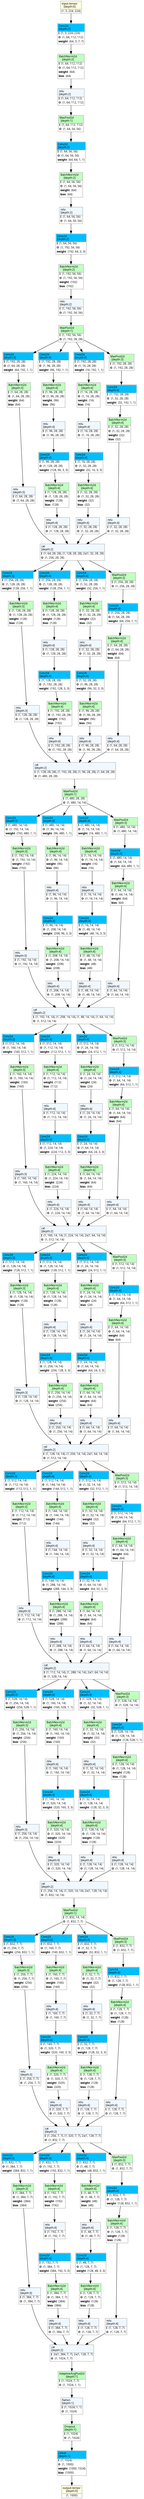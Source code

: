 strict digraph GoogLeNet {
	graph [ordering=in rankdir=TB size="127.19999999999999,127.19999999999999"]
	node [align=left color="#909090" fillcolor="#ffffff90" fontname="Linux libertine" fontsize=10 height=0.2 margin=0 ranksep=0.1 shape=plaintext style=filled]
	edge [fontsize=10]
	0 [label=<
                    <TABLE BORDER="1" CELLBORDER="0"
                    CELLSPACING="0" CELLPADDING="2">
                        <TR>
                            <TD BGCOLOR="lightyellow" ALIGN="LEFT"
                            BORDER="1" SIDES="B"
                            >input-tensor<BR ALIGN="LEFT"/>[depth:0]</TD>
                        </TR>
                        <TR>
                            <TD>(1, 3, 224, 224)</TD>
                        </TR>
                        
                    </TABLE>>]
	1 [label=<
                    <TABLE BORDER="1" CELLBORDER="0"
                    CELLSPACING="0" CELLPADDING="2">
                        <TR>
                            <TD BGCOLOR="deepskyblue1" ALIGN="LEFT"
                            BORDER="1" SIDES="B"
                            >Conv2d<BR ALIGN="LEFT"/>[depth:2]</TD>
                        </TR>
                        <TR>
                            <TD ALIGN="LEFT"><B>I</B> (1, 3, 224, 224)</TD>
                        </TR>
                        <TR>
                            <TD ALIGN="LEFT"><B>O</B> (1, 64, 112, 112)</TD>
                        </TR>
                                        <TR>
                    <TD ALIGN="LEFT"><B>weight</B> (64, 3, 7, 7)</TD>
                </TR>
                    </TABLE>>]
	2 [label=<
                    <TABLE BORDER="1" CELLBORDER="0"
                    CELLSPACING="0" CELLPADDING="2">
                        <TR>
                            <TD BGCOLOR="darkseagreen1" ALIGN="LEFT"
                            BORDER="1" SIDES="B"
                            >BatchNorm2d<BR ALIGN="LEFT"/>[depth:2]</TD>
                        </TR>
                        <TR>
                            <TD ALIGN="LEFT"><B>I</B> (1, 64, 112, 112)</TD>
                        </TR>
                        <TR>
                            <TD ALIGN="LEFT"><B>O</B> (1, 64, 112, 112)</TD>
                        </TR>
                                        <TR>
                    <TD ALIGN="LEFT"><B>weight</B> (64)</TD>
                </TR>
                <TR>
                    <TD ALIGN="LEFT"><B>bias</B> (64)</TD>
                </TR>
                    </TABLE>>]
	3 [label=<
                    <TABLE BORDER="1" CELLBORDER="0"
                    CELLSPACING="0" CELLPADDING="2">
                        <TR>
                            <TD BGCOLOR="aliceblue" ALIGN="LEFT"
                            BORDER="1" SIDES="B"
                            >relu<BR ALIGN="LEFT"/>[depth:2]</TD>
                        </TR>
                        <TR>
                            <TD ALIGN="LEFT"><B>I</B> (1, 64, 112, 112)</TD>
                        </TR>
                        <TR>
                            <TD ALIGN="LEFT"><B>O</B> (1, 64, 112, 112)</TD>
                        </TR>
                        
                    </TABLE>>]
	4 [label=<
                    <TABLE BORDER="1" CELLBORDER="0"
                    CELLSPACING="0" CELLPADDING="2">
                        <TR>
                            <TD BGCOLOR="darkseagreen1" ALIGN="LEFT"
                            BORDER="1" SIDES="B"
                            >MaxPool2d<BR ALIGN="LEFT"/>[depth:1]</TD>
                        </TR>
                        <TR>
                            <TD ALIGN="LEFT"><B>I</B> (1, 64, 112, 112)</TD>
                        </TR>
                        <TR>
                            <TD ALIGN="LEFT"><B>O</B> (1, 64, 56, 56)</TD>
                        </TR>
                        
                    </TABLE>>]
	5 [label=<
                    <TABLE BORDER="1" CELLBORDER="0"
                    CELLSPACING="0" CELLPADDING="2">
                        <TR>
                            <TD BGCOLOR="deepskyblue1" ALIGN="LEFT"
                            BORDER="1" SIDES="B"
                            >Conv2d<BR ALIGN="LEFT"/>[depth:2]</TD>
                        </TR>
                        <TR>
                            <TD ALIGN="LEFT"><B>I</B> (1, 64, 56, 56)</TD>
                        </TR>
                        <TR>
                            <TD ALIGN="LEFT"><B>O</B> (1, 64, 56, 56)</TD>
                        </TR>
                                        <TR>
                    <TD ALIGN="LEFT"><B>weight</B> (64, 64, 1, 1)</TD>
                </TR>
                    </TABLE>>]
	6 [label=<
                    <TABLE BORDER="1" CELLBORDER="0"
                    CELLSPACING="0" CELLPADDING="2">
                        <TR>
                            <TD BGCOLOR="darkseagreen1" ALIGN="LEFT"
                            BORDER="1" SIDES="B"
                            >BatchNorm2d<BR ALIGN="LEFT"/>[depth:2]</TD>
                        </TR>
                        <TR>
                            <TD ALIGN="LEFT"><B>I</B> (1, 64, 56, 56)</TD>
                        </TR>
                        <TR>
                            <TD ALIGN="LEFT"><B>O</B> (1, 64, 56, 56)</TD>
                        </TR>
                                        <TR>
                    <TD ALIGN="LEFT"><B>weight</B> (64)</TD>
                </TR>
                <TR>
                    <TD ALIGN="LEFT"><B>bias</B> (64)</TD>
                </TR>
                    </TABLE>>]
	7 [label=<
                    <TABLE BORDER="1" CELLBORDER="0"
                    CELLSPACING="0" CELLPADDING="2">
                        <TR>
                            <TD BGCOLOR="aliceblue" ALIGN="LEFT"
                            BORDER="1" SIDES="B"
                            >relu<BR ALIGN="LEFT"/>[depth:2]</TD>
                        </TR>
                        <TR>
                            <TD ALIGN="LEFT"><B>I</B> (1, 64, 56, 56)</TD>
                        </TR>
                        <TR>
                            <TD ALIGN="LEFT"><B>O</B> (1, 64, 56, 56)</TD>
                        </TR>
                        
                    </TABLE>>]
	8 [label=<
                    <TABLE BORDER="1" CELLBORDER="0"
                    CELLSPACING="0" CELLPADDING="2">
                        <TR>
                            <TD BGCOLOR="deepskyblue1" ALIGN="LEFT"
                            BORDER="1" SIDES="B"
                            >Conv2d<BR ALIGN="LEFT"/>[depth:2]</TD>
                        </TR>
                        <TR>
                            <TD ALIGN="LEFT"><B>I</B> (1, 64, 56, 56)</TD>
                        </TR>
                        <TR>
                            <TD ALIGN="LEFT"><B>O</B> (1, 192, 56, 56)</TD>
                        </TR>
                                        <TR>
                    <TD ALIGN="LEFT"><B>weight</B> (192, 64, 3, 3)</TD>
                </TR>
                    </TABLE>>]
	9 [label=<
                    <TABLE BORDER="1" CELLBORDER="0"
                    CELLSPACING="0" CELLPADDING="2">
                        <TR>
                            <TD BGCOLOR="darkseagreen1" ALIGN="LEFT"
                            BORDER="1" SIDES="B"
                            >BatchNorm2d<BR ALIGN="LEFT"/>[depth:2]</TD>
                        </TR>
                        <TR>
                            <TD ALIGN="LEFT"><B>I</B> (1, 192, 56, 56)</TD>
                        </TR>
                        <TR>
                            <TD ALIGN="LEFT"><B>O</B> (1, 192, 56, 56)</TD>
                        </TR>
                                        <TR>
                    <TD ALIGN="LEFT"><B>weight</B> (192)</TD>
                </TR>
                <TR>
                    <TD ALIGN="LEFT"><B>bias</B> (192)</TD>
                </TR>
                    </TABLE>>]
	10 [label=<
                    <TABLE BORDER="1" CELLBORDER="0"
                    CELLSPACING="0" CELLPADDING="2">
                        <TR>
                            <TD BGCOLOR="aliceblue" ALIGN="LEFT"
                            BORDER="1" SIDES="B"
                            >relu<BR ALIGN="LEFT"/>[depth:2]</TD>
                        </TR>
                        <TR>
                            <TD ALIGN="LEFT"><B>I</B> (1, 192, 56, 56)</TD>
                        </TR>
                        <TR>
                            <TD ALIGN="LEFT"><B>O</B> (1, 192, 56, 56)</TD>
                        </TR>
                        
                    </TABLE>>]
	11 [label=<
                    <TABLE BORDER="1" CELLBORDER="0"
                    CELLSPACING="0" CELLPADDING="2">
                        <TR>
                            <TD BGCOLOR="darkseagreen1" ALIGN="LEFT"
                            BORDER="1" SIDES="B"
                            >MaxPool2d<BR ALIGN="LEFT"/>[depth:1]</TD>
                        </TR>
                        <TR>
                            <TD ALIGN="LEFT"><B>I</B> (1, 192, 56, 56)</TD>
                        </TR>
                        <TR>
                            <TD ALIGN="LEFT"><B>O</B> (1, 192, 28, 28)</TD>
                        </TR>
                        
                    </TABLE>>]
	12 [label=<
                    <TABLE BORDER="1" CELLBORDER="0"
                    CELLSPACING="0" CELLPADDING="2">
                        <TR>
                            <TD BGCOLOR="deepskyblue1" ALIGN="LEFT"
                            BORDER="1" SIDES="B"
                            >Conv2d<BR ALIGN="LEFT"/>[depth:3]</TD>
                        </TR>
                        <TR>
                            <TD ALIGN="LEFT"><B>I</B> (1, 192, 28, 28)</TD>
                        </TR>
                        <TR>
                            <TD ALIGN="LEFT"><B>O</B> (1, 64, 28, 28)</TD>
                        </TR>
                                        <TR>
                    <TD ALIGN="LEFT"><B>weight</B> (64, 192, 1, 1)</TD>
                </TR>
                    </TABLE>>]
	13 [label=<
                    <TABLE BORDER="1" CELLBORDER="0"
                    CELLSPACING="0" CELLPADDING="2">
                        <TR>
                            <TD BGCOLOR="darkseagreen1" ALIGN="LEFT"
                            BORDER="1" SIDES="B"
                            >BatchNorm2d<BR ALIGN="LEFT"/>[depth:3]</TD>
                        </TR>
                        <TR>
                            <TD ALIGN="LEFT"><B>I</B> (1, 64, 28, 28)</TD>
                        </TR>
                        <TR>
                            <TD ALIGN="LEFT"><B>O</B> (1, 64, 28, 28)</TD>
                        </TR>
                                        <TR>
                    <TD ALIGN="LEFT"><B>weight</B> (64)</TD>
                </TR>
                <TR>
                    <TD ALIGN="LEFT"><B>bias</B> (64)</TD>
                </TR>
                    </TABLE>>]
	14 [label=<
                    <TABLE BORDER="1" CELLBORDER="0"
                    CELLSPACING="0" CELLPADDING="2">
                        <TR>
                            <TD BGCOLOR="aliceblue" ALIGN="LEFT"
                            BORDER="1" SIDES="B"
                            >relu<BR ALIGN="LEFT"/>[depth:3]</TD>
                        </TR>
                        <TR>
                            <TD ALIGN="LEFT"><B>I</B> (1, 64, 28, 28)</TD>
                        </TR>
                        <TR>
                            <TD ALIGN="LEFT"><B>O</B> (1, 64, 28, 28)</TD>
                        </TR>
                        
                    </TABLE>>]
	15 [label=<
                    <TABLE BORDER="1" CELLBORDER="0"
                    CELLSPACING="0" CELLPADDING="2">
                        <TR>
                            <TD BGCOLOR="deepskyblue1" ALIGN="LEFT"
                            BORDER="1" SIDES="B"
                            >Conv2d<BR ALIGN="LEFT"/>[depth:4]</TD>
                        </TR>
                        <TR>
                            <TD ALIGN="LEFT"><B>I</B> (1, 192, 28, 28)</TD>
                        </TR>
                        <TR>
                            <TD ALIGN="LEFT"><B>O</B> (1, 96, 28, 28)</TD>
                        </TR>
                                        <TR>
                    <TD ALIGN="LEFT"><B>weight</B> (96, 192, 1, 1)</TD>
                </TR>
                    </TABLE>>]
	16 [label=<
                    <TABLE BORDER="1" CELLBORDER="0"
                    CELLSPACING="0" CELLPADDING="2">
                        <TR>
                            <TD BGCOLOR="darkseagreen1" ALIGN="LEFT"
                            BORDER="1" SIDES="B"
                            >BatchNorm2d<BR ALIGN="LEFT"/>[depth:4]</TD>
                        </TR>
                        <TR>
                            <TD ALIGN="LEFT"><B>I</B> (1, 96, 28, 28)</TD>
                        </TR>
                        <TR>
                            <TD ALIGN="LEFT"><B>O</B> (1, 96, 28, 28)</TD>
                        </TR>
                                        <TR>
                    <TD ALIGN="LEFT"><B>weight</B> (96)</TD>
                </TR>
                <TR>
                    <TD ALIGN="LEFT"><B>bias</B> (96)</TD>
                </TR>
                    </TABLE>>]
	17 [label=<
                    <TABLE BORDER="1" CELLBORDER="0"
                    CELLSPACING="0" CELLPADDING="2">
                        <TR>
                            <TD BGCOLOR="aliceblue" ALIGN="LEFT"
                            BORDER="1" SIDES="B"
                            >relu<BR ALIGN="LEFT"/>[depth:4]</TD>
                        </TR>
                        <TR>
                            <TD ALIGN="LEFT"><B>I</B> (1, 96, 28, 28)</TD>
                        </TR>
                        <TR>
                            <TD ALIGN="LEFT"><B>O</B> (1, 96, 28, 28)</TD>
                        </TR>
                        
                    </TABLE>>]
	18 [label=<
                    <TABLE BORDER="1" CELLBORDER="0"
                    CELLSPACING="0" CELLPADDING="2">
                        <TR>
                            <TD BGCOLOR="deepskyblue1" ALIGN="LEFT"
                            BORDER="1" SIDES="B"
                            >Conv2d<BR ALIGN="LEFT"/>[depth:4]</TD>
                        </TR>
                        <TR>
                            <TD ALIGN="LEFT"><B>I</B> (1, 96, 28, 28)</TD>
                        </TR>
                        <TR>
                            <TD ALIGN="LEFT"><B>O</B> (1, 128, 28, 28)</TD>
                        </TR>
                                        <TR>
                    <TD ALIGN="LEFT"><B>weight</B> (128, 96, 3, 3)</TD>
                </TR>
                    </TABLE>>]
	19 [label=<
                    <TABLE BORDER="1" CELLBORDER="0"
                    CELLSPACING="0" CELLPADDING="2">
                        <TR>
                            <TD BGCOLOR="darkseagreen1" ALIGN="LEFT"
                            BORDER="1" SIDES="B"
                            >BatchNorm2d<BR ALIGN="LEFT"/>[depth:4]</TD>
                        </TR>
                        <TR>
                            <TD ALIGN="LEFT"><B>I</B> (1, 128, 28, 28)</TD>
                        </TR>
                        <TR>
                            <TD ALIGN="LEFT"><B>O</B> (1, 128, 28, 28)</TD>
                        </TR>
                                        <TR>
                    <TD ALIGN="LEFT"><B>weight</B> (128)</TD>
                </TR>
                <TR>
                    <TD ALIGN="LEFT"><B>bias</B> (128)</TD>
                </TR>
                    </TABLE>>]
	20 [label=<
                    <TABLE BORDER="1" CELLBORDER="0"
                    CELLSPACING="0" CELLPADDING="2">
                        <TR>
                            <TD BGCOLOR="aliceblue" ALIGN="LEFT"
                            BORDER="1" SIDES="B"
                            >relu<BR ALIGN="LEFT"/>[depth:4]</TD>
                        </TR>
                        <TR>
                            <TD ALIGN="LEFT"><B>I</B> (1, 128, 28, 28)</TD>
                        </TR>
                        <TR>
                            <TD ALIGN="LEFT"><B>O</B> (1, 128, 28, 28)</TD>
                        </TR>
                        
                    </TABLE>>]
	21 [label=<
                    <TABLE BORDER="1" CELLBORDER="0"
                    CELLSPACING="0" CELLPADDING="2">
                        <TR>
                            <TD BGCOLOR="deepskyblue1" ALIGN="LEFT"
                            BORDER="1" SIDES="B"
                            >Conv2d<BR ALIGN="LEFT"/>[depth:4]</TD>
                        </TR>
                        <TR>
                            <TD ALIGN="LEFT"><B>I</B> (1, 192, 28, 28)</TD>
                        </TR>
                        <TR>
                            <TD ALIGN="LEFT"><B>O</B> (1, 16, 28, 28)</TD>
                        </TR>
                                        <TR>
                    <TD ALIGN="LEFT"><B>weight</B> (16, 192, 1, 1)</TD>
                </TR>
                    </TABLE>>]
	22 [label=<
                    <TABLE BORDER="1" CELLBORDER="0"
                    CELLSPACING="0" CELLPADDING="2">
                        <TR>
                            <TD BGCOLOR="darkseagreen1" ALIGN="LEFT"
                            BORDER="1" SIDES="B"
                            >BatchNorm2d<BR ALIGN="LEFT"/>[depth:4]</TD>
                        </TR>
                        <TR>
                            <TD ALIGN="LEFT"><B>I</B> (1, 16, 28, 28)</TD>
                        </TR>
                        <TR>
                            <TD ALIGN="LEFT"><B>O</B> (1, 16, 28, 28)</TD>
                        </TR>
                                        <TR>
                    <TD ALIGN="LEFT"><B>weight</B> (16)</TD>
                </TR>
                <TR>
                    <TD ALIGN="LEFT"><B>bias</B> (16)</TD>
                </TR>
                    </TABLE>>]
	23 [label=<
                    <TABLE BORDER="1" CELLBORDER="0"
                    CELLSPACING="0" CELLPADDING="2">
                        <TR>
                            <TD BGCOLOR="aliceblue" ALIGN="LEFT"
                            BORDER="1" SIDES="B"
                            >relu<BR ALIGN="LEFT"/>[depth:4]</TD>
                        </TR>
                        <TR>
                            <TD ALIGN="LEFT"><B>I</B> (1, 16, 28, 28)</TD>
                        </TR>
                        <TR>
                            <TD ALIGN="LEFT"><B>O</B> (1, 16, 28, 28)</TD>
                        </TR>
                        
                    </TABLE>>]
	24 [label=<
                    <TABLE BORDER="1" CELLBORDER="0"
                    CELLSPACING="0" CELLPADDING="2">
                        <TR>
                            <TD BGCOLOR="deepskyblue1" ALIGN="LEFT"
                            BORDER="1" SIDES="B"
                            >Conv2d<BR ALIGN="LEFT"/>[depth:4]</TD>
                        </TR>
                        <TR>
                            <TD ALIGN="LEFT"><B>I</B> (1, 16, 28, 28)</TD>
                        </TR>
                        <TR>
                            <TD ALIGN="LEFT"><B>O</B> (1, 32, 28, 28)</TD>
                        </TR>
                                        <TR>
                    <TD ALIGN="LEFT"><B>weight</B> (32, 16, 3, 3)</TD>
                </TR>
                    </TABLE>>]
	25 [label=<
                    <TABLE BORDER="1" CELLBORDER="0"
                    CELLSPACING="0" CELLPADDING="2">
                        <TR>
                            <TD BGCOLOR="darkseagreen1" ALIGN="LEFT"
                            BORDER="1" SIDES="B"
                            >BatchNorm2d<BR ALIGN="LEFT"/>[depth:4]</TD>
                        </TR>
                        <TR>
                            <TD ALIGN="LEFT"><B>I</B> (1, 32, 28, 28)</TD>
                        </TR>
                        <TR>
                            <TD ALIGN="LEFT"><B>O</B> (1, 32, 28, 28)</TD>
                        </TR>
                                        <TR>
                    <TD ALIGN="LEFT"><B>weight</B> (32)</TD>
                </TR>
                <TR>
                    <TD ALIGN="LEFT"><B>bias</B> (32)</TD>
                </TR>
                    </TABLE>>]
	26 [label=<
                    <TABLE BORDER="1" CELLBORDER="0"
                    CELLSPACING="0" CELLPADDING="2">
                        <TR>
                            <TD BGCOLOR="aliceblue" ALIGN="LEFT"
                            BORDER="1" SIDES="B"
                            >relu<BR ALIGN="LEFT"/>[depth:4]</TD>
                        </TR>
                        <TR>
                            <TD ALIGN="LEFT"><B>I</B> (1, 32, 28, 28)</TD>
                        </TR>
                        <TR>
                            <TD ALIGN="LEFT"><B>O</B> (1, 32, 28, 28)</TD>
                        </TR>
                        
                    </TABLE>>]
	27 [label=<
                    <TABLE BORDER="1" CELLBORDER="0"
                    CELLSPACING="0" CELLPADDING="2">
                        <TR>
                            <TD BGCOLOR="darkseagreen1" ALIGN="LEFT"
                            BORDER="1" SIDES="B"
                            >MaxPool2d<BR ALIGN="LEFT"/>[depth:3]</TD>
                        </TR>
                        <TR>
                            <TD ALIGN="LEFT"><B>I</B> (1, 192, 28, 28)</TD>
                        </TR>
                        <TR>
                            <TD ALIGN="LEFT"><B>O</B> (1, 192, 28, 28)</TD>
                        </TR>
                        
                    </TABLE>>]
	28 [label=<
                    <TABLE BORDER="1" CELLBORDER="0"
                    CELLSPACING="0" CELLPADDING="2">
                        <TR>
                            <TD BGCOLOR="deepskyblue1" ALIGN="LEFT"
                            BORDER="1" SIDES="B"
                            >Conv2d<BR ALIGN="LEFT"/>[depth:4]</TD>
                        </TR>
                        <TR>
                            <TD ALIGN="LEFT"><B>I</B> (1, 192, 28, 28)</TD>
                        </TR>
                        <TR>
                            <TD ALIGN="LEFT"><B>O</B> (1, 32, 28, 28)</TD>
                        </TR>
                                        <TR>
                    <TD ALIGN="LEFT"><B>weight</B> (32, 192, 1, 1)</TD>
                </TR>
                    </TABLE>>]
	29 [label=<
                    <TABLE BORDER="1" CELLBORDER="0"
                    CELLSPACING="0" CELLPADDING="2">
                        <TR>
                            <TD BGCOLOR="darkseagreen1" ALIGN="LEFT"
                            BORDER="1" SIDES="B"
                            >BatchNorm2d<BR ALIGN="LEFT"/>[depth:4]</TD>
                        </TR>
                        <TR>
                            <TD ALIGN="LEFT"><B>I</B> (1, 32, 28, 28)</TD>
                        </TR>
                        <TR>
                            <TD ALIGN="LEFT"><B>O</B> (1, 32, 28, 28)</TD>
                        </TR>
                                        <TR>
                    <TD ALIGN="LEFT"><B>weight</B> (32)</TD>
                </TR>
                <TR>
                    <TD ALIGN="LEFT"><B>bias</B> (32)</TD>
                </TR>
                    </TABLE>>]
	30 [label=<
                    <TABLE BORDER="1" CELLBORDER="0"
                    CELLSPACING="0" CELLPADDING="2">
                        <TR>
                            <TD BGCOLOR="aliceblue" ALIGN="LEFT"
                            BORDER="1" SIDES="B"
                            >relu<BR ALIGN="LEFT"/>[depth:4]</TD>
                        </TR>
                        <TR>
                            <TD ALIGN="LEFT"><B>I</B> (1, 32, 28, 28)</TD>
                        </TR>
                        <TR>
                            <TD ALIGN="LEFT"><B>O</B> (1, 32, 28, 28)</TD>
                        </TR>
                        
                    </TABLE>>]
	31 [label=<
                    <TABLE BORDER="1" CELLBORDER="0"
                    CELLSPACING="0" CELLPADDING="2">
                        <TR>
                            <TD BGCOLOR="aliceblue" ALIGN="LEFT"
                            BORDER="1" SIDES="B"
                            >cat<BR ALIGN="LEFT"/>[depth:2]</TD>
                        </TR>
                        <TR>
                            <TD ALIGN="LEFT"><B>I</B> (1, 64, 28, 28), (1, 128, 28, 28), 2x(1, 32, 28, 28)</TD>
                        </TR>
                        <TR>
                            <TD ALIGN="LEFT"><B>O</B> (1, 256, 28, 28)</TD>
                        </TR>
                        
                    </TABLE>>]
	32 [label=<
                    <TABLE BORDER="1" CELLBORDER="0"
                    CELLSPACING="0" CELLPADDING="2">
                        <TR>
                            <TD BGCOLOR="deepskyblue1" ALIGN="LEFT"
                            BORDER="1" SIDES="B"
                            >Conv2d<BR ALIGN="LEFT"/>[depth:3]</TD>
                        </TR>
                        <TR>
                            <TD ALIGN="LEFT"><B>I</B> (1, 256, 28, 28)</TD>
                        </TR>
                        <TR>
                            <TD ALIGN="LEFT"><B>O</B> (1, 128, 28, 28)</TD>
                        </TR>
                                        <TR>
                    <TD ALIGN="LEFT"><B>weight</B> (128, 256, 1, 1)</TD>
                </TR>
                    </TABLE>>]
	33 [label=<
                    <TABLE BORDER="1" CELLBORDER="0"
                    CELLSPACING="0" CELLPADDING="2">
                        <TR>
                            <TD BGCOLOR="darkseagreen1" ALIGN="LEFT"
                            BORDER="1" SIDES="B"
                            >BatchNorm2d<BR ALIGN="LEFT"/>[depth:3]</TD>
                        </TR>
                        <TR>
                            <TD ALIGN="LEFT"><B>I</B> (1, 128, 28, 28)</TD>
                        </TR>
                        <TR>
                            <TD ALIGN="LEFT"><B>O</B> (1, 128, 28, 28)</TD>
                        </TR>
                                        <TR>
                    <TD ALIGN="LEFT"><B>weight</B> (128)</TD>
                </TR>
                <TR>
                    <TD ALIGN="LEFT"><B>bias</B> (128)</TD>
                </TR>
                    </TABLE>>]
	34 [label=<
                    <TABLE BORDER="1" CELLBORDER="0"
                    CELLSPACING="0" CELLPADDING="2">
                        <TR>
                            <TD BGCOLOR="aliceblue" ALIGN="LEFT"
                            BORDER="1" SIDES="B"
                            >relu<BR ALIGN="LEFT"/>[depth:3]</TD>
                        </TR>
                        <TR>
                            <TD ALIGN="LEFT"><B>I</B> (1, 128, 28, 28)</TD>
                        </TR>
                        <TR>
                            <TD ALIGN="LEFT"><B>O</B> (1, 128, 28, 28)</TD>
                        </TR>
                        
                    </TABLE>>]
	35 [label=<
                    <TABLE BORDER="1" CELLBORDER="0"
                    CELLSPACING="0" CELLPADDING="2">
                        <TR>
                            <TD BGCOLOR="deepskyblue1" ALIGN="LEFT"
                            BORDER="1" SIDES="B"
                            >Conv2d<BR ALIGN="LEFT"/>[depth:4]</TD>
                        </TR>
                        <TR>
                            <TD ALIGN="LEFT"><B>I</B> (1, 256, 28, 28)</TD>
                        </TR>
                        <TR>
                            <TD ALIGN="LEFT"><B>O</B> (1, 128, 28, 28)</TD>
                        </TR>
                                        <TR>
                    <TD ALIGN="LEFT"><B>weight</B> (128, 256, 1, 1)</TD>
                </TR>
                    </TABLE>>]
	36 [label=<
                    <TABLE BORDER="1" CELLBORDER="0"
                    CELLSPACING="0" CELLPADDING="2">
                        <TR>
                            <TD BGCOLOR="darkseagreen1" ALIGN="LEFT"
                            BORDER="1" SIDES="B"
                            >BatchNorm2d<BR ALIGN="LEFT"/>[depth:4]</TD>
                        </TR>
                        <TR>
                            <TD ALIGN="LEFT"><B>I</B> (1, 128, 28, 28)</TD>
                        </TR>
                        <TR>
                            <TD ALIGN="LEFT"><B>O</B> (1, 128, 28, 28)</TD>
                        </TR>
                                        <TR>
                    <TD ALIGN="LEFT"><B>weight</B> (128)</TD>
                </TR>
                <TR>
                    <TD ALIGN="LEFT"><B>bias</B> (128)</TD>
                </TR>
                    </TABLE>>]
	37 [label=<
                    <TABLE BORDER="1" CELLBORDER="0"
                    CELLSPACING="0" CELLPADDING="2">
                        <TR>
                            <TD BGCOLOR="aliceblue" ALIGN="LEFT"
                            BORDER="1" SIDES="B"
                            >relu<BR ALIGN="LEFT"/>[depth:4]</TD>
                        </TR>
                        <TR>
                            <TD ALIGN="LEFT"><B>I</B> (1, 128, 28, 28)</TD>
                        </TR>
                        <TR>
                            <TD ALIGN="LEFT"><B>O</B> (1, 128, 28, 28)</TD>
                        </TR>
                        
                    </TABLE>>]
	38 [label=<
                    <TABLE BORDER="1" CELLBORDER="0"
                    CELLSPACING="0" CELLPADDING="2">
                        <TR>
                            <TD BGCOLOR="deepskyblue1" ALIGN="LEFT"
                            BORDER="1" SIDES="B"
                            >Conv2d<BR ALIGN="LEFT"/>[depth:4]</TD>
                        </TR>
                        <TR>
                            <TD ALIGN="LEFT"><B>I</B> (1, 128, 28, 28)</TD>
                        </TR>
                        <TR>
                            <TD ALIGN="LEFT"><B>O</B> (1, 192, 28, 28)</TD>
                        </TR>
                                        <TR>
                    <TD ALIGN="LEFT"><B>weight</B> (192, 128, 3, 3)</TD>
                </TR>
                    </TABLE>>]
	39 [label=<
                    <TABLE BORDER="1" CELLBORDER="0"
                    CELLSPACING="0" CELLPADDING="2">
                        <TR>
                            <TD BGCOLOR="darkseagreen1" ALIGN="LEFT"
                            BORDER="1" SIDES="B"
                            >BatchNorm2d<BR ALIGN="LEFT"/>[depth:4]</TD>
                        </TR>
                        <TR>
                            <TD ALIGN="LEFT"><B>I</B> (1, 192, 28, 28)</TD>
                        </TR>
                        <TR>
                            <TD ALIGN="LEFT"><B>O</B> (1, 192, 28, 28)</TD>
                        </TR>
                                        <TR>
                    <TD ALIGN="LEFT"><B>weight</B> (192)</TD>
                </TR>
                <TR>
                    <TD ALIGN="LEFT"><B>bias</B> (192)</TD>
                </TR>
                    </TABLE>>]
	40 [label=<
                    <TABLE BORDER="1" CELLBORDER="0"
                    CELLSPACING="0" CELLPADDING="2">
                        <TR>
                            <TD BGCOLOR="aliceblue" ALIGN="LEFT"
                            BORDER="1" SIDES="B"
                            >relu<BR ALIGN="LEFT"/>[depth:4]</TD>
                        </TR>
                        <TR>
                            <TD ALIGN="LEFT"><B>I</B> (1, 192, 28, 28)</TD>
                        </TR>
                        <TR>
                            <TD ALIGN="LEFT"><B>O</B> (1, 192, 28, 28)</TD>
                        </TR>
                        
                    </TABLE>>]
	41 [label=<
                    <TABLE BORDER="1" CELLBORDER="0"
                    CELLSPACING="0" CELLPADDING="2">
                        <TR>
                            <TD BGCOLOR="deepskyblue1" ALIGN="LEFT"
                            BORDER="1" SIDES="B"
                            >Conv2d<BR ALIGN="LEFT"/>[depth:4]</TD>
                        </TR>
                        <TR>
                            <TD ALIGN="LEFT"><B>I</B> (1, 256, 28, 28)</TD>
                        </TR>
                        <TR>
                            <TD ALIGN="LEFT"><B>O</B> (1, 32, 28, 28)</TD>
                        </TR>
                                        <TR>
                    <TD ALIGN="LEFT"><B>weight</B> (32, 256, 1, 1)</TD>
                </TR>
                    </TABLE>>]
	42 [label=<
                    <TABLE BORDER="1" CELLBORDER="0"
                    CELLSPACING="0" CELLPADDING="2">
                        <TR>
                            <TD BGCOLOR="darkseagreen1" ALIGN="LEFT"
                            BORDER="1" SIDES="B"
                            >BatchNorm2d<BR ALIGN="LEFT"/>[depth:4]</TD>
                        </TR>
                        <TR>
                            <TD ALIGN="LEFT"><B>I</B> (1, 32, 28, 28)</TD>
                        </TR>
                        <TR>
                            <TD ALIGN="LEFT"><B>O</B> (1, 32, 28, 28)</TD>
                        </TR>
                                        <TR>
                    <TD ALIGN="LEFT"><B>weight</B> (32)</TD>
                </TR>
                <TR>
                    <TD ALIGN="LEFT"><B>bias</B> (32)</TD>
                </TR>
                    </TABLE>>]
	43 [label=<
                    <TABLE BORDER="1" CELLBORDER="0"
                    CELLSPACING="0" CELLPADDING="2">
                        <TR>
                            <TD BGCOLOR="aliceblue" ALIGN="LEFT"
                            BORDER="1" SIDES="B"
                            >relu<BR ALIGN="LEFT"/>[depth:4]</TD>
                        </TR>
                        <TR>
                            <TD ALIGN="LEFT"><B>I</B> (1, 32, 28, 28)</TD>
                        </TR>
                        <TR>
                            <TD ALIGN="LEFT"><B>O</B> (1, 32, 28, 28)</TD>
                        </TR>
                        
                    </TABLE>>]
	44 [label=<
                    <TABLE BORDER="1" CELLBORDER="0"
                    CELLSPACING="0" CELLPADDING="2">
                        <TR>
                            <TD BGCOLOR="deepskyblue1" ALIGN="LEFT"
                            BORDER="1" SIDES="B"
                            >Conv2d<BR ALIGN="LEFT"/>[depth:4]</TD>
                        </TR>
                        <TR>
                            <TD ALIGN="LEFT"><B>I</B> (1, 32, 28, 28)</TD>
                        </TR>
                        <TR>
                            <TD ALIGN="LEFT"><B>O</B> (1, 96, 28, 28)</TD>
                        </TR>
                                        <TR>
                    <TD ALIGN="LEFT"><B>weight</B> (96, 32, 3, 3)</TD>
                </TR>
                    </TABLE>>]
	45 [label=<
                    <TABLE BORDER="1" CELLBORDER="0"
                    CELLSPACING="0" CELLPADDING="2">
                        <TR>
                            <TD BGCOLOR="darkseagreen1" ALIGN="LEFT"
                            BORDER="1" SIDES="B"
                            >BatchNorm2d<BR ALIGN="LEFT"/>[depth:4]</TD>
                        </TR>
                        <TR>
                            <TD ALIGN="LEFT"><B>I</B> (1, 96, 28, 28)</TD>
                        </TR>
                        <TR>
                            <TD ALIGN="LEFT"><B>O</B> (1, 96, 28, 28)</TD>
                        </TR>
                                        <TR>
                    <TD ALIGN="LEFT"><B>weight</B> (96)</TD>
                </TR>
                <TR>
                    <TD ALIGN="LEFT"><B>bias</B> (96)</TD>
                </TR>
                    </TABLE>>]
	46 [label=<
                    <TABLE BORDER="1" CELLBORDER="0"
                    CELLSPACING="0" CELLPADDING="2">
                        <TR>
                            <TD BGCOLOR="aliceblue" ALIGN="LEFT"
                            BORDER="1" SIDES="B"
                            >relu<BR ALIGN="LEFT"/>[depth:4]</TD>
                        </TR>
                        <TR>
                            <TD ALIGN="LEFT"><B>I</B> (1, 96, 28, 28)</TD>
                        </TR>
                        <TR>
                            <TD ALIGN="LEFT"><B>O</B> (1, 96, 28, 28)</TD>
                        </TR>
                        
                    </TABLE>>]
	47 [label=<
                    <TABLE BORDER="1" CELLBORDER="0"
                    CELLSPACING="0" CELLPADDING="2">
                        <TR>
                            <TD BGCOLOR="darkseagreen1" ALIGN="LEFT"
                            BORDER="1" SIDES="B"
                            >MaxPool2d<BR ALIGN="LEFT"/>[depth:3]</TD>
                        </TR>
                        <TR>
                            <TD ALIGN="LEFT"><B>I</B> (1, 256, 28, 28)</TD>
                        </TR>
                        <TR>
                            <TD ALIGN="LEFT"><B>O</B> (1, 256, 28, 28)</TD>
                        </TR>
                        
                    </TABLE>>]
	48 [label=<
                    <TABLE BORDER="1" CELLBORDER="0"
                    CELLSPACING="0" CELLPADDING="2">
                        <TR>
                            <TD BGCOLOR="deepskyblue1" ALIGN="LEFT"
                            BORDER="1" SIDES="B"
                            >Conv2d<BR ALIGN="LEFT"/>[depth:4]</TD>
                        </TR>
                        <TR>
                            <TD ALIGN="LEFT"><B>I</B> (1, 256, 28, 28)</TD>
                        </TR>
                        <TR>
                            <TD ALIGN="LEFT"><B>O</B> (1, 64, 28, 28)</TD>
                        </TR>
                                        <TR>
                    <TD ALIGN="LEFT"><B>weight</B> (64, 256, 1, 1)</TD>
                </TR>
                    </TABLE>>]
	49 [label=<
                    <TABLE BORDER="1" CELLBORDER="0"
                    CELLSPACING="0" CELLPADDING="2">
                        <TR>
                            <TD BGCOLOR="darkseagreen1" ALIGN="LEFT"
                            BORDER="1" SIDES="B"
                            >BatchNorm2d<BR ALIGN="LEFT"/>[depth:4]</TD>
                        </TR>
                        <TR>
                            <TD ALIGN="LEFT"><B>I</B> (1, 64, 28, 28)</TD>
                        </TR>
                        <TR>
                            <TD ALIGN="LEFT"><B>O</B> (1, 64, 28, 28)</TD>
                        </TR>
                                        <TR>
                    <TD ALIGN="LEFT"><B>weight</B> (64)</TD>
                </TR>
                <TR>
                    <TD ALIGN="LEFT"><B>bias</B> (64)</TD>
                </TR>
                    </TABLE>>]
	50 [label=<
                    <TABLE BORDER="1" CELLBORDER="0"
                    CELLSPACING="0" CELLPADDING="2">
                        <TR>
                            <TD BGCOLOR="aliceblue" ALIGN="LEFT"
                            BORDER="1" SIDES="B"
                            >relu<BR ALIGN="LEFT"/>[depth:4]</TD>
                        </TR>
                        <TR>
                            <TD ALIGN="LEFT"><B>I</B> (1, 64, 28, 28)</TD>
                        </TR>
                        <TR>
                            <TD ALIGN="LEFT"><B>O</B> (1, 64, 28, 28)</TD>
                        </TR>
                        
                    </TABLE>>]
	51 [label=<
                    <TABLE BORDER="1" CELLBORDER="0"
                    CELLSPACING="0" CELLPADDING="2">
                        <TR>
                            <TD BGCOLOR="aliceblue" ALIGN="LEFT"
                            BORDER="1" SIDES="B"
                            >cat<BR ALIGN="LEFT"/>[depth:2]</TD>
                        </TR>
                        <TR>
                            <TD ALIGN="LEFT"><B>I</B> (1, 128, 28, 28), (1, 192, 28, 28), (1, 96, 28, 28), (1, 64, 28, 28)</TD>
                        </TR>
                        <TR>
                            <TD ALIGN="LEFT"><B>O</B> (1, 480, 28, 28)</TD>
                        </TR>
                        
                    </TABLE>>]
	52 [label=<
                    <TABLE BORDER="1" CELLBORDER="0"
                    CELLSPACING="0" CELLPADDING="2">
                        <TR>
                            <TD BGCOLOR="darkseagreen1" ALIGN="LEFT"
                            BORDER="1" SIDES="B"
                            >MaxPool2d<BR ALIGN="LEFT"/>[depth:1]</TD>
                        </TR>
                        <TR>
                            <TD ALIGN="LEFT"><B>I</B> (1, 480, 28, 28)</TD>
                        </TR>
                        <TR>
                            <TD ALIGN="LEFT"><B>O</B> (1, 480, 14, 14)</TD>
                        </TR>
                        
                    </TABLE>>]
	53 [label=<
                    <TABLE BORDER="1" CELLBORDER="0"
                    CELLSPACING="0" CELLPADDING="2">
                        <TR>
                            <TD BGCOLOR="deepskyblue1" ALIGN="LEFT"
                            BORDER="1" SIDES="B"
                            >Conv2d<BR ALIGN="LEFT"/>[depth:3]</TD>
                        </TR>
                        <TR>
                            <TD ALIGN="LEFT"><B>I</B> (1, 480, 14, 14)</TD>
                        </TR>
                        <TR>
                            <TD ALIGN="LEFT"><B>O</B> (1, 192, 14, 14)</TD>
                        </TR>
                                        <TR>
                    <TD ALIGN="LEFT"><B>weight</B> (192, 480, 1, 1)</TD>
                </TR>
                    </TABLE>>]
	54 [label=<
                    <TABLE BORDER="1" CELLBORDER="0"
                    CELLSPACING="0" CELLPADDING="2">
                        <TR>
                            <TD BGCOLOR="darkseagreen1" ALIGN="LEFT"
                            BORDER="1" SIDES="B"
                            >BatchNorm2d<BR ALIGN="LEFT"/>[depth:3]</TD>
                        </TR>
                        <TR>
                            <TD ALIGN="LEFT"><B>I</B> (1, 192, 14, 14)</TD>
                        </TR>
                        <TR>
                            <TD ALIGN="LEFT"><B>O</B> (1, 192, 14, 14)</TD>
                        </TR>
                                        <TR>
                    <TD ALIGN="LEFT"><B>weight</B> (192)</TD>
                </TR>
                <TR>
                    <TD ALIGN="LEFT"><B>bias</B> (192)</TD>
                </TR>
                    </TABLE>>]
	55 [label=<
                    <TABLE BORDER="1" CELLBORDER="0"
                    CELLSPACING="0" CELLPADDING="2">
                        <TR>
                            <TD BGCOLOR="aliceblue" ALIGN="LEFT"
                            BORDER="1" SIDES="B"
                            >relu<BR ALIGN="LEFT"/>[depth:3]</TD>
                        </TR>
                        <TR>
                            <TD ALIGN="LEFT"><B>I</B> (1, 192, 14, 14)</TD>
                        </TR>
                        <TR>
                            <TD ALIGN="LEFT"><B>O</B> (1, 192, 14, 14)</TD>
                        </TR>
                        
                    </TABLE>>]
	56 [label=<
                    <TABLE BORDER="1" CELLBORDER="0"
                    CELLSPACING="0" CELLPADDING="2">
                        <TR>
                            <TD BGCOLOR="deepskyblue1" ALIGN="LEFT"
                            BORDER="1" SIDES="B"
                            >Conv2d<BR ALIGN="LEFT"/>[depth:4]</TD>
                        </TR>
                        <TR>
                            <TD ALIGN="LEFT"><B>I</B> (1, 480, 14, 14)</TD>
                        </TR>
                        <TR>
                            <TD ALIGN="LEFT"><B>O</B> (1, 96, 14, 14)</TD>
                        </TR>
                                        <TR>
                    <TD ALIGN="LEFT"><B>weight</B> (96, 480, 1, 1)</TD>
                </TR>
                    </TABLE>>]
	57 [label=<
                    <TABLE BORDER="1" CELLBORDER="0"
                    CELLSPACING="0" CELLPADDING="2">
                        <TR>
                            <TD BGCOLOR="darkseagreen1" ALIGN="LEFT"
                            BORDER="1" SIDES="B"
                            >BatchNorm2d<BR ALIGN="LEFT"/>[depth:4]</TD>
                        </TR>
                        <TR>
                            <TD ALIGN="LEFT"><B>I</B> (1, 96, 14, 14)</TD>
                        </TR>
                        <TR>
                            <TD ALIGN="LEFT"><B>O</B> (1, 96, 14, 14)</TD>
                        </TR>
                                        <TR>
                    <TD ALIGN="LEFT"><B>weight</B> (96)</TD>
                </TR>
                <TR>
                    <TD ALIGN="LEFT"><B>bias</B> (96)</TD>
                </TR>
                    </TABLE>>]
	58 [label=<
                    <TABLE BORDER="1" CELLBORDER="0"
                    CELLSPACING="0" CELLPADDING="2">
                        <TR>
                            <TD BGCOLOR="aliceblue" ALIGN="LEFT"
                            BORDER="1" SIDES="B"
                            >relu<BR ALIGN="LEFT"/>[depth:4]</TD>
                        </TR>
                        <TR>
                            <TD ALIGN="LEFT"><B>I</B> (1, 96, 14, 14)</TD>
                        </TR>
                        <TR>
                            <TD ALIGN="LEFT"><B>O</B> (1, 96, 14, 14)</TD>
                        </TR>
                        
                    </TABLE>>]
	59 [label=<
                    <TABLE BORDER="1" CELLBORDER="0"
                    CELLSPACING="0" CELLPADDING="2">
                        <TR>
                            <TD BGCOLOR="deepskyblue1" ALIGN="LEFT"
                            BORDER="1" SIDES="B"
                            >Conv2d<BR ALIGN="LEFT"/>[depth:4]</TD>
                        </TR>
                        <TR>
                            <TD ALIGN="LEFT"><B>I</B> (1, 96, 14, 14)</TD>
                        </TR>
                        <TR>
                            <TD ALIGN="LEFT"><B>O</B> (1, 208, 14, 14)</TD>
                        </TR>
                                        <TR>
                    <TD ALIGN="LEFT"><B>weight</B> (208, 96, 3, 3)</TD>
                </TR>
                    </TABLE>>]
	60 [label=<
                    <TABLE BORDER="1" CELLBORDER="0"
                    CELLSPACING="0" CELLPADDING="2">
                        <TR>
                            <TD BGCOLOR="darkseagreen1" ALIGN="LEFT"
                            BORDER="1" SIDES="B"
                            >BatchNorm2d<BR ALIGN="LEFT"/>[depth:4]</TD>
                        </TR>
                        <TR>
                            <TD ALIGN="LEFT"><B>I</B> (1, 208, 14, 14)</TD>
                        </TR>
                        <TR>
                            <TD ALIGN="LEFT"><B>O</B> (1, 208, 14, 14)</TD>
                        </TR>
                                        <TR>
                    <TD ALIGN="LEFT"><B>weight</B> (208)</TD>
                </TR>
                <TR>
                    <TD ALIGN="LEFT"><B>bias</B> (208)</TD>
                </TR>
                    </TABLE>>]
	61 [label=<
                    <TABLE BORDER="1" CELLBORDER="0"
                    CELLSPACING="0" CELLPADDING="2">
                        <TR>
                            <TD BGCOLOR="aliceblue" ALIGN="LEFT"
                            BORDER="1" SIDES="B"
                            >relu<BR ALIGN="LEFT"/>[depth:4]</TD>
                        </TR>
                        <TR>
                            <TD ALIGN="LEFT"><B>I</B> (1, 208, 14, 14)</TD>
                        </TR>
                        <TR>
                            <TD ALIGN="LEFT"><B>O</B> (1, 208, 14, 14)</TD>
                        </TR>
                        
                    </TABLE>>]
	62 [label=<
                    <TABLE BORDER="1" CELLBORDER="0"
                    CELLSPACING="0" CELLPADDING="2">
                        <TR>
                            <TD BGCOLOR="deepskyblue1" ALIGN="LEFT"
                            BORDER="1" SIDES="B"
                            >Conv2d<BR ALIGN="LEFT"/>[depth:4]</TD>
                        </TR>
                        <TR>
                            <TD ALIGN="LEFT"><B>I</B> (1, 480, 14, 14)</TD>
                        </TR>
                        <TR>
                            <TD ALIGN="LEFT"><B>O</B> (1, 16, 14, 14)</TD>
                        </TR>
                                        <TR>
                    <TD ALIGN="LEFT"><B>weight</B> (16, 480, 1, 1)</TD>
                </TR>
                    </TABLE>>]
	63 [label=<
                    <TABLE BORDER="1" CELLBORDER="0"
                    CELLSPACING="0" CELLPADDING="2">
                        <TR>
                            <TD BGCOLOR="darkseagreen1" ALIGN="LEFT"
                            BORDER="1" SIDES="B"
                            >BatchNorm2d<BR ALIGN="LEFT"/>[depth:4]</TD>
                        </TR>
                        <TR>
                            <TD ALIGN="LEFT"><B>I</B> (1, 16, 14, 14)</TD>
                        </TR>
                        <TR>
                            <TD ALIGN="LEFT"><B>O</B> (1, 16, 14, 14)</TD>
                        </TR>
                                        <TR>
                    <TD ALIGN="LEFT"><B>weight</B> (16)</TD>
                </TR>
                <TR>
                    <TD ALIGN="LEFT"><B>bias</B> (16)</TD>
                </TR>
                    </TABLE>>]
	64 [label=<
                    <TABLE BORDER="1" CELLBORDER="0"
                    CELLSPACING="0" CELLPADDING="2">
                        <TR>
                            <TD BGCOLOR="aliceblue" ALIGN="LEFT"
                            BORDER="1" SIDES="B"
                            >relu<BR ALIGN="LEFT"/>[depth:4]</TD>
                        </TR>
                        <TR>
                            <TD ALIGN="LEFT"><B>I</B> (1, 16, 14, 14)</TD>
                        </TR>
                        <TR>
                            <TD ALIGN="LEFT"><B>O</B> (1, 16, 14, 14)</TD>
                        </TR>
                        
                    </TABLE>>]
	65 [label=<
                    <TABLE BORDER="1" CELLBORDER="0"
                    CELLSPACING="0" CELLPADDING="2">
                        <TR>
                            <TD BGCOLOR="deepskyblue1" ALIGN="LEFT"
                            BORDER="1" SIDES="B"
                            >Conv2d<BR ALIGN="LEFT"/>[depth:4]</TD>
                        </TR>
                        <TR>
                            <TD ALIGN="LEFT"><B>I</B> (1, 16, 14, 14)</TD>
                        </TR>
                        <TR>
                            <TD ALIGN="LEFT"><B>O</B> (1, 48, 14, 14)</TD>
                        </TR>
                                        <TR>
                    <TD ALIGN="LEFT"><B>weight</B> (48, 16, 3, 3)</TD>
                </TR>
                    </TABLE>>]
	66 [label=<
                    <TABLE BORDER="1" CELLBORDER="0"
                    CELLSPACING="0" CELLPADDING="2">
                        <TR>
                            <TD BGCOLOR="darkseagreen1" ALIGN="LEFT"
                            BORDER="1" SIDES="B"
                            >BatchNorm2d<BR ALIGN="LEFT"/>[depth:4]</TD>
                        </TR>
                        <TR>
                            <TD ALIGN="LEFT"><B>I</B> (1, 48, 14, 14)</TD>
                        </TR>
                        <TR>
                            <TD ALIGN="LEFT"><B>O</B> (1, 48, 14, 14)</TD>
                        </TR>
                                        <TR>
                    <TD ALIGN="LEFT"><B>weight</B> (48)</TD>
                </TR>
                <TR>
                    <TD ALIGN="LEFT"><B>bias</B> (48)</TD>
                </TR>
                    </TABLE>>]
	67 [label=<
                    <TABLE BORDER="1" CELLBORDER="0"
                    CELLSPACING="0" CELLPADDING="2">
                        <TR>
                            <TD BGCOLOR="aliceblue" ALIGN="LEFT"
                            BORDER="1" SIDES="B"
                            >relu<BR ALIGN="LEFT"/>[depth:4]</TD>
                        </TR>
                        <TR>
                            <TD ALIGN="LEFT"><B>I</B> (1, 48, 14, 14)</TD>
                        </TR>
                        <TR>
                            <TD ALIGN="LEFT"><B>O</B> (1, 48, 14, 14)</TD>
                        </TR>
                        
                    </TABLE>>]
	68 [label=<
                    <TABLE BORDER="1" CELLBORDER="0"
                    CELLSPACING="0" CELLPADDING="2">
                        <TR>
                            <TD BGCOLOR="darkseagreen1" ALIGN="LEFT"
                            BORDER="1" SIDES="B"
                            >MaxPool2d<BR ALIGN="LEFT"/>[depth:3]</TD>
                        </TR>
                        <TR>
                            <TD ALIGN="LEFT"><B>I</B> (1, 480, 14, 14)</TD>
                        </TR>
                        <TR>
                            <TD ALIGN="LEFT"><B>O</B> (1, 480, 14, 14)</TD>
                        </TR>
                        
                    </TABLE>>]
	69 [label=<
                    <TABLE BORDER="1" CELLBORDER="0"
                    CELLSPACING="0" CELLPADDING="2">
                        <TR>
                            <TD BGCOLOR="deepskyblue1" ALIGN="LEFT"
                            BORDER="1" SIDES="B"
                            >Conv2d<BR ALIGN="LEFT"/>[depth:4]</TD>
                        </TR>
                        <TR>
                            <TD ALIGN="LEFT"><B>I</B> (1, 480, 14, 14)</TD>
                        </TR>
                        <TR>
                            <TD ALIGN="LEFT"><B>O</B> (1, 64, 14, 14)</TD>
                        </TR>
                                        <TR>
                    <TD ALIGN="LEFT"><B>weight</B> (64, 480, 1, 1)</TD>
                </TR>
                    </TABLE>>]
	70 [label=<
                    <TABLE BORDER="1" CELLBORDER="0"
                    CELLSPACING="0" CELLPADDING="2">
                        <TR>
                            <TD BGCOLOR="darkseagreen1" ALIGN="LEFT"
                            BORDER="1" SIDES="B"
                            >BatchNorm2d<BR ALIGN="LEFT"/>[depth:4]</TD>
                        </TR>
                        <TR>
                            <TD ALIGN="LEFT"><B>I</B> (1, 64, 14, 14)</TD>
                        </TR>
                        <TR>
                            <TD ALIGN="LEFT"><B>O</B> (1, 64, 14, 14)</TD>
                        </TR>
                                        <TR>
                    <TD ALIGN="LEFT"><B>weight</B> (64)</TD>
                </TR>
                <TR>
                    <TD ALIGN="LEFT"><B>bias</B> (64)</TD>
                </TR>
                    </TABLE>>]
	71 [label=<
                    <TABLE BORDER="1" CELLBORDER="0"
                    CELLSPACING="0" CELLPADDING="2">
                        <TR>
                            <TD BGCOLOR="aliceblue" ALIGN="LEFT"
                            BORDER="1" SIDES="B"
                            >relu<BR ALIGN="LEFT"/>[depth:4]</TD>
                        </TR>
                        <TR>
                            <TD ALIGN="LEFT"><B>I</B> (1, 64, 14, 14)</TD>
                        </TR>
                        <TR>
                            <TD ALIGN="LEFT"><B>O</B> (1, 64, 14, 14)</TD>
                        </TR>
                        
                    </TABLE>>]
	72 [label=<
                    <TABLE BORDER="1" CELLBORDER="0"
                    CELLSPACING="0" CELLPADDING="2">
                        <TR>
                            <TD BGCOLOR="aliceblue" ALIGN="LEFT"
                            BORDER="1" SIDES="B"
                            >cat<BR ALIGN="LEFT"/>[depth:2]</TD>
                        </TR>
                        <TR>
                            <TD ALIGN="LEFT"><B>I</B> (1, 192, 14, 14), (1, 208, 14, 14), (1, 48, 14, 14), (1, 64, 14, 14)</TD>
                        </TR>
                        <TR>
                            <TD ALIGN="LEFT"><B>O</B> (1, 512, 14, 14)</TD>
                        </TR>
                        
                    </TABLE>>]
	73 [label=<
                    <TABLE BORDER="1" CELLBORDER="0"
                    CELLSPACING="0" CELLPADDING="2">
                        <TR>
                            <TD BGCOLOR="deepskyblue1" ALIGN="LEFT"
                            BORDER="1" SIDES="B"
                            >Conv2d<BR ALIGN="LEFT"/>[depth:3]</TD>
                        </TR>
                        <TR>
                            <TD ALIGN="LEFT"><B>I</B> (1, 512, 14, 14)</TD>
                        </TR>
                        <TR>
                            <TD ALIGN="LEFT"><B>O</B> (1, 160, 14, 14)</TD>
                        </TR>
                                        <TR>
                    <TD ALIGN="LEFT"><B>weight</B> (160, 512, 1, 1)</TD>
                </TR>
                    </TABLE>>]
	74 [label=<
                    <TABLE BORDER="1" CELLBORDER="0"
                    CELLSPACING="0" CELLPADDING="2">
                        <TR>
                            <TD BGCOLOR="darkseagreen1" ALIGN="LEFT"
                            BORDER="1" SIDES="B"
                            >BatchNorm2d<BR ALIGN="LEFT"/>[depth:3]</TD>
                        </TR>
                        <TR>
                            <TD ALIGN="LEFT"><B>I</B> (1, 160, 14, 14)</TD>
                        </TR>
                        <TR>
                            <TD ALIGN="LEFT"><B>O</B> (1, 160, 14, 14)</TD>
                        </TR>
                                        <TR>
                    <TD ALIGN="LEFT"><B>weight</B> (160)</TD>
                </TR>
                <TR>
                    <TD ALIGN="LEFT"><B>bias</B> (160)</TD>
                </TR>
                    </TABLE>>]
	75 [label=<
                    <TABLE BORDER="1" CELLBORDER="0"
                    CELLSPACING="0" CELLPADDING="2">
                        <TR>
                            <TD BGCOLOR="aliceblue" ALIGN="LEFT"
                            BORDER="1" SIDES="B"
                            >relu<BR ALIGN="LEFT"/>[depth:3]</TD>
                        </TR>
                        <TR>
                            <TD ALIGN="LEFT"><B>I</B> (1, 160, 14, 14)</TD>
                        </TR>
                        <TR>
                            <TD ALIGN="LEFT"><B>O</B> (1, 160, 14, 14)</TD>
                        </TR>
                        
                    </TABLE>>]
	76 [label=<
                    <TABLE BORDER="1" CELLBORDER="0"
                    CELLSPACING="0" CELLPADDING="2">
                        <TR>
                            <TD BGCOLOR="deepskyblue1" ALIGN="LEFT"
                            BORDER="1" SIDES="B"
                            >Conv2d<BR ALIGN="LEFT"/>[depth:4]</TD>
                        </TR>
                        <TR>
                            <TD ALIGN="LEFT"><B>I</B> (1, 512, 14, 14)</TD>
                        </TR>
                        <TR>
                            <TD ALIGN="LEFT"><B>O</B> (1, 112, 14, 14)</TD>
                        </TR>
                                        <TR>
                    <TD ALIGN="LEFT"><B>weight</B> (112, 512, 1, 1)</TD>
                </TR>
                    </TABLE>>]
	77 [label=<
                    <TABLE BORDER="1" CELLBORDER="0"
                    CELLSPACING="0" CELLPADDING="2">
                        <TR>
                            <TD BGCOLOR="darkseagreen1" ALIGN="LEFT"
                            BORDER="1" SIDES="B"
                            >BatchNorm2d<BR ALIGN="LEFT"/>[depth:4]</TD>
                        </TR>
                        <TR>
                            <TD ALIGN="LEFT"><B>I</B> (1, 112, 14, 14)</TD>
                        </TR>
                        <TR>
                            <TD ALIGN="LEFT"><B>O</B> (1, 112, 14, 14)</TD>
                        </TR>
                                        <TR>
                    <TD ALIGN="LEFT"><B>weight</B> (112)</TD>
                </TR>
                <TR>
                    <TD ALIGN="LEFT"><B>bias</B> (112)</TD>
                </TR>
                    </TABLE>>]
	78 [label=<
                    <TABLE BORDER="1" CELLBORDER="0"
                    CELLSPACING="0" CELLPADDING="2">
                        <TR>
                            <TD BGCOLOR="aliceblue" ALIGN="LEFT"
                            BORDER="1" SIDES="B"
                            >relu<BR ALIGN="LEFT"/>[depth:4]</TD>
                        </TR>
                        <TR>
                            <TD ALIGN="LEFT"><B>I</B> (1, 112, 14, 14)</TD>
                        </TR>
                        <TR>
                            <TD ALIGN="LEFT"><B>O</B> (1, 112, 14, 14)</TD>
                        </TR>
                        
                    </TABLE>>]
	79 [label=<
                    <TABLE BORDER="1" CELLBORDER="0"
                    CELLSPACING="0" CELLPADDING="2">
                        <TR>
                            <TD BGCOLOR="deepskyblue1" ALIGN="LEFT"
                            BORDER="1" SIDES="B"
                            >Conv2d<BR ALIGN="LEFT"/>[depth:4]</TD>
                        </TR>
                        <TR>
                            <TD ALIGN="LEFT"><B>I</B> (1, 112, 14, 14)</TD>
                        </TR>
                        <TR>
                            <TD ALIGN="LEFT"><B>O</B> (1, 224, 14, 14)</TD>
                        </TR>
                                        <TR>
                    <TD ALIGN="LEFT"><B>weight</B> (224, 112, 3, 3)</TD>
                </TR>
                    </TABLE>>]
	80 [label=<
                    <TABLE BORDER="1" CELLBORDER="0"
                    CELLSPACING="0" CELLPADDING="2">
                        <TR>
                            <TD BGCOLOR="darkseagreen1" ALIGN="LEFT"
                            BORDER="1" SIDES="B"
                            >BatchNorm2d<BR ALIGN="LEFT"/>[depth:4]</TD>
                        </TR>
                        <TR>
                            <TD ALIGN="LEFT"><B>I</B> (1, 224, 14, 14)</TD>
                        </TR>
                        <TR>
                            <TD ALIGN="LEFT"><B>O</B> (1, 224, 14, 14)</TD>
                        </TR>
                                        <TR>
                    <TD ALIGN="LEFT"><B>weight</B> (224)</TD>
                </TR>
                <TR>
                    <TD ALIGN="LEFT"><B>bias</B> (224)</TD>
                </TR>
                    </TABLE>>]
	81 [label=<
                    <TABLE BORDER="1" CELLBORDER="0"
                    CELLSPACING="0" CELLPADDING="2">
                        <TR>
                            <TD BGCOLOR="aliceblue" ALIGN="LEFT"
                            BORDER="1" SIDES="B"
                            >relu<BR ALIGN="LEFT"/>[depth:4]</TD>
                        </TR>
                        <TR>
                            <TD ALIGN="LEFT"><B>I</B> (1, 224, 14, 14)</TD>
                        </TR>
                        <TR>
                            <TD ALIGN="LEFT"><B>O</B> (1, 224, 14, 14)</TD>
                        </TR>
                        
                    </TABLE>>]
	82 [label=<
                    <TABLE BORDER="1" CELLBORDER="0"
                    CELLSPACING="0" CELLPADDING="2">
                        <TR>
                            <TD BGCOLOR="deepskyblue1" ALIGN="LEFT"
                            BORDER="1" SIDES="B"
                            >Conv2d<BR ALIGN="LEFT"/>[depth:4]</TD>
                        </TR>
                        <TR>
                            <TD ALIGN="LEFT"><B>I</B> (1, 512, 14, 14)</TD>
                        </TR>
                        <TR>
                            <TD ALIGN="LEFT"><B>O</B> (1, 24, 14, 14)</TD>
                        </TR>
                                        <TR>
                    <TD ALIGN="LEFT"><B>weight</B> (24, 512, 1, 1)</TD>
                </TR>
                    </TABLE>>]
	83 [label=<
                    <TABLE BORDER="1" CELLBORDER="0"
                    CELLSPACING="0" CELLPADDING="2">
                        <TR>
                            <TD BGCOLOR="darkseagreen1" ALIGN="LEFT"
                            BORDER="1" SIDES="B"
                            >BatchNorm2d<BR ALIGN="LEFT"/>[depth:4]</TD>
                        </TR>
                        <TR>
                            <TD ALIGN="LEFT"><B>I</B> (1, 24, 14, 14)</TD>
                        </TR>
                        <TR>
                            <TD ALIGN="LEFT"><B>O</B> (1, 24, 14, 14)</TD>
                        </TR>
                                        <TR>
                    <TD ALIGN="LEFT"><B>weight</B> (24)</TD>
                </TR>
                <TR>
                    <TD ALIGN="LEFT"><B>bias</B> (24)</TD>
                </TR>
                    </TABLE>>]
	84 [label=<
                    <TABLE BORDER="1" CELLBORDER="0"
                    CELLSPACING="0" CELLPADDING="2">
                        <TR>
                            <TD BGCOLOR="aliceblue" ALIGN="LEFT"
                            BORDER="1" SIDES="B"
                            >relu<BR ALIGN="LEFT"/>[depth:4]</TD>
                        </TR>
                        <TR>
                            <TD ALIGN="LEFT"><B>I</B> (1, 24, 14, 14)</TD>
                        </TR>
                        <TR>
                            <TD ALIGN="LEFT"><B>O</B> (1, 24, 14, 14)</TD>
                        </TR>
                        
                    </TABLE>>]
	85 [label=<
                    <TABLE BORDER="1" CELLBORDER="0"
                    CELLSPACING="0" CELLPADDING="2">
                        <TR>
                            <TD BGCOLOR="deepskyblue1" ALIGN="LEFT"
                            BORDER="1" SIDES="B"
                            >Conv2d<BR ALIGN="LEFT"/>[depth:4]</TD>
                        </TR>
                        <TR>
                            <TD ALIGN="LEFT"><B>I</B> (1, 24, 14, 14)</TD>
                        </TR>
                        <TR>
                            <TD ALIGN="LEFT"><B>O</B> (1, 64, 14, 14)</TD>
                        </TR>
                                        <TR>
                    <TD ALIGN="LEFT"><B>weight</B> (64, 24, 3, 3)</TD>
                </TR>
                    </TABLE>>]
	86 [label=<
                    <TABLE BORDER="1" CELLBORDER="0"
                    CELLSPACING="0" CELLPADDING="2">
                        <TR>
                            <TD BGCOLOR="darkseagreen1" ALIGN="LEFT"
                            BORDER="1" SIDES="B"
                            >BatchNorm2d<BR ALIGN="LEFT"/>[depth:4]</TD>
                        </TR>
                        <TR>
                            <TD ALIGN="LEFT"><B>I</B> (1, 64, 14, 14)</TD>
                        </TR>
                        <TR>
                            <TD ALIGN="LEFT"><B>O</B> (1, 64, 14, 14)</TD>
                        </TR>
                                        <TR>
                    <TD ALIGN="LEFT"><B>weight</B> (64)</TD>
                </TR>
                <TR>
                    <TD ALIGN="LEFT"><B>bias</B> (64)</TD>
                </TR>
                    </TABLE>>]
	87 [label=<
                    <TABLE BORDER="1" CELLBORDER="0"
                    CELLSPACING="0" CELLPADDING="2">
                        <TR>
                            <TD BGCOLOR="aliceblue" ALIGN="LEFT"
                            BORDER="1" SIDES="B"
                            >relu<BR ALIGN="LEFT"/>[depth:4]</TD>
                        </TR>
                        <TR>
                            <TD ALIGN="LEFT"><B>I</B> (1, 64, 14, 14)</TD>
                        </TR>
                        <TR>
                            <TD ALIGN="LEFT"><B>O</B> (1, 64, 14, 14)</TD>
                        </TR>
                        
                    </TABLE>>]
	88 [label=<
                    <TABLE BORDER="1" CELLBORDER="0"
                    CELLSPACING="0" CELLPADDING="2">
                        <TR>
                            <TD BGCOLOR="darkseagreen1" ALIGN="LEFT"
                            BORDER="1" SIDES="B"
                            >MaxPool2d<BR ALIGN="LEFT"/>[depth:3]</TD>
                        </TR>
                        <TR>
                            <TD ALIGN="LEFT"><B>I</B> (1, 512, 14, 14)</TD>
                        </TR>
                        <TR>
                            <TD ALIGN="LEFT"><B>O</B> (1, 512, 14, 14)</TD>
                        </TR>
                        
                    </TABLE>>]
	89 [label=<
                    <TABLE BORDER="1" CELLBORDER="0"
                    CELLSPACING="0" CELLPADDING="2">
                        <TR>
                            <TD BGCOLOR="deepskyblue1" ALIGN="LEFT"
                            BORDER="1" SIDES="B"
                            >Conv2d<BR ALIGN="LEFT"/>[depth:4]</TD>
                        </TR>
                        <TR>
                            <TD ALIGN="LEFT"><B>I</B> (1, 512, 14, 14)</TD>
                        </TR>
                        <TR>
                            <TD ALIGN="LEFT"><B>O</B> (1, 64, 14, 14)</TD>
                        </TR>
                                        <TR>
                    <TD ALIGN="LEFT"><B>weight</B> (64, 512, 1, 1)</TD>
                </TR>
                    </TABLE>>]
	90 [label=<
                    <TABLE BORDER="1" CELLBORDER="0"
                    CELLSPACING="0" CELLPADDING="2">
                        <TR>
                            <TD BGCOLOR="darkseagreen1" ALIGN="LEFT"
                            BORDER="1" SIDES="B"
                            >BatchNorm2d<BR ALIGN="LEFT"/>[depth:4]</TD>
                        </TR>
                        <TR>
                            <TD ALIGN="LEFT"><B>I</B> (1, 64, 14, 14)</TD>
                        </TR>
                        <TR>
                            <TD ALIGN="LEFT"><B>O</B> (1, 64, 14, 14)</TD>
                        </TR>
                                        <TR>
                    <TD ALIGN="LEFT"><B>weight</B> (64)</TD>
                </TR>
                <TR>
                    <TD ALIGN="LEFT"><B>bias</B> (64)</TD>
                </TR>
                    </TABLE>>]
	91 [label=<
                    <TABLE BORDER="1" CELLBORDER="0"
                    CELLSPACING="0" CELLPADDING="2">
                        <TR>
                            <TD BGCOLOR="aliceblue" ALIGN="LEFT"
                            BORDER="1" SIDES="B"
                            >relu<BR ALIGN="LEFT"/>[depth:4]</TD>
                        </TR>
                        <TR>
                            <TD ALIGN="LEFT"><B>I</B> (1, 64, 14, 14)</TD>
                        </TR>
                        <TR>
                            <TD ALIGN="LEFT"><B>O</B> (1, 64, 14, 14)</TD>
                        </TR>
                        
                    </TABLE>>]
	92 [label=<
                    <TABLE BORDER="1" CELLBORDER="0"
                    CELLSPACING="0" CELLPADDING="2">
                        <TR>
                            <TD BGCOLOR="aliceblue" ALIGN="LEFT"
                            BORDER="1" SIDES="B"
                            >cat<BR ALIGN="LEFT"/>[depth:2]</TD>
                        </TR>
                        <TR>
                            <TD ALIGN="LEFT"><B>I</B> (1, 160, 14, 14), (1, 224, 14, 14), 2x(1, 64, 14, 14)</TD>
                        </TR>
                        <TR>
                            <TD ALIGN="LEFT"><B>O</B> (1, 512, 14, 14)</TD>
                        </TR>
                        
                    </TABLE>>]
	93 [label=<
                    <TABLE BORDER="1" CELLBORDER="0"
                    CELLSPACING="0" CELLPADDING="2">
                        <TR>
                            <TD BGCOLOR="deepskyblue1" ALIGN="LEFT"
                            BORDER="1" SIDES="B"
                            >Conv2d<BR ALIGN="LEFT"/>[depth:3]</TD>
                        </TR>
                        <TR>
                            <TD ALIGN="LEFT"><B>I</B> (1, 512, 14, 14)</TD>
                        </TR>
                        <TR>
                            <TD ALIGN="LEFT"><B>O</B> (1, 128, 14, 14)</TD>
                        </TR>
                                        <TR>
                    <TD ALIGN="LEFT"><B>weight</B> (128, 512, 1, 1)</TD>
                </TR>
                    </TABLE>>]
	94 [label=<
                    <TABLE BORDER="1" CELLBORDER="0"
                    CELLSPACING="0" CELLPADDING="2">
                        <TR>
                            <TD BGCOLOR="darkseagreen1" ALIGN="LEFT"
                            BORDER="1" SIDES="B"
                            >BatchNorm2d<BR ALIGN="LEFT"/>[depth:3]</TD>
                        </TR>
                        <TR>
                            <TD ALIGN="LEFT"><B>I</B> (1, 128, 14, 14)</TD>
                        </TR>
                        <TR>
                            <TD ALIGN="LEFT"><B>O</B> (1, 128, 14, 14)</TD>
                        </TR>
                                        <TR>
                    <TD ALIGN="LEFT"><B>weight</B> (128)</TD>
                </TR>
                <TR>
                    <TD ALIGN="LEFT"><B>bias</B> (128)</TD>
                </TR>
                    </TABLE>>]
	95 [label=<
                    <TABLE BORDER="1" CELLBORDER="0"
                    CELLSPACING="0" CELLPADDING="2">
                        <TR>
                            <TD BGCOLOR="aliceblue" ALIGN="LEFT"
                            BORDER="1" SIDES="B"
                            >relu<BR ALIGN="LEFT"/>[depth:3]</TD>
                        </TR>
                        <TR>
                            <TD ALIGN="LEFT"><B>I</B> (1, 128, 14, 14)</TD>
                        </TR>
                        <TR>
                            <TD ALIGN="LEFT"><B>O</B> (1, 128, 14, 14)</TD>
                        </TR>
                        
                    </TABLE>>]
	96 [label=<
                    <TABLE BORDER="1" CELLBORDER="0"
                    CELLSPACING="0" CELLPADDING="2">
                        <TR>
                            <TD BGCOLOR="deepskyblue1" ALIGN="LEFT"
                            BORDER="1" SIDES="B"
                            >Conv2d<BR ALIGN="LEFT"/>[depth:4]</TD>
                        </TR>
                        <TR>
                            <TD ALIGN="LEFT"><B>I</B> (1, 512, 14, 14)</TD>
                        </TR>
                        <TR>
                            <TD ALIGN="LEFT"><B>O</B> (1, 128, 14, 14)</TD>
                        </TR>
                                        <TR>
                    <TD ALIGN="LEFT"><B>weight</B> (128, 512, 1, 1)</TD>
                </TR>
                    </TABLE>>]
	97 [label=<
                    <TABLE BORDER="1" CELLBORDER="0"
                    CELLSPACING="0" CELLPADDING="2">
                        <TR>
                            <TD BGCOLOR="darkseagreen1" ALIGN="LEFT"
                            BORDER="1" SIDES="B"
                            >BatchNorm2d<BR ALIGN="LEFT"/>[depth:4]</TD>
                        </TR>
                        <TR>
                            <TD ALIGN="LEFT"><B>I</B> (1, 128, 14, 14)</TD>
                        </TR>
                        <TR>
                            <TD ALIGN="LEFT"><B>O</B> (1, 128, 14, 14)</TD>
                        </TR>
                                        <TR>
                    <TD ALIGN="LEFT"><B>weight</B> (128)</TD>
                </TR>
                <TR>
                    <TD ALIGN="LEFT"><B>bias</B> (128)</TD>
                </TR>
                    </TABLE>>]
	98 [label=<
                    <TABLE BORDER="1" CELLBORDER="0"
                    CELLSPACING="0" CELLPADDING="2">
                        <TR>
                            <TD BGCOLOR="aliceblue" ALIGN="LEFT"
                            BORDER="1" SIDES="B"
                            >relu<BR ALIGN="LEFT"/>[depth:4]</TD>
                        </TR>
                        <TR>
                            <TD ALIGN="LEFT"><B>I</B> (1, 128, 14, 14)</TD>
                        </TR>
                        <TR>
                            <TD ALIGN="LEFT"><B>O</B> (1, 128, 14, 14)</TD>
                        </TR>
                        
                    </TABLE>>]
	99 [label=<
                    <TABLE BORDER="1" CELLBORDER="0"
                    CELLSPACING="0" CELLPADDING="2">
                        <TR>
                            <TD BGCOLOR="deepskyblue1" ALIGN="LEFT"
                            BORDER="1" SIDES="B"
                            >Conv2d<BR ALIGN="LEFT"/>[depth:4]</TD>
                        </TR>
                        <TR>
                            <TD ALIGN="LEFT"><B>I</B> (1, 128, 14, 14)</TD>
                        </TR>
                        <TR>
                            <TD ALIGN="LEFT"><B>O</B> (1, 256, 14, 14)</TD>
                        </TR>
                                        <TR>
                    <TD ALIGN="LEFT"><B>weight</B> (256, 128, 3, 3)</TD>
                </TR>
                    </TABLE>>]
	100 [label=<
                    <TABLE BORDER="1" CELLBORDER="0"
                    CELLSPACING="0" CELLPADDING="2">
                        <TR>
                            <TD BGCOLOR="darkseagreen1" ALIGN="LEFT"
                            BORDER="1" SIDES="B"
                            >BatchNorm2d<BR ALIGN="LEFT"/>[depth:4]</TD>
                        </TR>
                        <TR>
                            <TD ALIGN="LEFT"><B>I</B> (1, 256, 14, 14)</TD>
                        </TR>
                        <TR>
                            <TD ALIGN="LEFT"><B>O</B> (1, 256, 14, 14)</TD>
                        </TR>
                                        <TR>
                    <TD ALIGN="LEFT"><B>weight</B> (256)</TD>
                </TR>
                <TR>
                    <TD ALIGN="LEFT"><B>bias</B> (256)</TD>
                </TR>
                    </TABLE>>]
	101 [label=<
                    <TABLE BORDER="1" CELLBORDER="0"
                    CELLSPACING="0" CELLPADDING="2">
                        <TR>
                            <TD BGCOLOR="aliceblue" ALIGN="LEFT"
                            BORDER="1" SIDES="B"
                            >relu<BR ALIGN="LEFT"/>[depth:4]</TD>
                        </TR>
                        <TR>
                            <TD ALIGN="LEFT"><B>I</B> (1, 256, 14, 14)</TD>
                        </TR>
                        <TR>
                            <TD ALIGN="LEFT"><B>O</B> (1, 256, 14, 14)</TD>
                        </TR>
                        
                    </TABLE>>]
	102 [label=<
                    <TABLE BORDER="1" CELLBORDER="0"
                    CELLSPACING="0" CELLPADDING="2">
                        <TR>
                            <TD BGCOLOR="deepskyblue1" ALIGN="LEFT"
                            BORDER="1" SIDES="B"
                            >Conv2d<BR ALIGN="LEFT"/>[depth:4]</TD>
                        </TR>
                        <TR>
                            <TD ALIGN="LEFT"><B>I</B> (1, 512, 14, 14)</TD>
                        </TR>
                        <TR>
                            <TD ALIGN="LEFT"><B>O</B> (1, 24, 14, 14)</TD>
                        </TR>
                                        <TR>
                    <TD ALIGN="LEFT"><B>weight</B> (24, 512, 1, 1)</TD>
                </TR>
                    </TABLE>>]
	103 [label=<
                    <TABLE BORDER="1" CELLBORDER="0"
                    CELLSPACING="0" CELLPADDING="2">
                        <TR>
                            <TD BGCOLOR="darkseagreen1" ALIGN="LEFT"
                            BORDER="1" SIDES="B"
                            >BatchNorm2d<BR ALIGN="LEFT"/>[depth:4]</TD>
                        </TR>
                        <TR>
                            <TD ALIGN="LEFT"><B>I</B> (1, 24, 14, 14)</TD>
                        </TR>
                        <TR>
                            <TD ALIGN="LEFT"><B>O</B> (1, 24, 14, 14)</TD>
                        </TR>
                                        <TR>
                    <TD ALIGN="LEFT"><B>weight</B> (24)</TD>
                </TR>
                <TR>
                    <TD ALIGN="LEFT"><B>bias</B> (24)</TD>
                </TR>
                    </TABLE>>]
	104 [label=<
                    <TABLE BORDER="1" CELLBORDER="0"
                    CELLSPACING="0" CELLPADDING="2">
                        <TR>
                            <TD BGCOLOR="aliceblue" ALIGN="LEFT"
                            BORDER="1" SIDES="B"
                            >relu<BR ALIGN="LEFT"/>[depth:4]</TD>
                        </TR>
                        <TR>
                            <TD ALIGN="LEFT"><B>I</B> (1, 24, 14, 14)</TD>
                        </TR>
                        <TR>
                            <TD ALIGN="LEFT"><B>O</B> (1, 24, 14, 14)</TD>
                        </TR>
                        
                    </TABLE>>]
	105 [label=<
                    <TABLE BORDER="1" CELLBORDER="0"
                    CELLSPACING="0" CELLPADDING="2">
                        <TR>
                            <TD BGCOLOR="deepskyblue1" ALIGN="LEFT"
                            BORDER="1" SIDES="B"
                            >Conv2d<BR ALIGN="LEFT"/>[depth:4]</TD>
                        </TR>
                        <TR>
                            <TD ALIGN="LEFT"><B>I</B> (1, 24, 14, 14)</TD>
                        </TR>
                        <TR>
                            <TD ALIGN="LEFT"><B>O</B> (1, 64, 14, 14)</TD>
                        </TR>
                                        <TR>
                    <TD ALIGN="LEFT"><B>weight</B> (64, 24, 3, 3)</TD>
                </TR>
                    </TABLE>>]
	106 [label=<
                    <TABLE BORDER="1" CELLBORDER="0"
                    CELLSPACING="0" CELLPADDING="2">
                        <TR>
                            <TD BGCOLOR="darkseagreen1" ALIGN="LEFT"
                            BORDER="1" SIDES="B"
                            >BatchNorm2d<BR ALIGN="LEFT"/>[depth:4]</TD>
                        </TR>
                        <TR>
                            <TD ALIGN="LEFT"><B>I</B> (1, 64, 14, 14)</TD>
                        </TR>
                        <TR>
                            <TD ALIGN="LEFT"><B>O</B> (1, 64, 14, 14)</TD>
                        </TR>
                                        <TR>
                    <TD ALIGN="LEFT"><B>weight</B> (64)</TD>
                </TR>
                <TR>
                    <TD ALIGN="LEFT"><B>bias</B> (64)</TD>
                </TR>
                    </TABLE>>]
	107 [label=<
                    <TABLE BORDER="1" CELLBORDER="0"
                    CELLSPACING="0" CELLPADDING="2">
                        <TR>
                            <TD BGCOLOR="aliceblue" ALIGN="LEFT"
                            BORDER="1" SIDES="B"
                            >relu<BR ALIGN="LEFT"/>[depth:4]</TD>
                        </TR>
                        <TR>
                            <TD ALIGN="LEFT"><B>I</B> (1, 64, 14, 14)</TD>
                        </TR>
                        <TR>
                            <TD ALIGN="LEFT"><B>O</B> (1, 64, 14, 14)</TD>
                        </TR>
                        
                    </TABLE>>]
	108 [label=<
                    <TABLE BORDER="1" CELLBORDER="0"
                    CELLSPACING="0" CELLPADDING="2">
                        <TR>
                            <TD BGCOLOR="darkseagreen1" ALIGN="LEFT"
                            BORDER="1" SIDES="B"
                            >MaxPool2d<BR ALIGN="LEFT"/>[depth:3]</TD>
                        </TR>
                        <TR>
                            <TD ALIGN="LEFT"><B>I</B> (1, 512, 14, 14)</TD>
                        </TR>
                        <TR>
                            <TD ALIGN="LEFT"><B>O</B> (1, 512, 14, 14)</TD>
                        </TR>
                        
                    </TABLE>>]
	109 [label=<
                    <TABLE BORDER="1" CELLBORDER="0"
                    CELLSPACING="0" CELLPADDING="2">
                        <TR>
                            <TD BGCOLOR="deepskyblue1" ALIGN="LEFT"
                            BORDER="1" SIDES="B"
                            >Conv2d<BR ALIGN="LEFT"/>[depth:4]</TD>
                        </TR>
                        <TR>
                            <TD ALIGN="LEFT"><B>I</B> (1, 512, 14, 14)</TD>
                        </TR>
                        <TR>
                            <TD ALIGN="LEFT"><B>O</B> (1, 64, 14, 14)</TD>
                        </TR>
                                        <TR>
                    <TD ALIGN="LEFT"><B>weight</B> (64, 512, 1, 1)</TD>
                </TR>
                    </TABLE>>]
	110 [label=<
                    <TABLE BORDER="1" CELLBORDER="0"
                    CELLSPACING="0" CELLPADDING="2">
                        <TR>
                            <TD BGCOLOR="darkseagreen1" ALIGN="LEFT"
                            BORDER="1" SIDES="B"
                            >BatchNorm2d<BR ALIGN="LEFT"/>[depth:4]</TD>
                        </TR>
                        <TR>
                            <TD ALIGN="LEFT"><B>I</B> (1, 64, 14, 14)</TD>
                        </TR>
                        <TR>
                            <TD ALIGN="LEFT"><B>O</B> (1, 64, 14, 14)</TD>
                        </TR>
                                        <TR>
                    <TD ALIGN="LEFT"><B>weight</B> (64)</TD>
                </TR>
                <TR>
                    <TD ALIGN="LEFT"><B>bias</B> (64)</TD>
                </TR>
                    </TABLE>>]
	111 [label=<
                    <TABLE BORDER="1" CELLBORDER="0"
                    CELLSPACING="0" CELLPADDING="2">
                        <TR>
                            <TD BGCOLOR="aliceblue" ALIGN="LEFT"
                            BORDER="1" SIDES="B"
                            >relu<BR ALIGN="LEFT"/>[depth:4]</TD>
                        </TR>
                        <TR>
                            <TD ALIGN="LEFT"><B>I</B> (1, 64, 14, 14)</TD>
                        </TR>
                        <TR>
                            <TD ALIGN="LEFT"><B>O</B> (1, 64, 14, 14)</TD>
                        </TR>
                        
                    </TABLE>>]
	112 [label=<
                    <TABLE BORDER="1" CELLBORDER="0"
                    CELLSPACING="0" CELLPADDING="2">
                        <TR>
                            <TD BGCOLOR="aliceblue" ALIGN="LEFT"
                            BORDER="1" SIDES="B"
                            >cat<BR ALIGN="LEFT"/>[depth:2]</TD>
                        </TR>
                        <TR>
                            <TD ALIGN="LEFT"><B>I</B> (1, 128, 14, 14), (1, 256, 14, 14), 2x(1, 64, 14, 14)</TD>
                        </TR>
                        <TR>
                            <TD ALIGN="LEFT"><B>O</B> (1, 512, 14, 14)</TD>
                        </TR>
                        
                    </TABLE>>]
	113 [label=<
                    <TABLE BORDER="1" CELLBORDER="0"
                    CELLSPACING="0" CELLPADDING="2">
                        <TR>
                            <TD BGCOLOR="deepskyblue1" ALIGN="LEFT"
                            BORDER="1" SIDES="B"
                            >Conv2d<BR ALIGN="LEFT"/>[depth:3]</TD>
                        </TR>
                        <TR>
                            <TD ALIGN="LEFT"><B>I</B> (1, 512, 14, 14)</TD>
                        </TR>
                        <TR>
                            <TD ALIGN="LEFT"><B>O</B> (1, 112, 14, 14)</TD>
                        </TR>
                                        <TR>
                    <TD ALIGN="LEFT"><B>weight</B> (112, 512, 1, 1)</TD>
                </TR>
                    </TABLE>>]
	114 [label=<
                    <TABLE BORDER="1" CELLBORDER="0"
                    CELLSPACING="0" CELLPADDING="2">
                        <TR>
                            <TD BGCOLOR="darkseagreen1" ALIGN="LEFT"
                            BORDER="1" SIDES="B"
                            >BatchNorm2d<BR ALIGN="LEFT"/>[depth:3]</TD>
                        </TR>
                        <TR>
                            <TD ALIGN="LEFT"><B>I</B> (1, 112, 14, 14)</TD>
                        </TR>
                        <TR>
                            <TD ALIGN="LEFT"><B>O</B> (1, 112, 14, 14)</TD>
                        </TR>
                                        <TR>
                    <TD ALIGN="LEFT"><B>weight</B> (112)</TD>
                </TR>
                <TR>
                    <TD ALIGN="LEFT"><B>bias</B> (112)</TD>
                </TR>
                    </TABLE>>]
	115 [label=<
                    <TABLE BORDER="1" CELLBORDER="0"
                    CELLSPACING="0" CELLPADDING="2">
                        <TR>
                            <TD BGCOLOR="aliceblue" ALIGN="LEFT"
                            BORDER="1" SIDES="B"
                            >relu<BR ALIGN="LEFT"/>[depth:3]</TD>
                        </TR>
                        <TR>
                            <TD ALIGN="LEFT"><B>I</B> (1, 112, 14, 14)</TD>
                        </TR>
                        <TR>
                            <TD ALIGN="LEFT"><B>O</B> (1, 112, 14, 14)</TD>
                        </TR>
                        
                    </TABLE>>]
	116 [label=<
                    <TABLE BORDER="1" CELLBORDER="0"
                    CELLSPACING="0" CELLPADDING="2">
                        <TR>
                            <TD BGCOLOR="deepskyblue1" ALIGN="LEFT"
                            BORDER="1" SIDES="B"
                            >Conv2d<BR ALIGN="LEFT"/>[depth:4]</TD>
                        </TR>
                        <TR>
                            <TD ALIGN="LEFT"><B>I</B> (1, 512, 14, 14)</TD>
                        </TR>
                        <TR>
                            <TD ALIGN="LEFT"><B>O</B> (1, 144, 14, 14)</TD>
                        </TR>
                                        <TR>
                    <TD ALIGN="LEFT"><B>weight</B> (144, 512, 1, 1)</TD>
                </TR>
                    </TABLE>>]
	117 [label=<
                    <TABLE BORDER="1" CELLBORDER="0"
                    CELLSPACING="0" CELLPADDING="2">
                        <TR>
                            <TD BGCOLOR="darkseagreen1" ALIGN="LEFT"
                            BORDER="1" SIDES="B"
                            >BatchNorm2d<BR ALIGN="LEFT"/>[depth:4]</TD>
                        </TR>
                        <TR>
                            <TD ALIGN="LEFT"><B>I</B> (1, 144, 14, 14)</TD>
                        </TR>
                        <TR>
                            <TD ALIGN="LEFT"><B>O</B> (1, 144, 14, 14)</TD>
                        </TR>
                                        <TR>
                    <TD ALIGN="LEFT"><B>weight</B> (144)</TD>
                </TR>
                <TR>
                    <TD ALIGN="LEFT"><B>bias</B> (144)</TD>
                </TR>
                    </TABLE>>]
	118 [label=<
                    <TABLE BORDER="1" CELLBORDER="0"
                    CELLSPACING="0" CELLPADDING="2">
                        <TR>
                            <TD BGCOLOR="aliceblue" ALIGN="LEFT"
                            BORDER="1" SIDES="B"
                            >relu<BR ALIGN="LEFT"/>[depth:4]</TD>
                        </TR>
                        <TR>
                            <TD ALIGN="LEFT"><B>I</B> (1, 144, 14, 14)</TD>
                        </TR>
                        <TR>
                            <TD ALIGN="LEFT"><B>O</B> (1, 144, 14, 14)</TD>
                        </TR>
                        
                    </TABLE>>]
	119 [label=<
                    <TABLE BORDER="1" CELLBORDER="0"
                    CELLSPACING="0" CELLPADDING="2">
                        <TR>
                            <TD BGCOLOR="deepskyblue1" ALIGN="LEFT"
                            BORDER="1" SIDES="B"
                            >Conv2d<BR ALIGN="LEFT"/>[depth:4]</TD>
                        </TR>
                        <TR>
                            <TD ALIGN="LEFT"><B>I</B> (1, 144, 14, 14)</TD>
                        </TR>
                        <TR>
                            <TD ALIGN="LEFT"><B>O</B> (1, 288, 14, 14)</TD>
                        </TR>
                                        <TR>
                    <TD ALIGN="LEFT"><B>weight</B> (288, 144, 3, 3)</TD>
                </TR>
                    </TABLE>>]
	120 [label=<
                    <TABLE BORDER="1" CELLBORDER="0"
                    CELLSPACING="0" CELLPADDING="2">
                        <TR>
                            <TD BGCOLOR="darkseagreen1" ALIGN="LEFT"
                            BORDER="1" SIDES="B"
                            >BatchNorm2d<BR ALIGN="LEFT"/>[depth:4]</TD>
                        </TR>
                        <TR>
                            <TD ALIGN="LEFT"><B>I</B> (1, 288, 14, 14)</TD>
                        </TR>
                        <TR>
                            <TD ALIGN="LEFT"><B>O</B> (1, 288, 14, 14)</TD>
                        </TR>
                                        <TR>
                    <TD ALIGN="LEFT"><B>weight</B> (288)</TD>
                </TR>
                <TR>
                    <TD ALIGN="LEFT"><B>bias</B> (288)</TD>
                </TR>
                    </TABLE>>]
	121 [label=<
                    <TABLE BORDER="1" CELLBORDER="0"
                    CELLSPACING="0" CELLPADDING="2">
                        <TR>
                            <TD BGCOLOR="aliceblue" ALIGN="LEFT"
                            BORDER="1" SIDES="B"
                            >relu<BR ALIGN="LEFT"/>[depth:4]</TD>
                        </TR>
                        <TR>
                            <TD ALIGN="LEFT"><B>I</B> (1, 288, 14, 14)</TD>
                        </TR>
                        <TR>
                            <TD ALIGN="LEFT"><B>O</B> (1, 288, 14, 14)</TD>
                        </TR>
                        
                    </TABLE>>]
	122 [label=<
                    <TABLE BORDER="1" CELLBORDER="0"
                    CELLSPACING="0" CELLPADDING="2">
                        <TR>
                            <TD BGCOLOR="deepskyblue1" ALIGN="LEFT"
                            BORDER="1" SIDES="B"
                            >Conv2d<BR ALIGN="LEFT"/>[depth:4]</TD>
                        </TR>
                        <TR>
                            <TD ALIGN="LEFT"><B>I</B> (1, 512, 14, 14)</TD>
                        </TR>
                        <TR>
                            <TD ALIGN="LEFT"><B>O</B> (1, 32, 14, 14)</TD>
                        </TR>
                                        <TR>
                    <TD ALIGN="LEFT"><B>weight</B> (32, 512, 1, 1)</TD>
                </TR>
                    </TABLE>>]
	123 [label=<
                    <TABLE BORDER="1" CELLBORDER="0"
                    CELLSPACING="0" CELLPADDING="2">
                        <TR>
                            <TD BGCOLOR="darkseagreen1" ALIGN="LEFT"
                            BORDER="1" SIDES="B"
                            >BatchNorm2d<BR ALIGN="LEFT"/>[depth:4]</TD>
                        </TR>
                        <TR>
                            <TD ALIGN="LEFT"><B>I</B> (1, 32, 14, 14)</TD>
                        </TR>
                        <TR>
                            <TD ALIGN="LEFT"><B>O</B> (1, 32, 14, 14)</TD>
                        </TR>
                                        <TR>
                    <TD ALIGN="LEFT"><B>weight</B> (32)</TD>
                </TR>
                <TR>
                    <TD ALIGN="LEFT"><B>bias</B> (32)</TD>
                </TR>
                    </TABLE>>]
	124 [label=<
                    <TABLE BORDER="1" CELLBORDER="0"
                    CELLSPACING="0" CELLPADDING="2">
                        <TR>
                            <TD BGCOLOR="aliceblue" ALIGN="LEFT"
                            BORDER="1" SIDES="B"
                            >relu<BR ALIGN="LEFT"/>[depth:4]</TD>
                        </TR>
                        <TR>
                            <TD ALIGN="LEFT"><B>I</B> (1, 32, 14, 14)</TD>
                        </TR>
                        <TR>
                            <TD ALIGN="LEFT"><B>O</B> (1, 32, 14, 14)</TD>
                        </TR>
                        
                    </TABLE>>]
	125 [label=<
                    <TABLE BORDER="1" CELLBORDER="0"
                    CELLSPACING="0" CELLPADDING="2">
                        <TR>
                            <TD BGCOLOR="deepskyblue1" ALIGN="LEFT"
                            BORDER="1" SIDES="B"
                            >Conv2d<BR ALIGN="LEFT"/>[depth:4]</TD>
                        </TR>
                        <TR>
                            <TD ALIGN="LEFT"><B>I</B> (1, 32, 14, 14)</TD>
                        </TR>
                        <TR>
                            <TD ALIGN="LEFT"><B>O</B> (1, 64, 14, 14)</TD>
                        </TR>
                                        <TR>
                    <TD ALIGN="LEFT"><B>weight</B> (64, 32, 3, 3)</TD>
                </TR>
                    </TABLE>>]
	126 [label=<
                    <TABLE BORDER="1" CELLBORDER="0"
                    CELLSPACING="0" CELLPADDING="2">
                        <TR>
                            <TD BGCOLOR="darkseagreen1" ALIGN="LEFT"
                            BORDER="1" SIDES="B"
                            >BatchNorm2d<BR ALIGN="LEFT"/>[depth:4]</TD>
                        </TR>
                        <TR>
                            <TD ALIGN="LEFT"><B>I</B> (1, 64, 14, 14)</TD>
                        </TR>
                        <TR>
                            <TD ALIGN="LEFT"><B>O</B> (1, 64, 14, 14)</TD>
                        </TR>
                                        <TR>
                    <TD ALIGN="LEFT"><B>weight</B> (64)</TD>
                </TR>
                <TR>
                    <TD ALIGN="LEFT"><B>bias</B> (64)</TD>
                </TR>
                    </TABLE>>]
	127 [label=<
                    <TABLE BORDER="1" CELLBORDER="0"
                    CELLSPACING="0" CELLPADDING="2">
                        <TR>
                            <TD BGCOLOR="aliceblue" ALIGN="LEFT"
                            BORDER="1" SIDES="B"
                            >relu<BR ALIGN="LEFT"/>[depth:4]</TD>
                        </TR>
                        <TR>
                            <TD ALIGN="LEFT"><B>I</B> (1, 64, 14, 14)</TD>
                        </TR>
                        <TR>
                            <TD ALIGN="LEFT"><B>O</B> (1, 64, 14, 14)</TD>
                        </TR>
                        
                    </TABLE>>]
	128 [label=<
                    <TABLE BORDER="1" CELLBORDER="0"
                    CELLSPACING="0" CELLPADDING="2">
                        <TR>
                            <TD BGCOLOR="darkseagreen1" ALIGN="LEFT"
                            BORDER="1" SIDES="B"
                            >MaxPool2d<BR ALIGN="LEFT"/>[depth:3]</TD>
                        </TR>
                        <TR>
                            <TD ALIGN="LEFT"><B>I</B> (1, 512, 14, 14)</TD>
                        </TR>
                        <TR>
                            <TD ALIGN="LEFT"><B>O</B> (1, 512, 14, 14)</TD>
                        </TR>
                        
                    </TABLE>>]
	129 [label=<
                    <TABLE BORDER="1" CELLBORDER="0"
                    CELLSPACING="0" CELLPADDING="2">
                        <TR>
                            <TD BGCOLOR="deepskyblue1" ALIGN="LEFT"
                            BORDER="1" SIDES="B"
                            >Conv2d<BR ALIGN="LEFT"/>[depth:4]</TD>
                        </TR>
                        <TR>
                            <TD ALIGN="LEFT"><B>I</B> (1, 512, 14, 14)</TD>
                        </TR>
                        <TR>
                            <TD ALIGN="LEFT"><B>O</B> (1, 64, 14, 14)</TD>
                        </TR>
                                        <TR>
                    <TD ALIGN="LEFT"><B>weight</B> (64, 512, 1, 1)</TD>
                </TR>
                    </TABLE>>]
	130 [label=<
                    <TABLE BORDER="1" CELLBORDER="0"
                    CELLSPACING="0" CELLPADDING="2">
                        <TR>
                            <TD BGCOLOR="darkseagreen1" ALIGN="LEFT"
                            BORDER="1" SIDES="B"
                            >BatchNorm2d<BR ALIGN="LEFT"/>[depth:4]</TD>
                        </TR>
                        <TR>
                            <TD ALIGN="LEFT"><B>I</B> (1, 64, 14, 14)</TD>
                        </TR>
                        <TR>
                            <TD ALIGN="LEFT"><B>O</B> (1, 64, 14, 14)</TD>
                        </TR>
                                        <TR>
                    <TD ALIGN="LEFT"><B>weight</B> (64)</TD>
                </TR>
                <TR>
                    <TD ALIGN="LEFT"><B>bias</B> (64)</TD>
                </TR>
                    </TABLE>>]
	131 [label=<
                    <TABLE BORDER="1" CELLBORDER="0"
                    CELLSPACING="0" CELLPADDING="2">
                        <TR>
                            <TD BGCOLOR="aliceblue" ALIGN="LEFT"
                            BORDER="1" SIDES="B"
                            >relu<BR ALIGN="LEFT"/>[depth:4]</TD>
                        </TR>
                        <TR>
                            <TD ALIGN="LEFT"><B>I</B> (1, 64, 14, 14)</TD>
                        </TR>
                        <TR>
                            <TD ALIGN="LEFT"><B>O</B> (1, 64, 14, 14)</TD>
                        </TR>
                        
                    </TABLE>>]
	132 [label=<
                    <TABLE BORDER="1" CELLBORDER="0"
                    CELLSPACING="0" CELLPADDING="2">
                        <TR>
                            <TD BGCOLOR="aliceblue" ALIGN="LEFT"
                            BORDER="1" SIDES="B"
                            >cat<BR ALIGN="LEFT"/>[depth:2]</TD>
                        </TR>
                        <TR>
                            <TD ALIGN="LEFT"><B>I</B> (1, 112, 14, 14), (1, 288, 14, 14), 2x(1, 64, 14, 14)</TD>
                        </TR>
                        <TR>
                            <TD ALIGN="LEFT"><B>O</B> (1, 528, 14, 14)</TD>
                        </TR>
                        
                    </TABLE>>]
	133 [label=<
                    <TABLE BORDER="1" CELLBORDER="0"
                    CELLSPACING="0" CELLPADDING="2">
                        <TR>
                            <TD BGCOLOR="deepskyblue1" ALIGN="LEFT"
                            BORDER="1" SIDES="B"
                            >Conv2d<BR ALIGN="LEFT"/>[depth:3]</TD>
                        </TR>
                        <TR>
                            <TD ALIGN="LEFT"><B>I</B> (1, 528, 14, 14)</TD>
                        </TR>
                        <TR>
                            <TD ALIGN="LEFT"><B>O</B> (1, 256, 14, 14)</TD>
                        </TR>
                                        <TR>
                    <TD ALIGN="LEFT"><B>weight</B> (256, 528, 1, 1)</TD>
                </TR>
                    </TABLE>>]
	134 [label=<
                    <TABLE BORDER="1" CELLBORDER="0"
                    CELLSPACING="0" CELLPADDING="2">
                        <TR>
                            <TD BGCOLOR="darkseagreen1" ALIGN="LEFT"
                            BORDER="1" SIDES="B"
                            >BatchNorm2d<BR ALIGN="LEFT"/>[depth:3]</TD>
                        </TR>
                        <TR>
                            <TD ALIGN="LEFT"><B>I</B> (1, 256, 14, 14)</TD>
                        </TR>
                        <TR>
                            <TD ALIGN="LEFT"><B>O</B> (1, 256, 14, 14)</TD>
                        </TR>
                                        <TR>
                    <TD ALIGN="LEFT"><B>weight</B> (256)</TD>
                </TR>
                <TR>
                    <TD ALIGN="LEFT"><B>bias</B> (256)</TD>
                </TR>
                    </TABLE>>]
	135 [label=<
                    <TABLE BORDER="1" CELLBORDER="0"
                    CELLSPACING="0" CELLPADDING="2">
                        <TR>
                            <TD BGCOLOR="aliceblue" ALIGN="LEFT"
                            BORDER="1" SIDES="B"
                            >relu<BR ALIGN="LEFT"/>[depth:3]</TD>
                        </TR>
                        <TR>
                            <TD ALIGN="LEFT"><B>I</B> (1, 256, 14, 14)</TD>
                        </TR>
                        <TR>
                            <TD ALIGN="LEFT"><B>O</B> (1, 256, 14, 14)</TD>
                        </TR>
                        
                    </TABLE>>]
	136 [label=<
                    <TABLE BORDER="1" CELLBORDER="0"
                    CELLSPACING="0" CELLPADDING="2">
                        <TR>
                            <TD BGCOLOR="deepskyblue1" ALIGN="LEFT"
                            BORDER="1" SIDES="B"
                            >Conv2d<BR ALIGN="LEFT"/>[depth:4]</TD>
                        </TR>
                        <TR>
                            <TD ALIGN="LEFT"><B>I</B> (1, 528, 14, 14)</TD>
                        </TR>
                        <TR>
                            <TD ALIGN="LEFT"><B>O</B> (1, 160, 14, 14)</TD>
                        </TR>
                                        <TR>
                    <TD ALIGN="LEFT"><B>weight</B> (160, 528, 1, 1)</TD>
                </TR>
                    </TABLE>>]
	137 [label=<
                    <TABLE BORDER="1" CELLBORDER="0"
                    CELLSPACING="0" CELLPADDING="2">
                        <TR>
                            <TD BGCOLOR="darkseagreen1" ALIGN="LEFT"
                            BORDER="1" SIDES="B"
                            >BatchNorm2d<BR ALIGN="LEFT"/>[depth:4]</TD>
                        </TR>
                        <TR>
                            <TD ALIGN="LEFT"><B>I</B> (1, 160, 14, 14)</TD>
                        </TR>
                        <TR>
                            <TD ALIGN="LEFT"><B>O</B> (1, 160, 14, 14)</TD>
                        </TR>
                                        <TR>
                    <TD ALIGN="LEFT"><B>weight</B> (160)</TD>
                </TR>
                <TR>
                    <TD ALIGN="LEFT"><B>bias</B> (160)</TD>
                </TR>
                    </TABLE>>]
	138 [label=<
                    <TABLE BORDER="1" CELLBORDER="0"
                    CELLSPACING="0" CELLPADDING="2">
                        <TR>
                            <TD BGCOLOR="aliceblue" ALIGN="LEFT"
                            BORDER="1" SIDES="B"
                            >relu<BR ALIGN="LEFT"/>[depth:4]</TD>
                        </TR>
                        <TR>
                            <TD ALIGN="LEFT"><B>I</B> (1, 160, 14, 14)</TD>
                        </TR>
                        <TR>
                            <TD ALIGN="LEFT"><B>O</B> (1, 160, 14, 14)</TD>
                        </TR>
                        
                    </TABLE>>]
	139 [label=<
                    <TABLE BORDER="1" CELLBORDER="0"
                    CELLSPACING="0" CELLPADDING="2">
                        <TR>
                            <TD BGCOLOR="deepskyblue1" ALIGN="LEFT"
                            BORDER="1" SIDES="B"
                            >Conv2d<BR ALIGN="LEFT"/>[depth:4]</TD>
                        </TR>
                        <TR>
                            <TD ALIGN="LEFT"><B>I</B> (1, 160, 14, 14)</TD>
                        </TR>
                        <TR>
                            <TD ALIGN="LEFT"><B>O</B> (1, 320, 14, 14)</TD>
                        </TR>
                                        <TR>
                    <TD ALIGN="LEFT"><B>weight</B> (320, 160, 3, 3)</TD>
                </TR>
                    </TABLE>>]
	140 [label=<
                    <TABLE BORDER="1" CELLBORDER="0"
                    CELLSPACING="0" CELLPADDING="2">
                        <TR>
                            <TD BGCOLOR="darkseagreen1" ALIGN="LEFT"
                            BORDER="1" SIDES="B"
                            >BatchNorm2d<BR ALIGN="LEFT"/>[depth:4]</TD>
                        </TR>
                        <TR>
                            <TD ALIGN="LEFT"><B>I</B> (1, 320, 14, 14)</TD>
                        </TR>
                        <TR>
                            <TD ALIGN="LEFT"><B>O</B> (1, 320, 14, 14)</TD>
                        </TR>
                                        <TR>
                    <TD ALIGN="LEFT"><B>weight</B> (320)</TD>
                </TR>
                <TR>
                    <TD ALIGN="LEFT"><B>bias</B> (320)</TD>
                </TR>
                    </TABLE>>]
	141 [label=<
                    <TABLE BORDER="1" CELLBORDER="0"
                    CELLSPACING="0" CELLPADDING="2">
                        <TR>
                            <TD BGCOLOR="aliceblue" ALIGN="LEFT"
                            BORDER="1" SIDES="B"
                            >relu<BR ALIGN="LEFT"/>[depth:4]</TD>
                        </TR>
                        <TR>
                            <TD ALIGN="LEFT"><B>I</B> (1, 320, 14, 14)</TD>
                        </TR>
                        <TR>
                            <TD ALIGN="LEFT"><B>O</B> (1, 320, 14, 14)</TD>
                        </TR>
                        
                    </TABLE>>]
	142 [label=<
                    <TABLE BORDER="1" CELLBORDER="0"
                    CELLSPACING="0" CELLPADDING="2">
                        <TR>
                            <TD BGCOLOR="deepskyblue1" ALIGN="LEFT"
                            BORDER="1" SIDES="B"
                            >Conv2d<BR ALIGN="LEFT"/>[depth:4]</TD>
                        </TR>
                        <TR>
                            <TD ALIGN="LEFT"><B>I</B> (1, 528, 14, 14)</TD>
                        </TR>
                        <TR>
                            <TD ALIGN="LEFT"><B>O</B> (1, 32, 14, 14)</TD>
                        </TR>
                                        <TR>
                    <TD ALIGN="LEFT"><B>weight</B> (32, 528, 1, 1)</TD>
                </TR>
                    </TABLE>>]
	143 [label=<
                    <TABLE BORDER="1" CELLBORDER="0"
                    CELLSPACING="0" CELLPADDING="2">
                        <TR>
                            <TD BGCOLOR="darkseagreen1" ALIGN="LEFT"
                            BORDER="1" SIDES="B"
                            >BatchNorm2d<BR ALIGN="LEFT"/>[depth:4]</TD>
                        </TR>
                        <TR>
                            <TD ALIGN="LEFT"><B>I</B> (1, 32, 14, 14)</TD>
                        </TR>
                        <TR>
                            <TD ALIGN="LEFT"><B>O</B> (1, 32, 14, 14)</TD>
                        </TR>
                                        <TR>
                    <TD ALIGN="LEFT"><B>weight</B> (32)</TD>
                </TR>
                <TR>
                    <TD ALIGN="LEFT"><B>bias</B> (32)</TD>
                </TR>
                    </TABLE>>]
	144 [label=<
                    <TABLE BORDER="1" CELLBORDER="0"
                    CELLSPACING="0" CELLPADDING="2">
                        <TR>
                            <TD BGCOLOR="aliceblue" ALIGN="LEFT"
                            BORDER="1" SIDES="B"
                            >relu<BR ALIGN="LEFT"/>[depth:4]</TD>
                        </TR>
                        <TR>
                            <TD ALIGN="LEFT"><B>I</B> (1, 32, 14, 14)</TD>
                        </TR>
                        <TR>
                            <TD ALIGN="LEFT"><B>O</B> (1, 32, 14, 14)</TD>
                        </TR>
                        
                    </TABLE>>]
	145 [label=<
                    <TABLE BORDER="1" CELLBORDER="0"
                    CELLSPACING="0" CELLPADDING="2">
                        <TR>
                            <TD BGCOLOR="deepskyblue1" ALIGN="LEFT"
                            BORDER="1" SIDES="B"
                            >Conv2d<BR ALIGN="LEFT"/>[depth:4]</TD>
                        </TR>
                        <TR>
                            <TD ALIGN="LEFT"><B>I</B> (1, 32, 14, 14)</TD>
                        </TR>
                        <TR>
                            <TD ALIGN="LEFT"><B>O</B> (1, 128, 14, 14)</TD>
                        </TR>
                                        <TR>
                    <TD ALIGN="LEFT"><B>weight</B> (128, 32, 3, 3)</TD>
                </TR>
                    </TABLE>>]
	146 [label=<
                    <TABLE BORDER="1" CELLBORDER="0"
                    CELLSPACING="0" CELLPADDING="2">
                        <TR>
                            <TD BGCOLOR="darkseagreen1" ALIGN="LEFT"
                            BORDER="1" SIDES="B"
                            >BatchNorm2d<BR ALIGN="LEFT"/>[depth:4]</TD>
                        </TR>
                        <TR>
                            <TD ALIGN="LEFT"><B>I</B> (1, 128, 14, 14)</TD>
                        </TR>
                        <TR>
                            <TD ALIGN="LEFT"><B>O</B> (1, 128, 14, 14)</TD>
                        </TR>
                                        <TR>
                    <TD ALIGN="LEFT"><B>weight</B> (128)</TD>
                </TR>
                <TR>
                    <TD ALIGN="LEFT"><B>bias</B> (128)</TD>
                </TR>
                    </TABLE>>]
	147 [label=<
                    <TABLE BORDER="1" CELLBORDER="0"
                    CELLSPACING="0" CELLPADDING="2">
                        <TR>
                            <TD BGCOLOR="aliceblue" ALIGN="LEFT"
                            BORDER="1" SIDES="B"
                            >relu<BR ALIGN="LEFT"/>[depth:4]</TD>
                        </TR>
                        <TR>
                            <TD ALIGN="LEFT"><B>I</B> (1, 128, 14, 14)</TD>
                        </TR>
                        <TR>
                            <TD ALIGN="LEFT"><B>O</B> (1, 128, 14, 14)</TD>
                        </TR>
                        
                    </TABLE>>]
	148 [label=<
                    <TABLE BORDER="1" CELLBORDER="0"
                    CELLSPACING="0" CELLPADDING="2">
                        <TR>
                            <TD BGCOLOR="darkseagreen1" ALIGN="LEFT"
                            BORDER="1" SIDES="B"
                            >MaxPool2d<BR ALIGN="LEFT"/>[depth:3]</TD>
                        </TR>
                        <TR>
                            <TD ALIGN="LEFT"><B>I</B> (1, 528, 14, 14)</TD>
                        </TR>
                        <TR>
                            <TD ALIGN="LEFT"><B>O</B> (1, 528, 14, 14)</TD>
                        </TR>
                        
                    </TABLE>>]
	149 [label=<
                    <TABLE BORDER="1" CELLBORDER="0"
                    CELLSPACING="0" CELLPADDING="2">
                        <TR>
                            <TD BGCOLOR="deepskyblue1" ALIGN="LEFT"
                            BORDER="1" SIDES="B"
                            >Conv2d<BR ALIGN="LEFT"/>[depth:4]</TD>
                        </TR>
                        <TR>
                            <TD ALIGN="LEFT"><B>I</B> (1, 528, 14, 14)</TD>
                        </TR>
                        <TR>
                            <TD ALIGN="LEFT"><B>O</B> (1, 128, 14, 14)</TD>
                        </TR>
                                        <TR>
                    <TD ALIGN="LEFT"><B>weight</B> (128, 528, 1, 1)</TD>
                </TR>
                    </TABLE>>]
	150 [label=<
                    <TABLE BORDER="1" CELLBORDER="0"
                    CELLSPACING="0" CELLPADDING="2">
                        <TR>
                            <TD BGCOLOR="darkseagreen1" ALIGN="LEFT"
                            BORDER="1" SIDES="B"
                            >BatchNorm2d<BR ALIGN="LEFT"/>[depth:4]</TD>
                        </TR>
                        <TR>
                            <TD ALIGN="LEFT"><B>I</B> (1, 128, 14, 14)</TD>
                        </TR>
                        <TR>
                            <TD ALIGN="LEFT"><B>O</B> (1, 128, 14, 14)</TD>
                        </TR>
                                        <TR>
                    <TD ALIGN="LEFT"><B>weight</B> (128)</TD>
                </TR>
                <TR>
                    <TD ALIGN="LEFT"><B>bias</B> (128)</TD>
                </TR>
                    </TABLE>>]
	151 [label=<
                    <TABLE BORDER="1" CELLBORDER="0"
                    CELLSPACING="0" CELLPADDING="2">
                        <TR>
                            <TD BGCOLOR="aliceblue" ALIGN="LEFT"
                            BORDER="1" SIDES="B"
                            >relu<BR ALIGN="LEFT"/>[depth:4]</TD>
                        </TR>
                        <TR>
                            <TD ALIGN="LEFT"><B>I</B> (1, 128, 14, 14)</TD>
                        </TR>
                        <TR>
                            <TD ALIGN="LEFT"><B>O</B> (1, 128, 14, 14)</TD>
                        </TR>
                        
                    </TABLE>>]
	152 [label=<
                    <TABLE BORDER="1" CELLBORDER="0"
                    CELLSPACING="0" CELLPADDING="2">
                        <TR>
                            <TD BGCOLOR="aliceblue" ALIGN="LEFT"
                            BORDER="1" SIDES="B"
                            >cat<BR ALIGN="LEFT"/>[depth:2]</TD>
                        </TR>
                        <TR>
                            <TD ALIGN="LEFT"><B>I</B> (1, 256, 14, 14), (1, 320, 14, 14), 2x(1, 128, 14, 14)</TD>
                        </TR>
                        <TR>
                            <TD ALIGN="LEFT"><B>O</B> (1, 832, 14, 14)</TD>
                        </TR>
                        
                    </TABLE>>]
	153 [label=<
                    <TABLE BORDER="1" CELLBORDER="0"
                    CELLSPACING="0" CELLPADDING="2">
                        <TR>
                            <TD BGCOLOR="darkseagreen1" ALIGN="LEFT"
                            BORDER="1" SIDES="B"
                            >MaxPool2d<BR ALIGN="LEFT"/>[depth:1]</TD>
                        </TR>
                        <TR>
                            <TD ALIGN="LEFT"><B>I</B> (1, 832, 14, 14)</TD>
                        </TR>
                        <TR>
                            <TD ALIGN="LEFT"><B>O</B> (1, 832, 7, 7)</TD>
                        </TR>
                        
                    </TABLE>>]
	154 [label=<
                    <TABLE BORDER="1" CELLBORDER="0"
                    CELLSPACING="0" CELLPADDING="2">
                        <TR>
                            <TD BGCOLOR="deepskyblue1" ALIGN="LEFT"
                            BORDER="1" SIDES="B"
                            >Conv2d<BR ALIGN="LEFT"/>[depth:3]</TD>
                        </TR>
                        <TR>
                            <TD ALIGN="LEFT"><B>I</B> (1, 832, 7, 7)</TD>
                        </TR>
                        <TR>
                            <TD ALIGN="LEFT"><B>O</B> (1, 256, 7, 7)</TD>
                        </TR>
                                        <TR>
                    <TD ALIGN="LEFT"><B>weight</B> (256, 832, 1, 1)</TD>
                </TR>
                    </TABLE>>]
	155 [label=<
                    <TABLE BORDER="1" CELLBORDER="0"
                    CELLSPACING="0" CELLPADDING="2">
                        <TR>
                            <TD BGCOLOR="darkseagreen1" ALIGN="LEFT"
                            BORDER="1" SIDES="B"
                            >BatchNorm2d<BR ALIGN="LEFT"/>[depth:3]</TD>
                        </TR>
                        <TR>
                            <TD ALIGN="LEFT"><B>I</B> (1, 256, 7, 7)</TD>
                        </TR>
                        <TR>
                            <TD ALIGN="LEFT"><B>O</B> (1, 256, 7, 7)</TD>
                        </TR>
                                        <TR>
                    <TD ALIGN="LEFT"><B>weight</B> (256)</TD>
                </TR>
                <TR>
                    <TD ALIGN="LEFT"><B>bias</B> (256)</TD>
                </TR>
                    </TABLE>>]
	156 [label=<
                    <TABLE BORDER="1" CELLBORDER="0"
                    CELLSPACING="0" CELLPADDING="2">
                        <TR>
                            <TD BGCOLOR="aliceblue" ALIGN="LEFT"
                            BORDER="1" SIDES="B"
                            >relu<BR ALIGN="LEFT"/>[depth:3]</TD>
                        </TR>
                        <TR>
                            <TD ALIGN="LEFT"><B>I</B> (1, 256, 7, 7)</TD>
                        </TR>
                        <TR>
                            <TD ALIGN="LEFT"><B>O</B> (1, 256, 7, 7)</TD>
                        </TR>
                        
                    </TABLE>>]
	157 [label=<
                    <TABLE BORDER="1" CELLBORDER="0"
                    CELLSPACING="0" CELLPADDING="2">
                        <TR>
                            <TD BGCOLOR="deepskyblue1" ALIGN="LEFT"
                            BORDER="1" SIDES="B"
                            >Conv2d<BR ALIGN="LEFT"/>[depth:4]</TD>
                        </TR>
                        <TR>
                            <TD ALIGN="LEFT"><B>I</B> (1, 832, 7, 7)</TD>
                        </TR>
                        <TR>
                            <TD ALIGN="LEFT"><B>O</B> (1, 160, 7, 7)</TD>
                        </TR>
                                        <TR>
                    <TD ALIGN="LEFT"><B>weight</B> (160, 832, 1, 1)</TD>
                </TR>
                    </TABLE>>]
	158 [label=<
                    <TABLE BORDER="1" CELLBORDER="0"
                    CELLSPACING="0" CELLPADDING="2">
                        <TR>
                            <TD BGCOLOR="darkseagreen1" ALIGN="LEFT"
                            BORDER="1" SIDES="B"
                            >BatchNorm2d<BR ALIGN="LEFT"/>[depth:4]</TD>
                        </TR>
                        <TR>
                            <TD ALIGN="LEFT"><B>I</B> (1, 160, 7, 7)</TD>
                        </TR>
                        <TR>
                            <TD ALIGN="LEFT"><B>O</B> (1, 160, 7, 7)</TD>
                        </TR>
                                        <TR>
                    <TD ALIGN="LEFT"><B>weight</B> (160)</TD>
                </TR>
                <TR>
                    <TD ALIGN="LEFT"><B>bias</B> (160)</TD>
                </TR>
                    </TABLE>>]
	159 [label=<
                    <TABLE BORDER="1" CELLBORDER="0"
                    CELLSPACING="0" CELLPADDING="2">
                        <TR>
                            <TD BGCOLOR="aliceblue" ALIGN="LEFT"
                            BORDER="1" SIDES="B"
                            >relu<BR ALIGN="LEFT"/>[depth:4]</TD>
                        </TR>
                        <TR>
                            <TD ALIGN="LEFT"><B>I</B> (1, 160, 7, 7)</TD>
                        </TR>
                        <TR>
                            <TD ALIGN="LEFT"><B>O</B> (1, 160, 7, 7)</TD>
                        </TR>
                        
                    </TABLE>>]
	160 [label=<
                    <TABLE BORDER="1" CELLBORDER="0"
                    CELLSPACING="0" CELLPADDING="2">
                        <TR>
                            <TD BGCOLOR="deepskyblue1" ALIGN="LEFT"
                            BORDER="1" SIDES="B"
                            >Conv2d<BR ALIGN="LEFT"/>[depth:4]</TD>
                        </TR>
                        <TR>
                            <TD ALIGN="LEFT"><B>I</B> (1, 160, 7, 7)</TD>
                        </TR>
                        <TR>
                            <TD ALIGN="LEFT"><B>O</B> (1, 320, 7, 7)</TD>
                        </TR>
                                        <TR>
                    <TD ALIGN="LEFT"><B>weight</B> (320, 160, 3, 3)</TD>
                </TR>
                    </TABLE>>]
	161 [label=<
                    <TABLE BORDER="1" CELLBORDER="0"
                    CELLSPACING="0" CELLPADDING="2">
                        <TR>
                            <TD BGCOLOR="darkseagreen1" ALIGN="LEFT"
                            BORDER="1" SIDES="B"
                            >BatchNorm2d<BR ALIGN="LEFT"/>[depth:4]</TD>
                        </TR>
                        <TR>
                            <TD ALIGN="LEFT"><B>I</B> (1, 320, 7, 7)</TD>
                        </TR>
                        <TR>
                            <TD ALIGN="LEFT"><B>O</B> (1, 320, 7, 7)</TD>
                        </TR>
                                        <TR>
                    <TD ALIGN="LEFT"><B>weight</B> (320)</TD>
                </TR>
                <TR>
                    <TD ALIGN="LEFT"><B>bias</B> (320)</TD>
                </TR>
                    </TABLE>>]
	162 [label=<
                    <TABLE BORDER="1" CELLBORDER="0"
                    CELLSPACING="0" CELLPADDING="2">
                        <TR>
                            <TD BGCOLOR="aliceblue" ALIGN="LEFT"
                            BORDER="1" SIDES="B"
                            >relu<BR ALIGN="LEFT"/>[depth:4]</TD>
                        </TR>
                        <TR>
                            <TD ALIGN="LEFT"><B>I</B> (1, 320, 7, 7)</TD>
                        </TR>
                        <TR>
                            <TD ALIGN="LEFT"><B>O</B> (1, 320, 7, 7)</TD>
                        </TR>
                        
                    </TABLE>>]
	163 [label=<
                    <TABLE BORDER="1" CELLBORDER="0"
                    CELLSPACING="0" CELLPADDING="2">
                        <TR>
                            <TD BGCOLOR="deepskyblue1" ALIGN="LEFT"
                            BORDER="1" SIDES="B"
                            >Conv2d<BR ALIGN="LEFT"/>[depth:4]</TD>
                        </TR>
                        <TR>
                            <TD ALIGN="LEFT"><B>I</B> (1, 832, 7, 7)</TD>
                        </TR>
                        <TR>
                            <TD ALIGN="LEFT"><B>O</B> (1, 32, 7, 7)</TD>
                        </TR>
                                        <TR>
                    <TD ALIGN="LEFT"><B>weight</B> (32, 832, 1, 1)</TD>
                </TR>
                    </TABLE>>]
	164 [label=<
                    <TABLE BORDER="1" CELLBORDER="0"
                    CELLSPACING="0" CELLPADDING="2">
                        <TR>
                            <TD BGCOLOR="darkseagreen1" ALIGN="LEFT"
                            BORDER="1" SIDES="B"
                            >BatchNorm2d<BR ALIGN="LEFT"/>[depth:4]</TD>
                        </TR>
                        <TR>
                            <TD ALIGN="LEFT"><B>I</B> (1, 32, 7, 7)</TD>
                        </TR>
                        <TR>
                            <TD ALIGN="LEFT"><B>O</B> (1, 32, 7, 7)</TD>
                        </TR>
                                        <TR>
                    <TD ALIGN="LEFT"><B>weight</B> (32)</TD>
                </TR>
                <TR>
                    <TD ALIGN="LEFT"><B>bias</B> (32)</TD>
                </TR>
                    </TABLE>>]
	165 [label=<
                    <TABLE BORDER="1" CELLBORDER="0"
                    CELLSPACING="0" CELLPADDING="2">
                        <TR>
                            <TD BGCOLOR="aliceblue" ALIGN="LEFT"
                            BORDER="1" SIDES="B"
                            >relu<BR ALIGN="LEFT"/>[depth:4]</TD>
                        </TR>
                        <TR>
                            <TD ALIGN="LEFT"><B>I</B> (1, 32, 7, 7)</TD>
                        </TR>
                        <TR>
                            <TD ALIGN="LEFT"><B>O</B> (1, 32, 7, 7)</TD>
                        </TR>
                        
                    </TABLE>>]
	166 [label=<
                    <TABLE BORDER="1" CELLBORDER="0"
                    CELLSPACING="0" CELLPADDING="2">
                        <TR>
                            <TD BGCOLOR="deepskyblue1" ALIGN="LEFT"
                            BORDER="1" SIDES="B"
                            >Conv2d<BR ALIGN="LEFT"/>[depth:4]</TD>
                        </TR>
                        <TR>
                            <TD ALIGN="LEFT"><B>I</B> (1, 32, 7, 7)</TD>
                        </TR>
                        <TR>
                            <TD ALIGN="LEFT"><B>O</B> (1, 128, 7, 7)</TD>
                        </TR>
                                        <TR>
                    <TD ALIGN="LEFT"><B>weight</B> (128, 32, 3, 3)</TD>
                </TR>
                    </TABLE>>]
	167 [label=<
                    <TABLE BORDER="1" CELLBORDER="0"
                    CELLSPACING="0" CELLPADDING="2">
                        <TR>
                            <TD BGCOLOR="darkseagreen1" ALIGN="LEFT"
                            BORDER="1" SIDES="B"
                            >BatchNorm2d<BR ALIGN="LEFT"/>[depth:4]</TD>
                        </TR>
                        <TR>
                            <TD ALIGN="LEFT"><B>I</B> (1, 128, 7, 7)</TD>
                        </TR>
                        <TR>
                            <TD ALIGN="LEFT"><B>O</B> (1, 128, 7, 7)</TD>
                        </TR>
                                        <TR>
                    <TD ALIGN="LEFT"><B>weight</B> (128)</TD>
                </TR>
                <TR>
                    <TD ALIGN="LEFT"><B>bias</B> (128)</TD>
                </TR>
                    </TABLE>>]
	168 [label=<
                    <TABLE BORDER="1" CELLBORDER="0"
                    CELLSPACING="0" CELLPADDING="2">
                        <TR>
                            <TD BGCOLOR="aliceblue" ALIGN="LEFT"
                            BORDER="1" SIDES="B"
                            >relu<BR ALIGN="LEFT"/>[depth:4]</TD>
                        </TR>
                        <TR>
                            <TD ALIGN="LEFT"><B>I</B> (1, 128, 7, 7)</TD>
                        </TR>
                        <TR>
                            <TD ALIGN="LEFT"><B>O</B> (1, 128, 7, 7)</TD>
                        </TR>
                        
                    </TABLE>>]
	169 [label=<
                    <TABLE BORDER="1" CELLBORDER="0"
                    CELLSPACING="0" CELLPADDING="2">
                        <TR>
                            <TD BGCOLOR="darkseagreen1" ALIGN="LEFT"
                            BORDER="1" SIDES="B"
                            >MaxPool2d<BR ALIGN="LEFT"/>[depth:3]</TD>
                        </TR>
                        <TR>
                            <TD ALIGN="LEFT"><B>I</B> (1, 832, 7, 7)</TD>
                        </TR>
                        <TR>
                            <TD ALIGN="LEFT"><B>O</B> (1, 832, 7, 7)</TD>
                        </TR>
                        
                    </TABLE>>]
	170 [label=<
                    <TABLE BORDER="1" CELLBORDER="0"
                    CELLSPACING="0" CELLPADDING="2">
                        <TR>
                            <TD BGCOLOR="deepskyblue1" ALIGN="LEFT"
                            BORDER="1" SIDES="B"
                            >Conv2d<BR ALIGN="LEFT"/>[depth:4]</TD>
                        </TR>
                        <TR>
                            <TD ALIGN="LEFT"><B>I</B> (1, 832, 7, 7)</TD>
                        </TR>
                        <TR>
                            <TD ALIGN="LEFT"><B>O</B> (1, 128, 7, 7)</TD>
                        </TR>
                                        <TR>
                    <TD ALIGN="LEFT"><B>weight</B> (128, 832, 1, 1)</TD>
                </TR>
                    </TABLE>>]
	171 [label=<
                    <TABLE BORDER="1" CELLBORDER="0"
                    CELLSPACING="0" CELLPADDING="2">
                        <TR>
                            <TD BGCOLOR="darkseagreen1" ALIGN="LEFT"
                            BORDER="1" SIDES="B"
                            >BatchNorm2d<BR ALIGN="LEFT"/>[depth:4]</TD>
                        </TR>
                        <TR>
                            <TD ALIGN="LEFT"><B>I</B> (1, 128, 7, 7)</TD>
                        </TR>
                        <TR>
                            <TD ALIGN="LEFT"><B>O</B> (1, 128, 7, 7)</TD>
                        </TR>
                                        <TR>
                    <TD ALIGN="LEFT"><B>weight</B> (128)</TD>
                </TR>
                <TR>
                    <TD ALIGN="LEFT"><B>bias</B> (128)</TD>
                </TR>
                    </TABLE>>]
	172 [label=<
                    <TABLE BORDER="1" CELLBORDER="0"
                    CELLSPACING="0" CELLPADDING="2">
                        <TR>
                            <TD BGCOLOR="aliceblue" ALIGN="LEFT"
                            BORDER="1" SIDES="B"
                            >relu<BR ALIGN="LEFT"/>[depth:4]</TD>
                        </TR>
                        <TR>
                            <TD ALIGN="LEFT"><B>I</B> (1, 128, 7, 7)</TD>
                        </TR>
                        <TR>
                            <TD ALIGN="LEFT"><B>O</B> (1, 128, 7, 7)</TD>
                        </TR>
                        
                    </TABLE>>]
	173 [label=<
                    <TABLE BORDER="1" CELLBORDER="0"
                    CELLSPACING="0" CELLPADDING="2">
                        <TR>
                            <TD BGCOLOR="aliceblue" ALIGN="LEFT"
                            BORDER="1" SIDES="B"
                            >cat<BR ALIGN="LEFT"/>[depth:2]</TD>
                        </TR>
                        <TR>
                            <TD ALIGN="LEFT"><B>I</B> (1, 256, 7, 7), (1, 320, 7, 7), 2x(1, 128, 7, 7)</TD>
                        </TR>
                        <TR>
                            <TD ALIGN="LEFT"><B>O</B> (1, 832, 7, 7)</TD>
                        </TR>
                        
                    </TABLE>>]
	174 [label=<
                    <TABLE BORDER="1" CELLBORDER="0"
                    CELLSPACING="0" CELLPADDING="2">
                        <TR>
                            <TD BGCOLOR="deepskyblue1" ALIGN="LEFT"
                            BORDER="1" SIDES="B"
                            >Conv2d<BR ALIGN="LEFT"/>[depth:3]</TD>
                        </TR>
                        <TR>
                            <TD ALIGN="LEFT"><B>I</B> (1, 832, 7, 7)</TD>
                        </TR>
                        <TR>
                            <TD ALIGN="LEFT"><B>O</B> (1, 384, 7, 7)</TD>
                        </TR>
                                        <TR>
                    <TD ALIGN="LEFT"><B>weight</B> (384, 832, 1, 1)</TD>
                </TR>
                    </TABLE>>]
	175 [label=<
                    <TABLE BORDER="1" CELLBORDER="0"
                    CELLSPACING="0" CELLPADDING="2">
                        <TR>
                            <TD BGCOLOR="darkseagreen1" ALIGN="LEFT"
                            BORDER="1" SIDES="B"
                            >BatchNorm2d<BR ALIGN="LEFT"/>[depth:3]</TD>
                        </TR>
                        <TR>
                            <TD ALIGN="LEFT"><B>I</B> (1, 384, 7, 7)</TD>
                        </TR>
                        <TR>
                            <TD ALIGN="LEFT"><B>O</B> (1, 384, 7, 7)</TD>
                        </TR>
                                        <TR>
                    <TD ALIGN="LEFT"><B>weight</B> (384)</TD>
                </TR>
                <TR>
                    <TD ALIGN="LEFT"><B>bias</B> (384)</TD>
                </TR>
                    </TABLE>>]
	176 [label=<
                    <TABLE BORDER="1" CELLBORDER="0"
                    CELLSPACING="0" CELLPADDING="2">
                        <TR>
                            <TD BGCOLOR="aliceblue" ALIGN="LEFT"
                            BORDER="1" SIDES="B"
                            >relu<BR ALIGN="LEFT"/>[depth:3]</TD>
                        </TR>
                        <TR>
                            <TD ALIGN="LEFT"><B>I</B> (1, 384, 7, 7)</TD>
                        </TR>
                        <TR>
                            <TD ALIGN="LEFT"><B>O</B> (1, 384, 7, 7)</TD>
                        </TR>
                        
                    </TABLE>>]
	177 [label=<
                    <TABLE BORDER="1" CELLBORDER="0"
                    CELLSPACING="0" CELLPADDING="2">
                        <TR>
                            <TD BGCOLOR="deepskyblue1" ALIGN="LEFT"
                            BORDER="1" SIDES="B"
                            >Conv2d<BR ALIGN="LEFT"/>[depth:4]</TD>
                        </TR>
                        <TR>
                            <TD ALIGN="LEFT"><B>I</B> (1, 832, 7, 7)</TD>
                        </TR>
                        <TR>
                            <TD ALIGN="LEFT"><B>O</B> (1, 192, 7, 7)</TD>
                        </TR>
                                        <TR>
                    <TD ALIGN="LEFT"><B>weight</B> (192, 832, 1, 1)</TD>
                </TR>
                    </TABLE>>]
	178 [label=<
                    <TABLE BORDER="1" CELLBORDER="0"
                    CELLSPACING="0" CELLPADDING="2">
                        <TR>
                            <TD BGCOLOR="darkseagreen1" ALIGN="LEFT"
                            BORDER="1" SIDES="B"
                            >BatchNorm2d<BR ALIGN="LEFT"/>[depth:4]</TD>
                        </TR>
                        <TR>
                            <TD ALIGN="LEFT"><B>I</B> (1, 192, 7, 7)</TD>
                        </TR>
                        <TR>
                            <TD ALIGN="LEFT"><B>O</B> (1, 192, 7, 7)</TD>
                        </TR>
                                        <TR>
                    <TD ALIGN="LEFT"><B>weight</B> (192)</TD>
                </TR>
                <TR>
                    <TD ALIGN="LEFT"><B>bias</B> (192)</TD>
                </TR>
                    </TABLE>>]
	179 [label=<
                    <TABLE BORDER="1" CELLBORDER="0"
                    CELLSPACING="0" CELLPADDING="2">
                        <TR>
                            <TD BGCOLOR="aliceblue" ALIGN="LEFT"
                            BORDER="1" SIDES="B"
                            >relu<BR ALIGN="LEFT"/>[depth:4]</TD>
                        </TR>
                        <TR>
                            <TD ALIGN="LEFT"><B>I</B> (1, 192, 7, 7)</TD>
                        </TR>
                        <TR>
                            <TD ALIGN="LEFT"><B>O</B> (1, 192, 7, 7)</TD>
                        </TR>
                        
                    </TABLE>>]
	180 [label=<
                    <TABLE BORDER="1" CELLBORDER="0"
                    CELLSPACING="0" CELLPADDING="2">
                        <TR>
                            <TD BGCOLOR="deepskyblue1" ALIGN="LEFT"
                            BORDER="1" SIDES="B"
                            >Conv2d<BR ALIGN="LEFT"/>[depth:4]</TD>
                        </TR>
                        <TR>
                            <TD ALIGN="LEFT"><B>I</B> (1, 192, 7, 7)</TD>
                        </TR>
                        <TR>
                            <TD ALIGN="LEFT"><B>O</B> (1, 384, 7, 7)</TD>
                        </TR>
                                        <TR>
                    <TD ALIGN="LEFT"><B>weight</B> (384, 192, 3, 3)</TD>
                </TR>
                    </TABLE>>]
	181 [label=<
                    <TABLE BORDER="1" CELLBORDER="0"
                    CELLSPACING="0" CELLPADDING="2">
                        <TR>
                            <TD BGCOLOR="darkseagreen1" ALIGN="LEFT"
                            BORDER="1" SIDES="B"
                            >BatchNorm2d<BR ALIGN="LEFT"/>[depth:4]</TD>
                        </TR>
                        <TR>
                            <TD ALIGN="LEFT"><B>I</B> (1, 384, 7, 7)</TD>
                        </TR>
                        <TR>
                            <TD ALIGN="LEFT"><B>O</B> (1, 384, 7, 7)</TD>
                        </TR>
                                        <TR>
                    <TD ALIGN="LEFT"><B>weight</B> (384)</TD>
                </TR>
                <TR>
                    <TD ALIGN="LEFT"><B>bias</B> (384)</TD>
                </TR>
                    </TABLE>>]
	182 [label=<
                    <TABLE BORDER="1" CELLBORDER="0"
                    CELLSPACING="0" CELLPADDING="2">
                        <TR>
                            <TD BGCOLOR="aliceblue" ALIGN="LEFT"
                            BORDER="1" SIDES="B"
                            >relu<BR ALIGN="LEFT"/>[depth:4]</TD>
                        </TR>
                        <TR>
                            <TD ALIGN="LEFT"><B>I</B> (1, 384, 7, 7)</TD>
                        </TR>
                        <TR>
                            <TD ALIGN="LEFT"><B>O</B> (1, 384, 7, 7)</TD>
                        </TR>
                        
                    </TABLE>>]
	183 [label=<
                    <TABLE BORDER="1" CELLBORDER="0"
                    CELLSPACING="0" CELLPADDING="2">
                        <TR>
                            <TD BGCOLOR="deepskyblue1" ALIGN="LEFT"
                            BORDER="1" SIDES="B"
                            >Conv2d<BR ALIGN="LEFT"/>[depth:4]</TD>
                        </TR>
                        <TR>
                            <TD ALIGN="LEFT"><B>I</B> (1, 832, 7, 7)</TD>
                        </TR>
                        <TR>
                            <TD ALIGN="LEFT"><B>O</B> (1, 48, 7, 7)</TD>
                        </TR>
                                        <TR>
                    <TD ALIGN="LEFT"><B>weight</B> (48, 832, 1, 1)</TD>
                </TR>
                    </TABLE>>]
	184 [label=<
                    <TABLE BORDER="1" CELLBORDER="0"
                    CELLSPACING="0" CELLPADDING="2">
                        <TR>
                            <TD BGCOLOR="darkseagreen1" ALIGN="LEFT"
                            BORDER="1" SIDES="B"
                            >BatchNorm2d<BR ALIGN="LEFT"/>[depth:4]</TD>
                        </TR>
                        <TR>
                            <TD ALIGN="LEFT"><B>I</B> (1, 48, 7, 7)</TD>
                        </TR>
                        <TR>
                            <TD ALIGN="LEFT"><B>O</B> (1, 48, 7, 7)</TD>
                        </TR>
                                        <TR>
                    <TD ALIGN="LEFT"><B>weight</B> (48)</TD>
                </TR>
                <TR>
                    <TD ALIGN="LEFT"><B>bias</B> (48)</TD>
                </TR>
                    </TABLE>>]
	185 [label=<
                    <TABLE BORDER="1" CELLBORDER="0"
                    CELLSPACING="0" CELLPADDING="2">
                        <TR>
                            <TD BGCOLOR="aliceblue" ALIGN="LEFT"
                            BORDER="1" SIDES="B"
                            >relu<BR ALIGN="LEFT"/>[depth:4]</TD>
                        </TR>
                        <TR>
                            <TD ALIGN="LEFT"><B>I</B> (1, 48, 7, 7)</TD>
                        </TR>
                        <TR>
                            <TD ALIGN="LEFT"><B>O</B> (1, 48, 7, 7)</TD>
                        </TR>
                        
                    </TABLE>>]
	186 [label=<
                    <TABLE BORDER="1" CELLBORDER="0"
                    CELLSPACING="0" CELLPADDING="2">
                        <TR>
                            <TD BGCOLOR="deepskyblue1" ALIGN="LEFT"
                            BORDER="1" SIDES="B"
                            >Conv2d<BR ALIGN="LEFT"/>[depth:4]</TD>
                        </TR>
                        <TR>
                            <TD ALIGN="LEFT"><B>I</B> (1, 48, 7, 7)</TD>
                        </TR>
                        <TR>
                            <TD ALIGN="LEFT"><B>O</B> (1, 128, 7, 7)</TD>
                        </TR>
                                        <TR>
                    <TD ALIGN="LEFT"><B>weight</B> (128, 48, 3, 3)</TD>
                </TR>
                    </TABLE>>]
	187 [label=<
                    <TABLE BORDER="1" CELLBORDER="0"
                    CELLSPACING="0" CELLPADDING="2">
                        <TR>
                            <TD BGCOLOR="darkseagreen1" ALIGN="LEFT"
                            BORDER="1" SIDES="B"
                            >BatchNorm2d<BR ALIGN="LEFT"/>[depth:4]</TD>
                        </TR>
                        <TR>
                            <TD ALIGN="LEFT"><B>I</B> (1, 128, 7, 7)</TD>
                        </TR>
                        <TR>
                            <TD ALIGN="LEFT"><B>O</B> (1, 128, 7, 7)</TD>
                        </TR>
                                        <TR>
                    <TD ALIGN="LEFT"><B>weight</B> (128)</TD>
                </TR>
                <TR>
                    <TD ALIGN="LEFT"><B>bias</B> (128)</TD>
                </TR>
                    </TABLE>>]
	188 [label=<
                    <TABLE BORDER="1" CELLBORDER="0"
                    CELLSPACING="0" CELLPADDING="2">
                        <TR>
                            <TD BGCOLOR="aliceblue" ALIGN="LEFT"
                            BORDER="1" SIDES="B"
                            >relu<BR ALIGN="LEFT"/>[depth:4]</TD>
                        </TR>
                        <TR>
                            <TD ALIGN="LEFT"><B>I</B> (1, 128, 7, 7)</TD>
                        </TR>
                        <TR>
                            <TD ALIGN="LEFT"><B>O</B> (1, 128, 7, 7)</TD>
                        </TR>
                        
                    </TABLE>>]
	189 [label=<
                    <TABLE BORDER="1" CELLBORDER="0"
                    CELLSPACING="0" CELLPADDING="2">
                        <TR>
                            <TD BGCOLOR="darkseagreen1" ALIGN="LEFT"
                            BORDER="1" SIDES="B"
                            >MaxPool2d<BR ALIGN="LEFT"/>[depth:3]</TD>
                        </TR>
                        <TR>
                            <TD ALIGN="LEFT"><B>I</B> (1, 832, 7, 7)</TD>
                        </TR>
                        <TR>
                            <TD ALIGN="LEFT"><B>O</B> (1, 832, 7, 7)</TD>
                        </TR>
                        
                    </TABLE>>]
	190 [label=<
                    <TABLE BORDER="1" CELLBORDER="0"
                    CELLSPACING="0" CELLPADDING="2">
                        <TR>
                            <TD BGCOLOR="deepskyblue1" ALIGN="LEFT"
                            BORDER="1" SIDES="B"
                            >Conv2d<BR ALIGN="LEFT"/>[depth:4]</TD>
                        </TR>
                        <TR>
                            <TD ALIGN="LEFT"><B>I</B> (1, 832, 7, 7)</TD>
                        </TR>
                        <TR>
                            <TD ALIGN="LEFT"><B>O</B> (1, 128, 7, 7)</TD>
                        </TR>
                                        <TR>
                    <TD ALIGN="LEFT"><B>weight</B> (128, 832, 1, 1)</TD>
                </TR>
                    </TABLE>>]
	191 [label=<
                    <TABLE BORDER="1" CELLBORDER="0"
                    CELLSPACING="0" CELLPADDING="2">
                        <TR>
                            <TD BGCOLOR="darkseagreen1" ALIGN="LEFT"
                            BORDER="1" SIDES="B"
                            >BatchNorm2d<BR ALIGN="LEFT"/>[depth:4]</TD>
                        </TR>
                        <TR>
                            <TD ALIGN="LEFT"><B>I</B> (1, 128, 7, 7)</TD>
                        </TR>
                        <TR>
                            <TD ALIGN="LEFT"><B>O</B> (1, 128, 7, 7)</TD>
                        </TR>
                                        <TR>
                    <TD ALIGN="LEFT"><B>weight</B> (128)</TD>
                </TR>
                <TR>
                    <TD ALIGN="LEFT"><B>bias</B> (128)</TD>
                </TR>
                    </TABLE>>]
	192 [label=<
                    <TABLE BORDER="1" CELLBORDER="0"
                    CELLSPACING="0" CELLPADDING="2">
                        <TR>
                            <TD BGCOLOR="aliceblue" ALIGN="LEFT"
                            BORDER="1" SIDES="B"
                            >relu<BR ALIGN="LEFT"/>[depth:4]</TD>
                        </TR>
                        <TR>
                            <TD ALIGN="LEFT"><B>I</B> (1, 128, 7, 7)</TD>
                        </TR>
                        <TR>
                            <TD ALIGN="LEFT"><B>O</B> (1, 128, 7, 7)</TD>
                        </TR>
                        
                    </TABLE>>]
	193 [label=<
                    <TABLE BORDER="1" CELLBORDER="0"
                    CELLSPACING="0" CELLPADDING="2">
                        <TR>
                            <TD BGCOLOR="aliceblue" ALIGN="LEFT"
                            BORDER="1" SIDES="B"
                            >cat<BR ALIGN="LEFT"/>[depth:2]</TD>
                        </TR>
                        <TR>
                            <TD ALIGN="LEFT"><B>I</B> 2x(1, 384, 7, 7), 2x(1, 128, 7, 7)</TD>
                        </TR>
                        <TR>
                            <TD ALIGN="LEFT"><B>O</B> (1, 1024, 7, 7)</TD>
                        </TR>
                        
                    </TABLE>>]
	194 [label=<
                    <TABLE BORDER="1" CELLBORDER="0"
                    CELLSPACING="0" CELLPADDING="2">
                        <TR>
                            <TD BGCOLOR="darkseagreen1" ALIGN="LEFT"
                            BORDER="1" SIDES="B"
                            >AdaptiveAvgPool2d<BR ALIGN="LEFT"/>[depth:1]</TD>
                        </TR>
                        <TR>
                            <TD ALIGN="LEFT"><B>I</B> (1, 1024, 7, 7)</TD>
                        </TR>
                        <TR>
                            <TD ALIGN="LEFT"><B>O</B> (1, 1024, 1, 1)</TD>
                        </TR>
                        
                    </TABLE>>]
	195 [label=<
                    <TABLE BORDER="1" CELLBORDER="0"
                    CELLSPACING="0" CELLPADDING="2">
                        <TR>
                            <TD BGCOLOR="aliceblue" ALIGN="LEFT"
                            BORDER="1" SIDES="B"
                            >flatten<BR ALIGN="LEFT"/>[depth:1]</TD>
                        </TR>
                        <TR>
                            <TD ALIGN="LEFT"><B>I</B> (1, 1024, 1, 1)</TD>
                        </TR>
                        <TR>
                            <TD ALIGN="LEFT"><B>O</B> (1, 1024)</TD>
                        </TR>
                        
                    </TABLE>>]
	196 [label=<
                    <TABLE BORDER="1" CELLBORDER="0"
                    CELLSPACING="0" CELLPADDING="2">
                        <TR>
                            <TD BGCOLOR="darkseagreen1" ALIGN="LEFT"
                            BORDER="1" SIDES="B"
                            >Dropout<BR ALIGN="LEFT"/>[depth:1]</TD>
                        </TR>
                        <TR>
                            <TD ALIGN="LEFT"><B>I</B> (1, 1024)</TD>
                        </TR>
                        <TR>
                            <TD ALIGN="LEFT"><B>O</B> (1, 1024)</TD>
                        </TR>
                        
                    </TABLE>>]
	197 [label=<
                    <TABLE BORDER="1" CELLBORDER="0"
                    CELLSPACING="0" CELLPADDING="2">
                        <TR>
                            <TD BGCOLOR="deepskyblue1" ALIGN="LEFT"
                            BORDER="1" SIDES="B"
                            >Linear<BR ALIGN="LEFT"/>[depth:1]</TD>
                        </TR>
                        <TR>
                            <TD ALIGN="LEFT"><B>I</B> (1, 1024)</TD>
                        </TR>
                        <TR>
                            <TD ALIGN="LEFT"><B>O</B> (1, 1000)</TD>
                        </TR>
                                        <TR>
                    <TD ALIGN="LEFT"><B>weight</B> (1000, 1024)</TD>
                </TR>
                <TR>
                    <TD ALIGN="LEFT"><B>bias</B> (1000)</TD>
                </TR>
                    </TABLE>>]
	198 [label=<
                    <TABLE BORDER="1" CELLBORDER="0"
                    CELLSPACING="0" CELLPADDING="2">
                        <TR>
                            <TD BGCOLOR="lightyellow" ALIGN="LEFT"
                            BORDER="1" SIDES="B"
                            >output-tensor<BR ALIGN="LEFT"/>[depth:0]</TD>
                        </TR>
                        <TR>
                            <TD>(1, 1000)</TD>
                        </TR>
                        
                    </TABLE>>]
	0 -> 1
	1 -> 2
	2 -> 3
	3 -> 4
	4 -> 5
	5 -> 6
	6 -> 7
	7 -> 8
	8 -> 9
	9 -> 10
	10 -> 11
	11 -> 12
	12 -> 13
	13 -> 14
	14 -> 31
	11 -> 15
	15 -> 16
	16 -> 17
	17 -> 18
	18 -> 19
	19 -> 20
	20 -> 31
	11 -> 21
	21 -> 22
	22 -> 23
	23 -> 24
	24 -> 25
	25 -> 26
	26 -> 31
	11 -> 27
	27 -> 28
	28 -> 29
	29 -> 30
	30 -> 31
	31 -> 32
	32 -> 33
	33 -> 34
	34 -> 51
	31 -> 35
	35 -> 36
	36 -> 37
	37 -> 38
	38 -> 39
	39 -> 40
	40 -> 51
	31 -> 41
	41 -> 42
	42 -> 43
	43 -> 44
	44 -> 45
	45 -> 46
	46 -> 51
	31 -> 47
	47 -> 48
	48 -> 49
	49 -> 50
	50 -> 51
	51 -> 52
	52 -> 53
	53 -> 54
	54 -> 55
	55 -> 72
	52 -> 56
	56 -> 57
	57 -> 58
	58 -> 59
	59 -> 60
	60 -> 61
	61 -> 72
	52 -> 62
	62 -> 63
	63 -> 64
	64 -> 65
	65 -> 66
	66 -> 67
	67 -> 72
	52 -> 68
	68 -> 69
	69 -> 70
	70 -> 71
	71 -> 72
	72 -> 73
	73 -> 74
	74 -> 75
	75 -> 92
	72 -> 76
	76 -> 77
	77 -> 78
	78 -> 79
	79 -> 80
	80 -> 81
	81 -> 92
	72 -> 82
	82 -> 83
	83 -> 84
	84 -> 85
	85 -> 86
	86 -> 87
	87 -> 92
	72 -> 88
	88 -> 89
	89 -> 90
	90 -> 91
	91 -> 92
	92 -> 93
	93 -> 94
	94 -> 95
	95 -> 112
	92 -> 96
	96 -> 97
	97 -> 98
	98 -> 99
	99 -> 100
	100 -> 101
	101 -> 112
	92 -> 102
	102 -> 103
	103 -> 104
	104 -> 105
	105 -> 106
	106 -> 107
	107 -> 112
	92 -> 108
	108 -> 109
	109 -> 110
	110 -> 111
	111 -> 112
	112 -> 113
	113 -> 114
	114 -> 115
	115 -> 132
	112 -> 116
	116 -> 117
	117 -> 118
	118 -> 119
	119 -> 120
	120 -> 121
	121 -> 132
	112 -> 122
	122 -> 123
	123 -> 124
	124 -> 125
	125 -> 126
	126 -> 127
	127 -> 132
	112 -> 128
	128 -> 129
	129 -> 130
	130 -> 131
	131 -> 132
	132 -> 133
	133 -> 134
	134 -> 135
	135 -> 152
	132 -> 136
	136 -> 137
	137 -> 138
	138 -> 139
	139 -> 140
	140 -> 141
	141 -> 152
	132 -> 142
	142 -> 143
	143 -> 144
	144 -> 145
	145 -> 146
	146 -> 147
	147 -> 152
	132 -> 148
	148 -> 149
	149 -> 150
	150 -> 151
	151 -> 152
	152 -> 153
	153 -> 154
	154 -> 155
	155 -> 156
	156 -> 173
	153 -> 157
	157 -> 158
	158 -> 159
	159 -> 160
	160 -> 161
	161 -> 162
	162 -> 173
	153 -> 163
	163 -> 164
	164 -> 165
	165 -> 166
	166 -> 167
	167 -> 168
	168 -> 173
	153 -> 169
	169 -> 170
	170 -> 171
	171 -> 172
	172 -> 173
	173 -> 174
	174 -> 175
	175 -> 176
	176 -> 193
	173 -> 177
	177 -> 178
	178 -> 179
	179 -> 180
	180 -> 181
	181 -> 182
	182 -> 193
	173 -> 183
	183 -> 184
	184 -> 185
	185 -> 186
	186 -> 187
	187 -> 188
	188 -> 193
	173 -> 189
	189 -> 190
	190 -> 191
	191 -> 192
	192 -> 193
	193 -> 194
	194 -> 195
	195 -> 196
	196 -> 197
	197 -> 198
}
strict digraph GoogLeNet {
	graph [ordering=in rankdir=TB size="139.2,139.2"]
	node [align=left color="#909090" fillcolor="#ffffff90" fontname="Linux libertine" fontsize=10 height=0.2 margin=0 ranksep=0.1 shape=plaintext style=filled]
	edge [fontsize=10]
	0 [label=<
                    <TABLE BORDER="1" CELLBORDER="0"
                    CELLSPACING="0" CELLPADDING="2">
                        <TR>
                            <TD BGCOLOR="lightyellow" ALIGN="LEFT"
                            BORDER="1" SIDES="B"
                            >input-tensor<BR ALIGN="LEFT"/>[depth:0]</TD>
                        </TR>
                        <TR>
                            <TD>(1, 3, 224, 224)</TD>
                        </TR>
                        
                    </TABLE>>]
	1 [label=<
                    <TABLE BORDER="1" CELLBORDER="0"
                    CELLSPACING="0" CELLPADDING="2">
                        <TR>
                            <TD BGCOLOR="deepskyblue1" ALIGN="LEFT"
                            BORDER="1" SIDES="B"
                            >Conv2d<BR ALIGN="LEFT"/>[depth:2]</TD>
                        </TR>
                        <TR>
                            <TD ALIGN="LEFT"><B>I</B> (1, 3, 224, 224)</TD>
                        </TR>
                        <TR>
                            <TD ALIGN="LEFT"><B>O</B> (1, 64, 112, 112)</TD>
                        </TR>
                                        <TR>
                    <TD ALIGN="LEFT"><B>weight</B> (64, 3, 7, 7)</TD>
                </TR>
                    </TABLE>>]
	2 [label=<
                    <TABLE BORDER="1" CELLBORDER="0"
                    CELLSPACING="0" CELLPADDING="2">
                        <TR>
                            <TD BGCOLOR="darkseagreen1" ALIGN="LEFT"
                            BORDER="1" SIDES="B"
                            >BatchNorm2d<BR ALIGN="LEFT"/>[depth:2]</TD>
                        </TR>
                        <TR>
                            <TD ALIGN="LEFT"><B>I</B> (1, 64, 112, 112)</TD>
                        </TR>
                        <TR>
                            <TD ALIGN="LEFT"><B>O</B> (1, 64, 112, 112)</TD>
                        </TR>
                                        <TR>
                    <TD ALIGN="LEFT"><B>weight</B> (64)</TD>
                </TR>
                <TR>
                    <TD ALIGN="LEFT"><B>bias</B> (64)</TD>
                </TR>
                    </TABLE>>]
	3 [label=<
                    <TABLE BORDER="1" CELLBORDER="0"
                    CELLSPACING="0" CELLPADDING="2">
                        <TR>
                            <TD BGCOLOR="aliceblue" ALIGN="LEFT"
                            BORDER="1" SIDES="B"
                            >relu<BR ALIGN="LEFT"/>[depth:2]</TD>
                        </TR>
                        <TR>
                            <TD ALIGN="LEFT"><B>I</B> (1, 64, 112, 112)</TD>
                        </TR>
                        <TR>
                            <TD ALIGN="LEFT"><B>O</B> (1, 64, 112, 112)</TD>
                        </TR>
                        
                    </TABLE>>]
	4 [label=<
                    <TABLE BORDER="1" CELLBORDER="0"
                    CELLSPACING="0" CELLPADDING="2">
                        <TR>
                            <TD BGCOLOR="darkseagreen1" ALIGN="LEFT"
                            BORDER="1" SIDES="B"
                            >MaxPool2d<BR ALIGN="LEFT"/>[depth:1]</TD>
                        </TR>
                        <TR>
                            <TD ALIGN="LEFT"><B>I</B> (1, 64, 112, 112)</TD>
                        </TR>
                        <TR>
                            <TD ALIGN="LEFT"><B>O</B> (1, 64, 56, 56)</TD>
                        </TR>
                        
                    </TABLE>>]
	5 [label=<
                    <TABLE BORDER="1" CELLBORDER="0"
                    CELLSPACING="0" CELLPADDING="2">
                        <TR>
                            <TD BGCOLOR="deepskyblue1" ALIGN="LEFT"
                            BORDER="1" SIDES="B"
                            >Conv2d<BR ALIGN="LEFT"/>[depth:2]</TD>
                        </TR>
                        <TR>
                            <TD ALIGN="LEFT"><B>I</B> (1, 64, 56, 56)</TD>
                        </TR>
                        <TR>
                            <TD ALIGN="LEFT"><B>O</B> (1, 64, 56, 56)</TD>
                        </TR>
                                        <TR>
                    <TD ALIGN="LEFT"><B>weight</B> (64, 64, 1, 1)</TD>
                </TR>
                    </TABLE>>]
	6 [label=<
                    <TABLE BORDER="1" CELLBORDER="0"
                    CELLSPACING="0" CELLPADDING="2">
                        <TR>
                            <TD BGCOLOR="darkseagreen1" ALIGN="LEFT"
                            BORDER="1" SIDES="B"
                            >BatchNorm2d<BR ALIGN="LEFT"/>[depth:2]</TD>
                        </TR>
                        <TR>
                            <TD ALIGN="LEFT"><B>I</B> (1, 64, 56, 56)</TD>
                        </TR>
                        <TR>
                            <TD ALIGN="LEFT"><B>O</B> (1, 64, 56, 56)</TD>
                        </TR>
                                        <TR>
                    <TD ALIGN="LEFT"><B>weight</B> (64)</TD>
                </TR>
                <TR>
                    <TD ALIGN="LEFT"><B>bias</B> (64)</TD>
                </TR>
                    </TABLE>>]
	7 [label=<
                    <TABLE BORDER="1" CELLBORDER="0"
                    CELLSPACING="0" CELLPADDING="2">
                        <TR>
                            <TD BGCOLOR="aliceblue" ALIGN="LEFT"
                            BORDER="1" SIDES="B"
                            >relu<BR ALIGN="LEFT"/>[depth:2]</TD>
                        </TR>
                        <TR>
                            <TD ALIGN="LEFT"><B>I</B> (1, 64, 56, 56)</TD>
                        </TR>
                        <TR>
                            <TD ALIGN="LEFT"><B>O</B> (1, 64, 56, 56)</TD>
                        </TR>
                        
                    </TABLE>>]
	8 [label=<
                    <TABLE BORDER="1" CELLBORDER="0"
                    CELLSPACING="0" CELLPADDING="2">
                        <TR>
                            <TD BGCOLOR="deepskyblue1" ALIGN="LEFT"
                            BORDER="1" SIDES="B"
                            >Conv2d<BR ALIGN="LEFT"/>[depth:2]</TD>
                        </TR>
                        <TR>
                            <TD ALIGN="LEFT"><B>I</B> (1, 64, 56, 56)</TD>
                        </TR>
                        <TR>
                            <TD ALIGN="LEFT"><B>O</B> (1, 192, 56, 56)</TD>
                        </TR>
                                        <TR>
                    <TD ALIGN="LEFT"><B>weight</B> (192, 64, 3, 3)</TD>
                </TR>
                    </TABLE>>]
	9 [label=<
                    <TABLE BORDER="1" CELLBORDER="0"
                    CELLSPACING="0" CELLPADDING="2">
                        <TR>
                            <TD BGCOLOR="darkseagreen1" ALIGN="LEFT"
                            BORDER="1" SIDES="B"
                            >BatchNorm2d<BR ALIGN="LEFT"/>[depth:2]</TD>
                        </TR>
                        <TR>
                            <TD ALIGN="LEFT"><B>I</B> (1, 192, 56, 56)</TD>
                        </TR>
                        <TR>
                            <TD ALIGN="LEFT"><B>O</B> (1, 192, 56, 56)</TD>
                        </TR>
                                        <TR>
                    <TD ALIGN="LEFT"><B>weight</B> (192)</TD>
                </TR>
                <TR>
                    <TD ALIGN="LEFT"><B>bias</B> (192)</TD>
                </TR>
                    </TABLE>>]
	10 [label=<
                    <TABLE BORDER="1" CELLBORDER="0"
                    CELLSPACING="0" CELLPADDING="2">
                        <TR>
                            <TD BGCOLOR="aliceblue" ALIGN="LEFT"
                            BORDER="1" SIDES="B"
                            >relu<BR ALIGN="LEFT"/>[depth:2]</TD>
                        </TR>
                        <TR>
                            <TD ALIGN="LEFT"><B>I</B> (1, 192, 56, 56)</TD>
                        </TR>
                        <TR>
                            <TD ALIGN="LEFT"><B>O</B> (1, 192, 56, 56)</TD>
                        </TR>
                        
                    </TABLE>>]
	11 [label=<
                    <TABLE BORDER="1" CELLBORDER="0"
                    CELLSPACING="0" CELLPADDING="2">
                        <TR>
                            <TD BGCOLOR="darkseagreen1" ALIGN="LEFT"
                            BORDER="1" SIDES="B"
                            >MaxPool2d<BR ALIGN="LEFT"/>[depth:1]</TD>
                        </TR>
                        <TR>
                            <TD ALIGN="LEFT"><B>I</B> (1, 192, 56, 56)</TD>
                        </TR>
                        <TR>
                            <TD ALIGN="LEFT"><B>O</B> (1, 192, 28, 28)</TD>
                        </TR>
                        
                    </TABLE>>]
	12 [label=<
                    <TABLE BORDER="1" CELLBORDER="0"
                    CELLSPACING="0" CELLPADDING="2">
                        <TR>
                            <TD BGCOLOR="deepskyblue1" ALIGN="LEFT"
                            BORDER="1" SIDES="B"
                            >Conv2d<BR ALIGN="LEFT"/>[depth:3]</TD>
                        </TR>
                        <TR>
                            <TD ALIGN="LEFT"><B>I</B> (1, 192, 28, 28)</TD>
                        </TR>
                        <TR>
                            <TD ALIGN="LEFT"><B>O</B> (1, 64, 28, 28)</TD>
                        </TR>
                                        <TR>
                    <TD ALIGN="LEFT"><B>weight</B> (64, 192, 1, 1)</TD>
                </TR>
                    </TABLE>>]
	13 [label=<
                    <TABLE BORDER="1" CELLBORDER="0"
                    CELLSPACING="0" CELLPADDING="2">
                        <TR>
                            <TD BGCOLOR="darkseagreen1" ALIGN="LEFT"
                            BORDER="1" SIDES="B"
                            >BatchNorm2d<BR ALIGN="LEFT"/>[depth:3]</TD>
                        </TR>
                        <TR>
                            <TD ALIGN="LEFT"><B>I</B> (1, 64, 28, 28)</TD>
                        </TR>
                        <TR>
                            <TD ALIGN="LEFT"><B>O</B> (1, 64, 28, 28)</TD>
                        </TR>
                                        <TR>
                    <TD ALIGN="LEFT"><B>weight</B> (64)</TD>
                </TR>
                <TR>
                    <TD ALIGN="LEFT"><B>bias</B> (64)</TD>
                </TR>
                    </TABLE>>]
	14 [label=<
                    <TABLE BORDER="1" CELLBORDER="0"
                    CELLSPACING="0" CELLPADDING="2">
                        <TR>
                            <TD BGCOLOR="aliceblue" ALIGN="LEFT"
                            BORDER="1" SIDES="B"
                            >relu<BR ALIGN="LEFT"/>[depth:3]</TD>
                        </TR>
                        <TR>
                            <TD ALIGN="LEFT"><B>I</B> (1, 64, 28, 28)</TD>
                        </TR>
                        <TR>
                            <TD ALIGN="LEFT"><B>O</B> (1, 64, 28, 28)</TD>
                        </TR>
                        
                    </TABLE>>]
	15 [label=<
                    <TABLE BORDER="1" CELLBORDER="0"
                    CELLSPACING="0" CELLPADDING="2">
                        <TR>
                            <TD BGCOLOR="deepskyblue1" ALIGN="LEFT"
                            BORDER="1" SIDES="B"
                            >Conv2d<BR ALIGN="LEFT"/>[depth:4]</TD>
                        </TR>
                        <TR>
                            <TD ALIGN="LEFT"><B>I</B> (1, 192, 28, 28)</TD>
                        </TR>
                        <TR>
                            <TD ALIGN="LEFT"><B>O</B> (1, 96, 28, 28)</TD>
                        </TR>
                                        <TR>
                    <TD ALIGN="LEFT"><B>weight</B> (96, 192, 1, 1)</TD>
                </TR>
                    </TABLE>>]
	16 [label=<
                    <TABLE BORDER="1" CELLBORDER="0"
                    CELLSPACING="0" CELLPADDING="2">
                        <TR>
                            <TD BGCOLOR="darkseagreen1" ALIGN="LEFT"
                            BORDER="1" SIDES="B"
                            >BatchNorm2d<BR ALIGN="LEFT"/>[depth:4]</TD>
                        </TR>
                        <TR>
                            <TD ALIGN="LEFT"><B>I</B> (1, 96, 28, 28)</TD>
                        </TR>
                        <TR>
                            <TD ALIGN="LEFT"><B>O</B> (1, 96, 28, 28)</TD>
                        </TR>
                                        <TR>
                    <TD ALIGN="LEFT"><B>weight</B> (96)</TD>
                </TR>
                <TR>
                    <TD ALIGN="LEFT"><B>bias</B> (96)</TD>
                </TR>
                    </TABLE>>]
	17 [label=<
                    <TABLE BORDER="1" CELLBORDER="0"
                    CELLSPACING="0" CELLPADDING="2">
                        <TR>
                            <TD BGCOLOR="aliceblue" ALIGN="LEFT"
                            BORDER="1" SIDES="B"
                            >relu<BR ALIGN="LEFT"/>[depth:4]</TD>
                        </TR>
                        <TR>
                            <TD ALIGN="LEFT"><B>I</B> (1, 96, 28, 28)</TD>
                        </TR>
                        <TR>
                            <TD ALIGN="LEFT"><B>O</B> (1, 96, 28, 28)</TD>
                        </TR>
                        
                    </TABLE>>]
	18 [label=<
                    <TABLE BORDER="1" CELLBORDER="0"
                    CELLSPACING="0" CELLPADDING="2">
                        <TR>
                            <TD BGCOLOR="deepskyblue1" ALIGN="LEFT"
                            BORDER="1" SIDES="B"
                            >Conv2d<BR ALIGN="LEFT"/>[depth:4]</TD>
                        </TR>
                        <TR>
                            <TD ALIGN="LEFT"><B>I</B> (1, 96, 28, 28)</TD>
                        </TR>
                        <TR>
                            <TD ALIGN="LEFT"><B>O</B> (1, 128, 28, 28)</TD>
                        </TR>
                                        <TR>
                    <TD ALIGN="LEFT"><B>weight</B> (128, 96, 3, 3)</TD>
                </TR>
                    </TABLE>>]
	19 [label=<
                    <TABLE BORDER="1" CELLBORDER="0"
                    CELLSPACING="0" CELLPADDING="2">
                        <TR>
                            <TD BGCOLOR="darkseagreen1" ALIGN="LEFT"
                            BORDER="1" SIDES="B"
                            >BatchNorm2d<BR ALIGN="LEFT"/>[depth:4]</TD>
                        </TR>
                        <TR>
                            <TD ALIGN="LEFT"><B>I</B> (1, 128, 28, 28)</TD>
                        </TR>
                        <TR>
                            <TD ALIGN="LEFT"><B>O</B> (1, 128, 28, 28)</TD>
                        </TR>
                                        <TR>
                    <TD ALIGN="LEFT"><B>weight</B> (128)</TD>
                </TR>
                <TR>
                    <TD ALIGN="LEFT"><B>bias</B> (128)</TD>
                </TR>
                    </TABLE>>]
	20 [label=<
                    <TABLE BORDER="1" CELLBORDER="0"
                    CELLSPACING="0" CELLPADDING="2">
                        <TR>
                            <TD BGCOLOR="aliceblue" ALIGN="LEFT"
                            BORDER="1" SIDES="B"
                            >relu<BR ALIGN="LEFT"/>[depth:4]</TD>
                        </TR>
                        <TR>
                            <TD ALIGN="LEFT"><B>I</B> (1, 128, 28, 28)</TD>
                        </TR>
                        <TR>
                            <TD ALIGN="LEFT"><B>O</B> (1, 128, 28, 28)</TD>
                        </TR>
                        
                    </TABLE>>]
	21 [label=<
                    <TABLE BORDER="1" CELLBORDER="0"
                    CELLSPACING="0" CELLPADDING="2">
                        <TR>
                            <TD BGCOLOR="deepskyblue1" ALIGN="LEFT"
                            BORDER="1" SIDES="B"
                            >Conv2d<BR ALIGN="LEFT"/>[depth:4]</TD>
                        </TR>
                        <TR>
                            <TD ALIGN="LEFT"><B>I</B> (1, 192, 28, 28)</TD>
                        </TR>
                        <TR>
                            <TD ALIGN="LEFT"><B>O</B> (1, 16, 28, 28)</TD>
                        </TR>
                                        <TR>
                    <TD ALIGN="LEFT"><B>weight</B> (16, 192, 1, 1)</TD>
                </TR>
                    </TABLE>>]
	22 [label=<
                    <TABLE BORDER="1" CELLBORDER="0"
                    CELLSPACING="0" CELLPADDING="2">
                        <TR>
                            <TD BGCOLOR="darkseagreen1" ALIGN="LEFT"
                            BORDER="1" SIDES="B"
                            >BatchNorm2d<BR ALIGN="LEFT"/>[depth:4]</TD>
                        </TR>
                        <TR>
                            <TD ALIGN="LEFT"><B>I</B> (1, 16, 28, 28)</TD>
                        </TR>
                        <TR>
                            <TD ALIGN="LEFT"><B>O</B> (1, 16, 28, 28)</TD>
                        </TR>
                                        <TR>
                    <TD ALIGN="LEFT"><B>weight</B> (16)</TD>
                </TR>
                <TR>
                    <TD ALIGN="LEFT"><B>bias</B> (16)</TD>
                </TR>
                    </TABLE>>]
	23 [label=<
                    <TABLE BORDER="1" CELLBORDER="0"
                    CELLSPACING="0" CELLPADDING="2">
                        <TR>
                            <TD BGCOLOR="aliceblue" ALIGN="LEFT"
                            BORDER="1" SIDES="B"
                            >relu<BR ALIGN="LEFT"/>[depth:4]</TD>
                        </TR>
                        <TR>
                            <TD ALIGN="LEFT"><B>I</B> (1, 16, 28, 28)</TD>
                        </TR>
                        <TR>
                            <TD ALIGN="LEFT"><B>O</B> (1, 16, 28, 28)</TD>
                        </TR>
                        
                    </TABLE>>]
	24 [label=<
                    <TABLE BORDER="1" CELLBORDER="0"
                    CELLSPACING="0" CELLPADDING="2">
                        <TR>
                            <TD BGCOLOR="deepskyblue1" ALIGN="LEFT"
                            BORDER="1" SIDES="B"
                            >Conv2d<BR ALIGN="LEFT"/>[depth:4]</TD>
                        </TR>
                        <TR>
                            <TD ALIGN="LEFT"><B>I</B> (1, 16, 28, 28)</TD>
                        </TR>
                        <TR>
                            <TD ALIGN="LEFT"><B>O</B> (1, 32, 28, 28)</TD>
                        </TR>
                                        <TR>
                    <TD ALIGN="LEFT"><B>weight</B> (32, 16, 3, 3)</TD>
                </TR>
                    </TABLE>>]
	25 [label=<
                    <TABLE BORDER="1" CELLBORDER="0"
                    CELLSPACING="0" CELLPADDING="2">
                        <TR>
                            <TD BGCOLOR="darkseagreen1" ALIGN="LEFT"
                            BORDER="1" SIDES="B"
                            >BatchNorm2d<BR ALIGN="LEFT"/>[depth:4]</TD>
                        </TR>
                        <TR>
                            <TD ALIGN="LEFT"><B>I</B> (1, 32, 28, 28)</TD>
                        </TR>
                        <TR>
                            <TD ALIGN="LEFT"><B>O</B> (1, 32, 28, 28)</TD>
                        </TR>
                                        <TR>
                    <TD ALIGN="LEFT"><B>weight</B> (32)</TD>
                </TR>
                <TR>
                    <TD ALIGN="LEFT"><B>bias</B> (32)</TD>
                </TR>
                    </TABLE>>]
	26 [label=<
                    <TABLE BORDER="1" CELLBORDER="0"
                    CELLSPACING="0" CELLPADDING="2">
                        <TR>
                            <TD BGCOLOR="aliceblue" ALIGN="LEFT"
                            BORDER="1" SIDES="B"
                            >relu<BR ALIGN="LEFT"/>[depth:4]</TD>
                        </TR>
                        <TR>
                            <TD ALIGN="LEFT"><B>I</B> (1, 32, 28, 28)</TD>
                        </TR>
                        <TR>
                            <TD ALIGN="LEFT"><B>O</B> (1, 32, 28, 28)</TD>
                        </TR>
                        
                    </TABLE>>]
	27 [label=<
                    <TABLE BORDER="1" CELLBORDER="0"
                    CELLSPACING="0" CELLPADDING="2">
                        <TR>
                            <TD BGCOLOR="darkseagreen1" ALIGN="LEFT"
                            BORDER="1" SIDES="B"
                            >MaxPool2d<BR ALIGN="LEFT"/>[depth:3]</TD>
                        </TR>
                        <TR>
                            <TD ALIGN="LEFT"><B>I</B> (1, 192, 28, 28)</TD>
                        </TR>
                        <TR>
                            <TD ALIGN="LEFT"><B>O</B> (1, 192, 28, 28)</TD>
                        </TR>
                        
                    </TABLE>>]
	28 [label=<
                    <TABLE BORDER="1" CELLBORDER="0"
                    CELLSPACING="0" CELLPADDING="2">
                        <TR>
                            <TD BGCOLOR="deepskyblue1" ALIGN="LEFT"
                            BORDER="1" SIDES="B"
                            >Conv2d<BR ALIGN="LEFT"/>[depth:4]</TD>
                        </TR>
                        <TR>
                            <TD ALIGN="LEFT"><B>I</B> (1, 192, 28, 28)</TD>
                        </TR>
                        <TR>
                            <TD ALIGN="LEFT"><B>O</B> (1, 32, 28, 28)</TD>
                        </TR>
                                        <TR>
                    <TD ALIGN="LEFT"><B>weight</B> (32, 192, 1, 1)</TD>
                </TR>
                    </TABLE>>]
	29 [label=<
                    <TABLE BORDER="1" CELLBORDER="0"
                    CELLSPACING="0" CELLPADDING="2">
                        <TR>
                            <TD BGCOLOR="darkseagreen1" ALIGN="LEFT"
                            BORDER="1" SIDES="B"
                            >BatchNorm2d<BR ALIGN="LEFT"/>[depth:4]</TD>
                        </TR>
                        <TR>
                            <TD ALIGN="LEFT"><B>I</B> (1, 32, 28, 28)</TD>
                        </TR>
                        <TR>
                            <TD ALIGN="LEFT"><B>O</B> (1, 32, 28, 28)</TD>
                        </TR>
                                        <TR>
                    <TD ALIGN="LEFT"><B>weight</B> (32)</TD>
                </TR>
                <TR>
                    <TD ALIGN="LEFT"><B>bias</B> (32)</TD>
                </TR>
                    </TABLE>>]
	30 [label=<
                    <TABLE BORDER="1" CELLBORDER="0"
                    CELLSPACING="0" CELLPADDING="2">
                        <TR>
                            <TD BGCOLOR="aliceblue" ALIGN="LEFT"
                            BORDER="1" SIDES="B"
                            >relu<BR ALIGN="LEFT"/>[depth:4]</TD>
                        </TR>
                        <TR>
                            <TD ALIGN="LEFT"><B>I</B> (1, 32, 28, 28)</TD>
                        </TR>
                        <TR>
                            <TD ALIGN="LEFT"><B>O</B> (1, 32, 28, 28)</TD>
                        </TR>
                        
                    </TABLE>>]
	31 [label=<
                    <TABLE BORDER="1" CELLBORDER="0"
                    CELLSPACING="0" CELLPADDING="2">
                        <TR>
                            <TD BGCOLOR="aliceblue" ALIGN="LEFT"
                            BORDER="1" SIDES="B"
                            >cat<BR ALIGN="LEFT"/>[depth:2]</TD>
                        </TR>
                        <TR>
                            <TD ALIGN="LEFT"><B>I</B> (1, 64, 28, 28), (1, 128, 28, 28), 2x(1, 32, 28, 28)</TD>
                        </TR>
                        <TR>
                            <TD ALIGN="LEFT"><B>O</B> (1, 256, 28, 28)</TD>
                        </TR>
                        
                    </TABLE>>]
	32 [label=<
                    <TABLE BORDER="1" CELLBORDER="0"
                    CELLSPACING="0" CELLPADDING="2">
                        <TR>
                            <TD BGCOLOR="deepskyblue1" ALIGN="LEFT"
                            BORDER="1" SIDES="B"
                            >Conv2d<BR ALIGN="LEFT"/>[depth:3]</TD>
                        </TR>
                        <TR>
                            <TD ALIGN="LEFT"><B>I</B> (1, 256, 28, 28)</TD>
                        </TR>
                        <TR>
                            <TD ALIGN="LEFT"><B>O</B> (1, 128, 28, 28)</TD>
                        </TR>
                                        <TR>
                    <TD ALIGN="LEFT"><B>weight</B> (128, 256, 1, 1)</TD>
                </TR>
                    </TABLE>>]
	33 [label=<
                    <TABLE BORDER="1" CELLBORDER="0"
                    CELLSPACING="0" CELLPADDING="2">
                        <TR>
                            <TD BGCOLOR="darkseagreen1" ALIGN="LEFT"
                            BORDER="1" SIDES="B"
                            >BatchNorm2d<BR ALIGN="LEFT"/>[depth:3]</TD>
                        </TR>
                        <TR>
                            <TD ALIGN="LEFT"><B>I</B> (1, 128, 28, 28)</TD>
                        </TR>
                        <TR>
                            <TD ALIGN="LEFT"><B>O</B> (1, 128, 28, 28)</TD>
                        </TR>
                                        <TR>
                    <TD ALIGN="LEFT"><B>weight</B> (128)</TD>
                </TR>
                <TR>
                    <TD ALIGN="LEFT"><B>bias</B> (128)</TD>
                </TR>
                    </TABLE>>]
	34 [label=<
                    <TABLE BORDER="1" CELLBORDER="0"
                    CELLSPACING="0" CELLPADDING="2">
                        <TR>
                            <TD BGCOLOR="aliceblue" ALIGN="LEFT"
                            BORDER="1" SIDES="B"
                            >relu<BR ALIGN="LEFT"/>[depth:3]</TD>
                        </TR>
                        <TR>
                            <TD ALIGN="LEFT"><B>I</B> (1, 128, 28, 28)</TD>
                        </TR>
                        <TR>
                            <TD ALIGN="LEFT"><B>O</B> (1, 128, 28, 28)</TD>
                        </TR>
                        
                    </TABLE>>]
	35 [label=<
                    <TABLE BORDER="1" CELLBORDER="0"
                    CELLSPACING="0" CELLPADDING="2">
                        <TR>
                            <TD BGCOLOR="deepskyblue1" ALIGN="LEFT"
                            BORDER="1" SIDES="B"
                            >Conv2d<BR ALIGN="LEFT"/>[depth:4]</TD>
                        </TR>
                        <TR>
                            <TD ALIGN="LEFT"><B>I</B> (1, 256, 28, 28)</TD>
                        </TR>
                        <TR>
                            <TD ALIGN="LEFT"><B>O</B> (1, 128, 28, 28)</TD>
                        </TR>
                                        <TR>
                    <TD ALIGN="LEFT"><B>weight</B> (128, 256, 1, 1)</TD>
                </TR>
                    </TABLE>>]
	36 [label=<
                    <TABLE BORDER="1" CELLBORDER="0"
                    CELLSPACING="0" CELLPADDING="2">
                        <TR>
                            <TD BGCOLOR="darkseagreen1" ALIGN="LEFT"
                            BORDER="1" SIDES="B"
                            >BatchNorm2d<BR ALIGN="LEFT"/>[depth:4]</TD>
                        </TR>
                        <TR>
                            <TD ALIGN="LEFT"><B>I</B> (1, 128, 28, 28)</TD>
                        </TR>
                        <TR>
                            <TD ALIGN="LEFT"><B>O</B> (1, 128, 28, 28)</TD>
                        </TR>
                                        <TR>
                    <TD ALIGN="LEFT"><B>weight</B> (128)</TD>
                </TR>
                <TR>
                    <TD ALIGN="LEFT"><B>bias</B> (128)</TD>
                </TR>
                    </TABLE>>]
	37 [label=<
                    <TABLE BORDER="1" CELLBORDER="0"
                    CELLSPACING="0" CELLPADDING="2">
                        <TR>
                            <TD BGCOLOR="aliceblue" ALIGN="LEFT"
                            BORDER="1" SIDES="B"
                            >relu<BR ALIGN="LEFT"/>[depth:4]</TD>
                        </TR>
                        <TR>
                            <TD ALIGN="LEFT"><B>I</B> (1, 128, 28, 28)</TD>
                        </TR>
                        <TR>
                            <TD ALIGN="LEFT"><B>O</B> (1, 128, 28, 28)</TD>
                        </TR>
                        
                    </TABLE>>]
	38 [label=<
                    <TABLE BORDER="1" CELLBORDER="0"
                    CELLSPACING="0" CELLPADDING="2">
                        <TR>
                            <TD BGCOLOR="deepskyblue1" ALIGN="LEFT"
                            BORDER="1" SIDES="B"
                            >Conv2d<BR ALIGN="LEFT"/>[depth:4]</TD>
                        </TR>
                        <TR>
                            <TD ALIGN="LEFT"><B>I</B> (1, 128, 28, 28)</TD>
                        </TR>
                        <TR>
                            <TD ALIGN="LEFT"><B>O</B> (1, 192, 28, 28)</TD>
                        </TR>
                                        <TR>
                    <TD ALIGN="LEFT"><B>weight</B> (192, 128, 3, 3)</TD>
                </TR>
                    </TABLE>>]
	39 [label=<
                    <TABLE BORDER="1" CELLBORDER="0"
                    CELLSPACING="0" CELLPADDING="2">
                        <TR>
                            <TD BGCOLOR="darkseagreen1" ALIGN="LEFT"
                            BORDER="1" SIDES="B"
                            >BatchNorm2d<BR ALIGN="LEFT"/>[depth:4]</TD>
                        </TR>
                        <TR>
                            <TD ALIGN="LEFT"><B>I</B> (1, 192, 28, 28)</TD>
                        </TR>
                        <TR>
                            <TD ALIGN="LEFT"><B>O</B> (1, 192, 28, 28)</TD>
                        </TR>
                                        <TR>
                    <TD ALIGN="LEFT"><B>weight</B> (192)</TD>
                </TR>
                <TR>
                    <TD ALIGN="LEFT"><B>bias</B> (192)</TD>
                </TR>
                    </TABLE>>]
	40 [label=<
                    <TABLE BORDER="1" CELLBORDER="0"
                    CELLSPACING="0" CELLPADDING="2">
                        <TR>
                            <TD BGCOLOR="aliceblue" ALIGN="LEFT"
                            BORDER="1" SIDES="B"
                            >relu<BR ALIGN="LEFT"/>[depth:4]</TD>
                        </TR>
                        <TR>
                            <TD ALIGN="LEFT"><B>I</B> (1, 192, 28, 28)</TD>
                        </TR>
                        <TR>
                            <TD ALIGN="LEFT"><B>O</B> (1, 192, 28, 28)</TD>
                        </TR>
                        
                    </TABLE>>]
	41 [label=<
                    <TABLE BORDER="1" CELLBORDER="0"
                    CELLSPACING="0" CELLPADDING="2">
                        <TR>
                            <TD BGCOLOR="deepskyblue1" ALIGN="LEFT"
                            BORDER="1" SIDES="B"
                            >Conv2d<BR ALIGN="LEFT"/>[depth:4]</TD>
                        </TR>
                        <TR>
                            <TD ALIGN="LEFT"><B>I</B> (1, 256, 28, 28)</TD>
                        </TR>
                        <TR>
                            <TD ALIGN="LEFT"><B>O</B> (1, 32, 28, 28)</TD>
                        </TR>
                                        <TR>
                    <TD ALIGN="LEFT"><B>weight</B> (32, 256, 1, 1)</TD>
                </TR>
                    </TABLE>>]
	42 [label=<
                    <TABLE BORDER="1" CELLBORDER="0"
                    CELLSPACING="0" CELLPADDING="2">
                        <TR>
                            <TD BGCOLOR="darkseagreen1" ALIGN="LEFT"
                            BORDER="1" SIDES="B"
                            >BatchNorm2d<BR ALIGN="LEFT"/>[depth:4]</TD>
                        </TR>
                        <TR>
                            <TD ALIGN="LEFT"><B>I</B> (1, 32, 28, 28)</TD>
                        </TR>
                        <TR>
                            <TD ALIGN="LEFT"><B>O</B> (1, 32, 28, 28)</TD>
                        </TR>
                                        <TR>
                    <TD ALIGN="LEFT"><B>weight</B> (32)</TD>
                </TR>
                <TR>
                    <TD ALIGN="LEFT"><B>bias</B> (32)</TD>
                </TR>
                    </TABLE>>]
	43 [label=<
                    <TABLE BORDER="1" CELLBORDER="0"
                    CELLSPACING="0" CELLPADDING="2">
                        <TR>
                            <TD BGCOLOR="aliceblue" ALIGN="LEFT"
                            BORDER="1" SIDES="B"
                            >relu<BR ALIGN="LEFT"/>[depth:4]</TD>
                        </TR>
                        <TR>
                            <TD ALIGN="LEFT"><B>I</B> (1, 32, 28, 28)</TD>
                        </TR>
                        <TR>
                            <TD ALIGN="LEFT"><B>O</B> (1, 32, 28, 28)</TD>
                        </TR>
                        
                    </TABLE>>]
	44 [label=<
                    <TABLE BORDER="1" CELLBORDER="0"
                    CELLSPACING="0" CELLPADDING="2">
                        <TR>
                            <TD BGCOLOR="deepskyblue1" ALIGN="LEFT"
                            BORDER="1" SIDES="B"
                            >Conv2d<BR ALIGN="LEFT"/>[depth:4]</TD>
                        </TR>
                        <TR>
                            <TD ALIGN="LEFT"><B>I</B> (1, 32, 28, 28)</TD>
                        </TR>
                        <TR>
                            <TD ALIGN="LEFT"><B>O</B> (1, 96, 28, 28)</TD>
                        </TR>
                                        <TR>
                    <TD ALIGN="LEFT"><B>weight</B> (96, 32, 3, 3)</TD>
                </TR>
                    </TABLE>>]
	45 [label=<
                    <TABLE BORDER="1" CELLBORDER="0"
                    CELLSPACING="0" CELLPADDING="2">
                        <TR>
                            <TD BGCOLOR="darkseagreen1" ALIGN="LEFT"
                            BORDER="1" SIDES="B"
                            >BatchNorm2d<BR ALIGN="LEFT"/>[depth:4]</TD>
                        </TR>
                        <TR>
                            <TD ALIGN="LEFT"><B>I</B> (1, 96, 28, 28)</TD>
                        </TR>
                        <TR>
                            <TD ALIGN="LEFT"><B>O</B> (1, 96, 28, 28)</TD>
                        </TR>
                                        <TR>
                    <TD ALIGN="LEFT"><B>weight</B> (96)</TD>
                </TR>
                <TR>
                    <TD ALIGN="LEFT"><B>bias</B> (96)</TD>
                </TR>
                    </TABLE>>]
	46 [label=<
                    <TABLE BORDER="1" CELLBORDER="0"
                    CELLSPACING="0" CELLPADDING="2">
                        <TR>
                            <TD BGCOLOR="aliceblue" ALIGN="LEFT"
                            BORDER="1" SIDES="B"
                            >relu<BR ALIGN="LEFT"/>[depth:4]</TD>
                        </TR>
                        <TR>
                            <TD ALIGN="LEFT"><B>I</B> (1, 96, 28, 28)</TD>
                        </TR>
                        <TR>
                            <TD ALIGN="LEFT"><B>O</B> (1, 96, 28, 28)</TD>
                        </TR>
                        
                    </TABLE>>]
	47 [label=<
                    <TABLE BORDER="1" CELLBORDER="0"
                    CELLSPACING="0" CELLPADDING="2">
                        <TR>
                            <TD BGCOLOR="darkseagreen1" ALIGN="LEFT"
                            BORDER="1" SIDES="B"
                            >MaxPool2d<BR ALIGN="LEFT"/>[depth:3]</TD>
                        </TR>
                        <TR>
                            <TD ALIGN="LEFT"><B>I</B> (1, 256, 28, 28)</TD>
                        </TR>
                        <TR>
                            <TD ALIGN="LEFT"><B>O</B> (1, 256, 28, 28)</TD>
                        </TR>
                        
                    </TABLE>>]
	48 [label=<
                    <TABLE BORDER="1" CELLBORDER="0"
                    CELLSPACING="0" CELLPADDING="2">
                        <TR>
                            <TD BGCOLOR="deepskyblue1" ALIGN="LEFT"
                            BORDER="1" SIDES="B"
                            >Conv2d<BR ALIGN="LEFT"/>[depth:4]</TD>
                        </TR>
                        <TR>
                            <TD ALIGN="LEFT"><B>I</B> (1, 256, 28, 28)</TD>
                        </TR>
                        <TR>
                            <TD ALIGN="LEFT"><B>O</B> (1, 64, 28, 28)</TD>
                        </TR>
                                        <TR>
                    <TD ALIGN="LEFT"><B>weight</B> (64, 256, 1, 1)</TD>
                </TR>
                    </TABLE>>]
	49 [label=<
                    <TABLE BORDER="1" CELLBORDER="0"
                    CELLSPACING="0" CELLPADDING="2">
                        <TR>
                            <TD BGCOLOR="darkseagreen1" ALIGN="LEFT"
                            BORDER="1" SIDES="B"
                            >BatchNorm2d<BR ALIGN="LEFT"/>[depth:4]</TD>
                        </TR>
                        <TR>
                            <TD ALIGN="LEFT"><B>I</B> (1, 64, 28, 28)</TD>
                        </TR>
                        <TR>
                            <TD ALIGN="LEFT"><B>O</B> (1, 64, 28, 28)</TD>
                        </TR>
                                        <TR>
                    <TD ALIGN="LEFT"><B>weight</B> (64)</TD>
                </TR>
                <TR>
                    <TD ALIGN="LEFT"><B>bias</B> (64)</TD>
                </TR>
                    </TABLE>>]
	50 [label=<
                    <TABLE BORDER="1" CELLBORDER="0"
                    CELLSPACING="0" CELLPADDING="2">
                        <TR>
                            <TD BGCOLOR="aliceblue" ALIGN="LEFT"
                            BORDER="1" SIDES="B"
                            >relu<BR ALIGN="LEFT"/>[depth:4]</TD>
                        </TR>
                        <TR>
                            <TD ALIGN="LEFT"><B>I</B> (1, 64, 28, 28)</TD>
                        </TR>
                        <TR>
                            <TD ALIGN="LEFT"><B>O</B> (1, 64, 28, 28)</TD>
                        </TR>
                        
                    </TABLE>>]
	51 [label=<
                    <TABLE BORDER="1" CELLBORDER="0"
                    CELLSPACING="0" CELLPADDING="2">
                        <TR>
                            <TD BGCOLOR="aliceblue" ALIGN="LEFT"
                            BORDER="1" SIDES="B"
                            >cat<BR ALIGN="LEFT"/>[depth:2]</TD>
                        </TR>
                        <TR>
                            <TD ALIGN="LEFT"><B>I</B> (1, 128, 28, 28), (1, 192, 28, 28), (1, 96, 28, 28), (1, 64, 28, 28)</TD>
                        </TR>
                        <TR>
                            <TD ALIGN="LEFT"><B>O</B> (1, 480, 28, 28)</TD>
                        </TR>
                        
                    </TABLE>>]
	52 [label=<
                    <TABLE BORDER="1" CELLBORDER="0"
                    CELLSPACING="0" CELLPADDING="2">
                        <TR>
                            <TD BGCOLOR="darkseagreen1" ALIGN="LEFT"
                            BORDER="1" SIDES="B"
                            >MaxPool2d<BR ALIGN="LEFT"/>[depth:1]</TD>
                        </TR>
                        <TR>
                            <TD ALIGN="LEFT"><B>I</B> (1, 480, 28, 28)</TD>
                        </TR>
                        <TR>
                            <TD ALIGN="LEFT"><B>O</B> (1, 480, 14, 14)</TD>
                        </TR>
                        
                    </TABLE>>]
	53 [label=<
                    <TABLE BORDER="1" CELLBORDER="0"
                    CELLSPACING="0" CELLPADDING="2">
                        <TR>
                            <TD BGCOLOR="deepskyblue1" ALIGN="LEFT"
                            BORDER="1" SIDES="B"
                            >Conv2d<BR ALIGN="LEFT"/>[depth:3]</TD>
                        </TR>
                        <TR>
                            <TD ALIGN="LEFT"><B>I</B> (1, 480, 14, 14)</TD>
                        </TR>
                        <TR>
                            <TD ALIGN="LEFT"><B>O</B> (1, 192, 14, 14)</TD>
                        </TR>
                                        <TR>
                    <TD ALIGN="LEFT"><B>weight</B> (192, 480, 1, 1)</TD>
                </TR>
                    </TABLE>>]
	54 [label=<
                    <TABLE BORDER="1" CELLBORDER="0"
                    CELLSPACING="0" CELLPADDING="2">
                        <TR>
                            <TD BGCOLOR="darkseagreen1" ALIGN="LEFT"
                            BORDER="1" SIDES="B"
                            >BatchNorm2d<BR ALIGN="LEFT"/>[depth:3]</TD>
                        </TR>
                        <TR>
                            <TD ALIGN="LEFT"><B>I</B> (1, 192, 14, 14)</TD>
                        </TR>
                        <TR>
                            <TD ALIGN="LEFT"><B>O</B> (1, 192, 14, 14)</TD>
                        </TR>
                                        <TR>
                    <TD ALIGN="LEFT"><B>weight</B> (192)</TD>
                </TR>
                <TR>
                    <TD ALIGN="LEFT"><B>bias</B> (192)</TD>
                </TR>
                    </TABLE>>]
	55 [label=<
                    <TABLE BORDER="1" CELLBORDER="0"
                    CELLSPACING="0" CELLPADDING="2">
                        <TR>
                            <TD BGCOLOR="aliceblue" ALIGN="LEFT"
                            BORDER="1" SIDES="B"
                            >relu<BR ALIGN="LEFT"/>[depth:3]</TD>
                        </TR>
                        <TR>
                            <TD ALIGN="LEFT"><B>I</B> (1, 192, 14, 14)</TD>
                        </TR>
                        <TR>
                            <TD ALIGN="LEFT"><B>O</B> (1, 192, 14, 14)</TD>
                        </TR>
                        
                    </TABLE>>]
	56 [label=<
                    <TABLE BORDER="1" CELLBORDER="0"
                    CELLSPACING="0" CELLPADDING="2">
                        <TR>
                            <TD BGCOLOR="deepskyblue1" ALIGN="LEFT"
                            BORDER="1" SIDES="B"
                            >Conv2d<BR ALIGN="LEFT"/>[depth:4]</TD>
                        </TR>
                        <TR>
                            <TD ALIGN="LEFT"><B>I</B> (1, 480, 14, 14)</TD>
                        </TR>
                        <TR>
                            <TD ALIGN="LEFT"><B>O</B> (1, 96, 14, 14)</TD>
                        </TR>
                                        <TR>
                    <TD ALIGN="LEFT"><B>weight</B> (96, 480, 1, 1)</TD>
                </TR>
                    </TABLE>>]
	57 [label=<
                    <TABLE BORDER="1" CELLBORDER="0"
                    CELLSPACING="0" CELLPADDING="2">
                        <TR>
                            <TD BGCOLOR="darkseagreen1" ALIGN="LEFT"
                            BORDER="1" SIDES="B"
                            >BatchNorm2d<BR ALIGN="LEFT"/>[depth:4]</TD>
                        </TR>
                        <TR>
                            <TD ALIGN="LEFT"><B>I</B> (1, 96, 14, 14)</TD>
                        </TR>
                        <TR>
                            <TD ALIGN="LEFT"><B>O</B> (1, 96, 14, 14)</TD>
                        </TR>
                                        <TR>
                    <TD ALIGN="LEFT"><B>weight</B> (96)</TD>
                </TR>
                <TR>
                    <TD ALIGN="LEFT"><B>bias</B> (96)</TD>
                </TR>
                    </TABLE>>]
	58 [label=<
                    <TABLE BORDER="1" CELLBORDER="0"
                    CELLSPACING="0" CELLPADDING="2">
                        <TR>
                            <TD BGCOLOR="aliceblue" ALIGN="LEFT"
                            BORDER="1" SIDES="B"
                            >relu<BR ALIGN="LEFT"/>[depth:4]</TD>
                        </TR>
                        <TR>
                            <TD ALIGN="LEFT"><B>I</B> (1, 96, 14, 14)</TD>
                        </TR>
                        <TR>
                            <TD ALIGN="LEFT"><B>O</B> (1, 96, 14, 14)</TD>
                        </TR>
                        
                    </TABLE>>]
	59 [label=<
                    <TABLE BORDER="1" CELLBORDER="0"
                    CELLSPACING="0" CELLPADDING="2">
                        <TR>
                            <TD BGCOLOR="deepskyblue1" ALIGN="LEFT"
                            BORDER="1" SIDES="B"
                            >Conv2d<BR ALIGN="LEFT"/>[depth:4]</TD>
                        </TR>
                        <TR>
                            <TD ALIGN="LEFT"><B>I</B> (1, 96, 14, 14)</TD>
                        </TR>
                        <TR>
                            <TD ALIGN="LEFT"><B>O</B> (1, 208, 14, 14)</TD>
                        </TR>
                                        <TR>
                    <TD ALIGN="LEFT"><B>weight</B> (208, 96, 3, 3)</TD>
                </TR>
                    </TABLE>>]
	60 [label=<
                    <TABLE BORDER="1" CELLBORDER="0"
                    CELLSPACING="0" CELLPADDING="2">
                        <TR>
                            <TD BGCOLOR="darkseagreen1" ALIGN="LEFT"
                            BORDER="1" SIDES="B"
                            >BatchNorm2d<BR ALIGN="LEFT"/>[depth:4]</TD>
                        </TR>
                        <TR>
                            <TD ALIGN="LEFT"><B>I</B> (1, 208, 14, 14)</TD>
                        </TR>
                        <TR>
                            <TD ALIGN="LEFT"><B>O</B> (1, 208, 14, 14)</TD>
                        </TR>
                                        <TR>
                    <TD ALIGN="LEFT"><B>weight</B> (208)</TD>
                </TR>
                <TR>
                    <TD ALIGN="LEFT"><B>bias</B> (208)</TD>
                </TR>
                    </TABLE>>]
	61 [label=<
                    <TABLE BORDER="1" CELLBORDER="0"
                    CELLSPACING="0" CELLPADDING="2">
                        <TR>
                            <TD BGCOLOR="aliceblue" ALIGN="LEFT"
                            BORDER="1" SIDES="B"
                            >relu<BR ALIGN="LEFT"/>[depth:4]</TD>
                        </TR>
                        <TR>
                            <TD ALIGN="LEFT"><B>I</B> (1, 208, 14, 14)</TD>
                        </TR>
                        <TR>
                            <TD ALIGN="LEFT"><B>O</B> (1, 208, 14, 14)</TD>
                        </TR>
                        
                    </TABLE>>]
	62 [label=<
                    <TABLE BORDER="1" CELLBORDER="0"
                    CELLSPACING="0" CELLPADDING="2">
                        <TR>
                            <TD BGCOLOR="deepskyblue1" ALIGN="LEFT"
                            BORDER="1" SIDES="B"
                            >Conv2d<BR ALIGN="LEFT"/>[depth:4]</TD>
                        </TR>
                        <TR>
                            <TD ALIGN="LEFT"><B>I</B> (1, 480, 14, 14)</TD>
                        </TR>
                        <TR>
                            <TD ALIGN="LEFT"><B>O</B> (1, 16, 14, 14)</TD>
                        </TR>
                                        <TR>
                    <TD ALIGN="LEFT"><B>weight</B> (16, 480, 1, 1)</TD>
                </TR>
                    </TABLE>>]
	63 [label=<
                    <TABLE BORDER="1" CELLBORDER="0"
                    CELLSPACING="0" CELLPADDING="2">
                        <TR>
                            <TD BGCOLOR="darkseagreen1" ALIGN="LEFT"
                            BORDER="1" SIDES="B"
                            >BatchNorm2d<BR ALIGN="LEFT"/>[depth:4]</TD>
                        </TR>
                        <TR>
                            <TD ALIGN="LEFT"><B>I</B> (1, 16, 14, 14)</TD>
                        </TR>
                        <TR>
                            <TD ALIGN="LEFT"><B>O</B> (1, 16, 14, 14)</TD>
                        </TR>
                                        <TR>
                    <TD ALIGN="LEFT"><B>weight</B> (16)</TD>
                </TR>
                <TR>
                    <TD ALIGN="LEFT"><B>bias</B> (16)</TD>
                </TR>
                    </TABLE>>]
	64 [label=<
                    <TABLE BORDER="1" CELLBORDER="0"
                    CELLSPACING="0" CELLPADDING="2">
                        <TR>
                            <TD BGCOLOR="aliceblue" ALIGN="LEFT"
                            BORDER="1" SIDES="B"
                            >relu<BR ALIGN="LEFT"/>[depth:4]</TD>
                        </TR>
                        <TR>
                            <TD ALIGN="LEFT"><B>I</B> (1, 16, 14, 14)</TD>
                        </TR>
                        <TR>
                            <TD ALIGN="LEFT"><B>O</B> (1, 16, 14, 14)</TD>
                        </TR>
                        
                    </TABLE>>]
	65 [label=<
                    <TABLE BORDER="1" CELLBORDER="0"
                    CELLSPACING="0" CELLPADDING="2">
                        <TR>
                            <TD BGCOLOR="deepskyblue1" ALIGN="LEFT"
                            BORDER="1" SIDES="B"
                            >Conv2d<BR ALIGN="LEFT"/>[depth:4]</TD>
                        </TR>
                        <TR>
                            <TD ALIGN="LEFT"><B>I</B> (1, 16, 14, 14)</TD>
                        </TR>
                        <TR>
                            <TD ALIGN="LEFT"><B>O</B> (1, 48, 14, 14)</TD>
                        </TR>
                                        <TR>
                    <TD ALIGN="LEFT"><B>weight</B> (48, 16, 3, 3)</TD>
                </TR>
                    </TABLE>>]
	66 [label=<
                    <TABLE BORDER="1" CELLBORDER="0"
                    CELLSPACING="0" CELLPADDING="2">
                        <TR>
                            <TD BGCOLOR="darkseagreen1" ALIGN="LEFT"
                            BORDER="1" SIDES="B"
                            >BatchNorm2d<BR ALIGN="LEFT"/>[depth:4]</TD>
                        </TR>
                        <TR>
                            <TD ALIGN="LEFT"><B>I</B> (1, 48, 14, 14)</TD>
                        </TR>
                        <TR>
                            <TD ALIGN="LEFT"><B>O</B> (1, 48, 14, 14)</TD>
                        </TR>
                                        <TR>
                    <TD ALIGN="LEFT"><B>weight</B> (48)</TD>
                </TR>
                <TR>
                    <TD ALIGN="LEFT"><B>bias</B> (48)</TD>
                </TR>
                    </TABLE>>]
	67 [label=<
                    <TABLE BORDER="1" CELLBORDER="0"
                    CELLSPACING="0" CELLPADDING="2">
                        <TR>
                            <TD BGCOLOR="aliceblue" ALIGN="LEFT"
                            BORDER="1" SIDES="B"
                            >relu<BR ALIGN="LEFT"/>[depth:4]</TD>
                        </TR>
                        <TR>
                            <TD ALIGN="LEFT"><B>I</B> (1, 48, 14, 14)</TD>
                        </TR>
                        <TR>
                            <TD ALIGN="LEFT"><B>O</B> (1, 48, 14, 14)</TD>
                        </TR>
                        
                    </TABLE>>]
	68 [label=<
                    <TABLE BORDER="1" CELLBORDER="0"
                    CELLSPACING="0" CELLPADDING="2">
                        <TR>
                            <TD BGCOLOR="darkseagreen1" ALIGN="LEFT"
                            BORDER="1" SIDES="B"
                            >MaxPool2d<BR ALIGN="LEFT"/>[depth:3]</TD>
                        </TR>
                        <TR>
                            <TD ALIGN="LEFT"><B>I</B> (1, 480, 14, 14)</TD>
                        </TR>
                        <TR>
                            <TD ALIGN="LEFT"><B>O</B> (1, 480, 14, 14)</TD>
                        </TR>
                        
                    </TABLE>>]
	69 [label=<
                    <TABLE BORDER="1" CELLBORDER="0"
                    CELLSPACING="0" CELLPADDING="2">
                        <TR>
                            <TD BGCOLOR="deepskyblue1" ALIGN="LEFT"
                            BORDER="1" SIDES="B"
                            >Conv2d<BR ALIGN="LEFT"/>[depth:4]</TD>
                        </TR>
                        <TR>
                            <TD ALIGN="LEFT"><B>I</B> (1, 480, 14, 14)</TD>
                        </TR>
                        <TR>
                            <TD ALIGN="LEFT"><B>O</B> (1, 64, 14, 14)</TD>
                        </TR>
                                        <TR>
                    <TD ALIGN="LEFT"><B>weight</B> (64, 480, 1, 1)</TD>
                </TR>
                    </TABLE>>]
	70 [label=<
                    <TABLE BORDER="1" CELLBORDER="0"
                    CELLSPACING="0" CELLPADDING="2">
                        <TR>
                            <TD BGCOLOR="darkseagreen1" ALIGN="LEFT"
                            BORDER="1" SIDES="B"
                            >BatchNorm2d<BR ALIGN="LEFT"/>[depth:4]</TD>
                        </TR>
                        <TR>
                            <TD ALIGN="LEFT"><B>I</B> (1, 64, 14, 14)</TD>
                        </TR>
                        <TR>
                            <TD ALIGN="LEFT"><B>O</B> (1, 64, 14, 14)</TD>
                        </TR>
                                        <TR>
                    <TD ALIGN="LEFT"><B>weight</B> (64)</TD>
                </TR>
                <TR>
                    <TD ALIGN="LEFT"><B>bias</B> (64)</TD>
                </TR>
                    </TABLE>>]
	71 [label=<
                    <TABLE BORDER="1" CELLBORDER="0"
                    CELLSPACING="0" CELLPADDING="2">
                        <TR>
                            <TD BGCOLOR="aliceblue" ALIGN="LEFT"
                            BORDER="1" SIDES="B"
                            >relu<BR ALIGN="LEFT"/>[depth:4]</TD>
                        </TR>
                        <TR>
                            <TD ALIGN="LEFT"><B>I</B> (1, 64, 14, 14)</TD>
                        </TR>
                        <TR>
                            <TD ALIGN="LEFT"><B>O</B> (1, 64, 14, 14)</TD>
                        </TR>
                        
                    </TABLE>>]
	72 [label=<
                    <TABLE BORDER="1" CELLBORDER="0"
                    CELLSPACING="0" CELLPADDING="2">
                        <TR>
                            <TD BGCOLOR="aliceblue" ALIGN="LEFT"
                            BORDER="1" SIDES="B"
                            >cat<BR ALIGN="LEFT"/>[depth:2]</TD>
                        </TR>
                        <TR>
                            <TD ALIGN="LEFT"><B>I</B> (1, 192, 14, 14), (1, 208, 14, 14), (1, 48, 14, 14), (1, 64, 14, 14)</TD>
                        </TR>
                        <TR>
                            <TD ALIGN="LEFT"><B>O</B> (1, 512, 14, 14)</TD>
                        </TR>
                        
                    </TABLE>>]
	73 [label=<
                    <TABLE BORDER="1" CELLBORDER="0"
                    CELLSPACING="0" CELLPADDING="2">
                        <TR>
                            <TD BGCOLOR="aliceblue" ALIGN="LEFT"
                            BORDER="1" SIDES="B"
                            >adaptive_avg_pool2d<BR ALIGN="LEFT"/>[depth:2]</TD>
                        </TR>
                        <TR>
                            <TD ALIGN="LEFT"><B>I</B> (1, 512, 14, 14)</TD>
                        </TR>
                        <TR>
                            <TD ALIGN="LEFT"><B>O</B> (1, 512, 4, 4)</TD>
                        </TR>
                        
                    </TABLE>>]
	74 [label=<
                    <TABLE BORDER="1" CELLBORDER="0"
                    CELLSPACING="0" CELLPADDING="2">
                        <TR>
                            <TD BGCOLOR="deepskyblue1" ALIGN="LEFT"
                            BORDER="1" SIDES="B"
                            >Conv2d<BR ALIGN="LEFT"/>[depth:3]</TD>
                        </TR>
                        <TR>
                            <TD ALIGN="LEFT"><B>I</B> (1, 512, 4, 4)</TD>
                        </TR>
                        <TR>
                            <TD ALIGN="LEFT"><B>O</B> (1, 128, 4, 4)</TD>
                        </TR>
                                        <TR>
                    <TD ALIGN="LEFT"><B>weight</B> (128, 512, 1, 1)</TD>
                </TR>
                    </TABLE>>]
	75 [label=<
                    <TABLE BORDER="1" CELLBORDER="0"
                    CELLSPACING="0" CELLPADDING="2">
                        <TR>
                            <TD BGCOLOR="darkseagreen1" ALIGN="LEFT"
                            BORDER="1" SIDES="B"
                            >BatchNorm2d<BR ALIGN="LEFT"/>[depth:3]</TD>
                        </TR>
                        <TR>
                            <TD ALIGN="LEFT"><B>I</B> (1, 128, 4, 4)</TD>
                        </TR>
                        <TR>
                            <TD ALIGN="LEFT"><B>O</B> (1, 128, 4, 4)</TD>
                        </TR>
                                        <TR>
                    <TD ALIGN="LEFT"><B>weight</B> (128)</TD>
                </TR>
                <TR>
                    <TD ALIGN="LEFT"><B>bias</B> (128)</TD>
                </TR>
                    </TABLE>>]
	76 [label=<
                    <TABLE BORDER="1" CELLBORDER="0"
                    CELLSPACING="0" CELLPADDING="2">
                        <TR>
                            <TD BGCOLOR="aliceblue" ALIGN="LEFT"
                            BORDER="1" SIDES="B"
                            >relu<BR ALIGN="LEFT"/>[depth:3]</TD>
                        </TR>
                        <TR>
                            <TD ALIGN="LEFT"><B>I</B> (1, 128, 4, 4)</TD>
                        </TR>
                        <TR>
                            <TD ALIGN="LEFT"><B>O</B> (1, 128, 4, 4)</TD>
                        </TR>
                        
                    </TABLE>>]
	77 [label=<
                    <TABLE BORDER="1" CELLBORDER="0"
                    CELLSPACING="0" CELLPADDING="2">
                        <TR>
                            <TD BGCOLOR="aliceblue" ALIGN="LEFT"
                            BORDER="1" SIDES="B"
                            >flatten<BR ALIGN="LEFT"/>[depth:2]</TD>
                        </TR>
                        <TR>
                            <TD ALIGN="LEFT"><B>I</B> (1, 128, 4, 4)</TD>
                        </TR>
                        <TR>
                            <TD ALIGN="LEFT"><B>O</B> (1, 2048)</TD>
                        </TR>
                        
                    </TABLE>>]
	78 [label=<
                    <TABLE BORDER="1" CELLBORDER="0"
                    CELLSPACING="0" CELLPADDING="2">
                        <TR>
                            <TD BGCOLOR="deepskyblue1" ALIGN="LEFT"
                            BORDER="1" SIDES="B"
                            >Linear<BR ALIGN="LEFT"/>[depth:2]</TD>
                        </TR>
                        <TR>
                            <TD ALIGN="LEFT"><B>I</B> (1, 2048)</TD>
                        </TR>
                        <TR>
                            <TD ALIGN="LEFT"><B>O</B> (1, 1024)</TD>
                        </TR>
                                        <TR>
                    <TD ALIGN="LEFT"><B>weight</B> (1024, 2048)</TD>
                </TR>
                <TR>
                    <TD ALIGN="LEFT"><B>bias</B> (1024)</TD>
                </TR>
                    </TABLE>>]
	79 [label=<
                    <TABLE BORDER="1" CELLBORDER="0"
                    CELLSPACING="0" CELLPADDING="2">
                        <TR>
                            <TD BGCOLOR="aliceblue" ALIGN="LEFT"
                            BORDER="1" SIDES="B"
                            >relu<BR ALIGN="LEFT"/>[depth:2]</TD>
                        </TR>
                        <TR>
                            <TD ALIGN="LEFT"><B>I</B> (1, 1024)</TD>
                        </TR>
                        <TR>
                            <TD ALIGN="LEFT"><B>O</B> (1, 1024)</TD>
                        </TR>
                        
                    </TABLE>>]
	80 [label=<
                    <TABLE BORDER="1" CELLBORDER="0"
                    CELLSPACING="0" CELLPADDING="2">
                        <TR>
                            <TD BGCOLOR="darkseagreen1" ALIGN="LEFT"
                            BORDER="1" SIDES="B"
                            >Dropout<BR ALIGN="LEFT"/>[depth:2]</TD>
                        </TR>
                        <TR>
                            <TD ALIGN="LEFT"><B>I</B> (1, 1024)</TD>
                        </TR>
                        <TR>
                            <TD ALIGN="LEFT"><B>O</B> (1, 1024)</TD>
                        </TR>
                        
                    </TABLE>>]
	81 [label=<
                    <TABLE BORDER="1" CELLBORDER="0"
                    CELLSPACING="0" CELLPADDING="2">
                        <TR>
                            <TD BGCOLOR="deepskyblue1" ALIGN="LEFT"
                            BORDER="1" SIDES="B"
                            >Linear<BR ALIGN="LEFT"/>[depth:2]</TD>
                        </TR>
                        <TR>
                            <TD ALIGN="LEFT"><B>I</B> (1, 1024)</TD>
                        </TR>
                        <TR>
                            <TD ALIGN="LEFT"><B>O</B> (1, 1000)</TD>
                        </TR>
                                        <TR>
                    <TD ALIGN="LEFT"><B>weight</B> (1000, 1024)</TD>
                </TR>
                <TR>
                    <TD ALIGN="LEFT"><B>bias</B> (1000)</TD>
                </TR>
                    </TABLE>>]
	82 [label=<
                    <TABLE BORDER="1" CELLBORDER="0"
                    CELLSPACING="0" CELLPADDING="2">
                        <TR>
                            <TD BGCOLOR="lightyellow" ALIGN="LEFT"
                            BORDER="1" SIDES="B"
                            >output-tensor<BR ALIGN="LEFT"/>[depth:0]</TD>
                        </TR>
                        <TR>
                            <TD>(1, 1000)</TD>
                        </TR>
                        
                    </TABLE>>]
	83 [label=<
                    <TABLE BORDER="1" CELLBORDER="0"
                    CELLSPACING="0" CELLPADDING="2">
                        <TR>
                            <TD BGCOLOR="deepskyblue1" ALIGN="LEFT"
                            BORDER="1" SIDES="B"
                            >Conv2d<BR ALIGN="LEFT"/>[depth:3]</TD>
                        </TR>
                        <TR>
                            <TD ALIGN="LEFT"><B>I</B> (1, 512, 14, 14)</TD>
                        </TR>
                        <TR>
                            <TD ALIGN="LEFT"><B>O</B> (1, 160, 14, 14)</TD>
                        </TR>
                                        <TR>
                    <TD ALIGN="LEFT"><B>weight</B> (160, 512, 1, 1)</TD>
                </TR>
                    </TABLE>>]
	84 [label=<
                    <TABLE BORDER="1" CELLBORDER="0"
                    CELLSPACING="0" CELLPADDING="2">
                        <TR>
                            <TD BGCOLOR="darkseagreen1" ALIGN="LEFT"
                            BORDER="1" SIDES="B"
                            >BatchNorm2d<BR ALIGN="LEFT"/>[depth:3]</TD>
                        </TR>
                        <TR>
                            <TD ALIGN="LEFT"><B>I</B> (1, 160, 14, 14)</TD>
                        </TR>
                        <TR>
                            <TD ALIGN="LEFT"><B>O</B> (1, 160, 14, 14)</TD>
                        </TR>
                                        <TR>
                    <TD ALIGN="LEFT"><B>weight</B> (160)</TD>
                </TR>
                <TR>
                    <TD ALIGN="LEFT"><B>bias</B> (160)</TD>
                </TR>
                    </TABLE>>]
	85 [label=<
                    <TABLE BORDER="1" CELLBORDER="0"
                    CELLSPACING="0" CELLPADDING="2">
                        <TR>
                            <TD BGCOLOR="aliceblue" ALIGN="LEFT"
                            BORDER="1" SIDES="B"
                            >relu<BR ALIGN="LEFT"/>[depth:3]</TD>
                        </TR>
                        <TR>
                            <TD ALIGN="LEFT"><B>I</B> (1, 160, 14, 14)</TD>
                        </TR>
                        <TR>
                            <TD ALIGN="LEFT"><B>O</B> (1, 160, 14, 14)</TD>
                        </TR>
                        
                    </TABLE>>]
	86 [label=<
                    <TABLE BORDER="1" CELLBORDER="0"
                    CELLSPACING="0" CELLPADDING="2">
                        <TR>
                            <TD BGCOLOR="deepskyblue1" ALIGN="LEFT"
                            BORDER="1" SIDES="B"
                            >Conv2d<BR ALIGN="LEFT"/>[depth:4]</TD>
                        </TR>
                        <TR>
                            <TD ALIGN="LEFT"><B>I</B> (1, 512, 14, 14)</TD>
                        </TR>
                        <TR>
                            <TD ALIGN="LEFT"><B>O</B> (1, 112, 14, 14)</TD>
                        </TR>
                                        <TR>
                    <TD ALIGN="LEFT"><B>weight</B> (112, 512, 1, 1)</TD>
                </TR>
                    </TABLE>>]
	87 [label=<
                    <TABLE BORDER="1" CELLBORDER="0"
                    CELLSPACING="0" CELLPADDING="2">
                        <TR>
                            <TD BGCOLOR="darkseagreen1" ALIGN="LEFT"
                            BORDER="1" SIDES="B"
                            >BatchNorm2d<BR ALIGN="LEFT"/>[depth:4]</TD>
                        </TR>
                        <TR>
                            <TD ALIGN="LEFT"><B>I</B> (1, 112, 14, 14)</TD>
                        </TR>
                        <TR>
                            <TD ALIGN="LEFT"><B>O</B> (1, 112, 14, 14)</TD>
                        </TR>
                                        <TR>
                    <TD ALIGN="LEFT"><B>weight</B> (112)</TD>
                </TR>
                <TR>
                    <TD ALIGN="LEFT"><B>bias</B> (112)</TD>
                </TR>
                    </TABLE>>]
	88 [label=<
                    <TABLE BORDER="1" CELLBORDER="0"
                    CELLSPACING="0" CELLPADDING="2">
                        <TR>
                            <TD BGCOLOR="aliceblue" ALIGN="LEFT"
                            BORDER="1" SIDES="B"
                            >relu<BR ALIGN="LEFT"/>[depth:4]</TD>
                        </TR>
                        <TR>
                            <TD ALIGN="LEFT"><B>I</B> (1, 112, 14, 14)</TD>
                        </TR>
                        <TR>
                            <TD ALIGN="LEFT"><B>O</B> (1, 112, 14, 14)</TD>
                        </TR>
                        
                    </TABLE>>]
	89 [label=<
                    <TABLE BORDER="1" CELLBORDER="0"
                    CELLSPACING="0" CELLPADDING="2">
                        <TR>
                            <TD BGCOLOR="deepskyblue1" ALIGN="LEFT"
                            BORDER="1" SIDES="B"
                            >Conv2d<BR ALIGN="LEFT"/>[depth:4]</TD>
                        </TR>
                        <TR>
                            <TD ALIGN="LEFT"><B>I</B> (1, 112, 14, 14)</TD>
                        </TR>
                        <TR>
                            <TD ALIGN="LEFT"><B>O</B> (1, 224, 14, 14)</TD>
                        </TR>
                                        <TR>
                    <TD ALIGN="LEFT"><B>weight</B> (224, 112, 3, 3)</TD>
                </TR>
                    </TABLE>>]
	90 [label=<
                    <TABLE BORDER="1" CELLBORDER="0"
                    CELLSPACING="0" CELLPADDING="2">
                        <TR>
                            <TD BGCOLOR="darkseagreen1" ALIGN="LEFT"
                            BORDER="1" SIDES="B"
                            >BatchNorm2d<BR ALIGN="LEFT"/>[depth:4]</TD>
                        </TR>
                        <TR>
                            <TD ALIGN="LEFT"><B>I</B> (1, 224, 14, 14)</TD>
                        </TR>
                        <TR>
                            <TD ALIGN="LEFT"><B>O</B> (1, 224, 14, 14)</TD>
                        </TR>
                                        <TR>
                    <TD ALIGN="LEFT"><B>weight</B> (224)</TD>
                </TR>
                <TR>
                    <TD ALIGN="LEFT"><B>bias</B> (224)</TD>
                </TR>
                    </TABLE>>]
	91 [label=<
                    <TABLE BORDER="1" CELLBORDER="0"
                    CELLSPACING="0" CELLPADDING="2">
                        <TR>
                            <TD BGCOLOR="aliceblue" ALIGN="LEFT"
                            BORDER="1" SIDES="B"
                            >relu<BR ALIGN="LEFT"/>[depth:4]</TD>
                        </TR>
                        <TR>
                            <TD ALIGN="LEFT"><B>I</B> (1, 224, 14, 14)</TD>
                        </TR>
                        <TR>
                            <TD ALIGN="LEFT"><B>O</B> (1, 224, 14, 14)</TD>
                        </TR>
                        
                    </TABLE>>]
	92 [label=<
                    <TABLE BORDER="1" CELLBORDER="0"
                    CELLSPACING="0" CELLPADDING="2">
                        <TR>
                            <TD BGCOLOR="deepskyblue1" ALIGN="LEFT"
                            BORDER="1" SIDES="B"
                            >Conv2d<BR ALIGN="LEFT"/>[depth:4]</TD>
                        </TR>
                        <TR>
                            <TD ALIGN="LEFT"><B>I</B> (1, 512, 14, 14)</TD>
                        </TR>
                        <TR>
                            <TD ALIGN="LEFT"><B>O</B> (1, 24, 14, 14)</TD>
                        </TR>
                                        <TR>
                    <TD ALIGN="LEFT"><B>weight</B> (24, 512, 1, 1)</TD>
                </TR>
                    </TABLE>>]
	93 [label=<
                    <TABLE BORDER="1" CELLBORDER="0"
                    CELLSPACING="0" CELLPADDING="2">
                        <TR>
                            <TD BGCOLOR="darkseagreen1" ALIGN="LEFT"
                            BORDER="1" SIDES="B"
                            >BatchNorm2d<BR ALIGN="LEFT"/>[depth:4]</TD>
                        </TR>
                        <TR>
                            <TD ALIGN="LEFT"><B>I</B> (1, 24, 14, 14)</TD>
                        </TR>
                        <TR>
                            <TD ALIGN="LEFT"><B>O</B> (1, 24, 14, 14)</TD>
                        </TR>
                                        <TR>
                    <TD ALIGN="LEFT"><B>weight</B> (24)</TD>
                </TR>
                <TR>
                    <TD ALIGN="LEFT"><B>bias</B> (24)</TD>
                </TR>
                    </TABLE>>]
	94 [label=<
                    <TABLE BORDER="1" CELLBORDER="0"
                    CELLSPACING="0" CELLPADDING="2">
                        <TR>
                            <TD BGCOLOR="aliceblue" ALIGN="LEFT"
                            BORDER="1" SIDES="B"
                            >relu<BR ALIGN="LEFT"/>[depth:4]</TD>
                        </TR>
                        <TR>
                            <TD ALIGN="LEFT"><B>I</B> (1, 24, 14, 14)</TD>
                        </TR>
                        <TR>
                            <TD ALIGN="LEFT"><B>O</B> (1, 24, 14, 14)</TD>
                        </TR>
                        
                    </TABLE>>]
	95 [label=<
                    <TABLE BORDER="1" CELLBORDER="0"
                    CELLSPACING="0" CELLPADDING="2">
                        <TR>
                            <TD BGCOLOR="deepskyblue1" ALIGN="LEFT"
                            BORDER="1" SIDES="B"
                            >Conv2d<BR ALIGN="LEFT"/>[depth:4]</TD>
                        </TR>
                        <TR>
                            <TD ALIGN="LEFT"><B>I</B> (1, 24, 14, 14)</TD>
                        </TR>
                        <TR>
                            <TD ALIGN="LEFT"><B>O</B> (1, 64, 14, 14)</TD>
                        </TR>
                                        <TR>
                    <TD ALIGN="LEFT"><B>weight</B> (64, 24, 3, 3)</TD>
                </TR>
                    </TABLE>>]
	96 [label=<
                    <TABLE BORDER="1" CELLBORDER="0"
                    CELLSPACING="0" CELLPADDING="2">
                        <TR>
                            <TD BGCOLOR="darkseagreen1" ALIGN="LEFT"
                            BORDER="1" SIDES="B"
                            >BatchNorm2d<BR ALIGN="LEFT"/>[depth:4]</TD>
                        </TR>
                        <TR>
                            <TD ALIGN="LEFT"><B>I</B> (1, 64, 14, 14)</TD>
                        </TR>
                        <TR>
                            <TD ALIGN="LEFT"><B>O</B> (1, 64, 14, 14)</TD>
                        </TR>
                                        <TR>
                    <TD ALIGN="LEFT"><B>weight</B> (64)</TD>
                </TR>
                <TR>
                    <TD ALIGN="LEFT"><B>bias</B> (64)</TD>
                </TR>
                    </TABLE>>]
	97 [label=<
                    <TABLE BORDER="1" CELLBORDER="0"
                    CELLSPACING="0" CELLPADDING="2">
                        <TR>
                            <TD BGCOLOR="aliceblue" ALIGN="LEFT"
                            BORDER="1" SIDES="B"
                            >relu<BR ALIGN="LEFT"/>[depth:4]</TD>
                        </TR>
                        <TR>
                            <TD ALIGN="LEFT"><B>I</B> (1, 64, 14, 14)</TD>
                        </TR>
                        <TR>
                            <TD ALIGN="LEFT"><B>O</B> (1, 64, 14, 14)</TD>
                        </TR>
                        
                    </TABLE>>]
	98 [label=<
                    <TABLE BORDER="1" CELLBORDER="0"
                    CELLSPACING="0" CELLPADDING="2">
                        <TR>
                            <TD BGCOLOR="darkseagreen1" ALIGN="LEFT"
                            BORDER="1" SIDES="B"
                            >MaxPool2d<BR ALIGN="LEFT"/>[depth:3]</TD>
                        </TR>
                        <TR>
                            <TD ALIGN="LEFT"><B>I</B> (1, 512, 14, 14)</TD>
                        </TR>
                        <TR>
                            <TD ALIGN="LEFT"><B>O</B> (1, 512, 14, 14)</TD>
                        </TR>
                        
                    </TABLE>>]
	99 [label=<
                    <TABLE BORDER="1" CELLBORDER="0"
                    CELLSPACING="0" CELLPADDING="2">
                        <TR>
                            <TD BGCOLOR="deepskyblue1" ALIGN="LEFT"
                            BORDER="1" SIDES="B"
                            >Conv2d<BR ALIGN="LEFT"/>[depth:4]</TD>
                        </TR>
                        <TR>
                            <TD ALIGN="LEFT"><B>I</B> (1, 512, 14, 14)</TD>
                        </TR>
                        <TR>
                            <TD ALIGN="LEFT"><B>O</B> (1, 64, 14, 14)</TD>
                        </TR>
                                        <TR>
                    <TD ALIGN="LEFT"><B>weight</B> (64, 512, 1, 1)</TD>
                </TR>
                    </TABLE>>]
	100 [label=<
                    <TABLE BORDER="1" CELLBORDER="0"
                    CELLSPACING="0" CELLPADDING="2">
                        <TR>
                            <TD BGCOLOR="darkseagreen1" ALIGN="LEFT"
                            BORDER="1" SIDES="B"
                            >BatchNorm2d<BR ALIGN="LEFT"/>[depth:4]</TD>
                        </TR>
                        <TR>
                            <TD ALIGN="LEFT"><B>I</B> (1, 64, 14, 14)</TD>
                        </TR>
                        <TR>
                            <TD ALIGN="LEFT"><B>O</B> (1, 64, 14, 14)</TD>
                        </TR>
                                        <TR>
                    <TD ALIGN="LEFT"><B>weight</B> (64)</TD>
                </TR>
                <TR>
                    <TD ALIGN="LEFT"><B>bias</B> (64)</TD>
                </TR>
                    </TABLE>>]
	101 [label=<
                    <TABLE BORDER="1" CELLBORDER="0"
                    CELLSPACING="0" CELLPADDING="2">
                        <TR>
                            <TD BGCOLOR="aliceblue" ALIGN="LEFT"
                            BORDER="1" SIDES="B"
                            >relu<BR ALIGN="LEFT"/>[depth:4]</TD>
                        </TR>
                        <TR>
                            <TD ALIGN="LEFT"><B>I</B> (1, 64, 14, 14)</TD>
                        </TR>
                        <TR>
                            <TD ALIGN="LEFT"><B>O</B> (1, 64, 14, 14)</TD>
                        </TR>
                        
                    </TABLE>>]
	102 [label=<
                    <TABLE BORDER="1" CELLBORDER="0"
                    CELLSPACING="0" CELLPADDING="2">
                        <TR>
                            <TD BGCOLOR="aliceblue" ALIGN="LEFT"
                            BORDER="1" SIDES="B"
                            >cat<BR ALIGN="LEFT"/>[depth:2]</TD>
                        </TR>
                        <TR>
                            <TD ALIGN="LEFT"><B>I</B> (1, 160, 14, 14), (1, 224, 14, 14), 2x(1, 64, 14, 14)</TD>
                        </TR>
                        <TR>
                            <TD ALIGN="LEFT"><B>O</B> (1, 512, 14, 14)</TD>
                        </TR>
                        
                    </TABLE>>]
	103 [label=<
                    <TABLE BORDER="1" CELLBORDER="0"
                    CELLSPACING="0" CELLPADDING="2">
                        <TR>
                            <TD BGCOLOR="deepskyblue1" ALIGN="LEFT"
                            BORDER="1" SIDES="B"
                            >Conv2d<BR ALIGN="LEFT"/>[depth:3]</TD>
                        </TR>
                        <TR>
                            <TD ALIGN="LEFT"><B>I</B> (1, 512, 14, 14)</TD>
                        </TR>
                        <TR>
                            <TD ALIGN="LEFT"><B>O</B> (1, 128, 14, 14)</TD>
                        </TR>
                                        <TR>
                    <TD ALIGN="LEFT"><B>weight</B> (128, 512, 1, 1)</TD>
                </TR>
                    </TABLE>>]
	104 [label=<
                    <TABLE BORDER="1" CELLBORDER="0"
                    CELLSPACING="0" CELLPADDING="2">
                        <TR>
                            <TD BGCOLOR="darkseagreen1" ALIGN="LEFT"
                            BORDER="1" SIDES="B"
                            >BatchNorm2d<BR ALIGN="LEFT"/>[depth:3]</TD>
                        </TR>
                        <TR>
                            <TD ALIGN="LEFT"><B>I</B> (1, 128, 14, 14)</TD>
                        </TR>
                        <TR>
                            <TD ALIGN="LEFT"><B>O</B> (1, 128, 14, 14)</TD>
                        </TR>
                                        <TR>
                    <TD ALIGN="LEFT"><B>weight</B> (128)</TD>
                </TR>
                <TR>
                    <TD ALIGN="LEFT"><B>bias</B> (128)</TD>
                </TR>
                    </TABLE>>]
	105 [label=<
                    <TABLE BORDER="1" CELLBORDER="0"
                    CELLSPACING="0" CELLPADDING="2">
                        <TR>
                            <TD BGCOLOR="aliceblue" ALIGN="LEFT"
                            BORDER="1" SIDES="B"
                            >relu<BR ALIGN="LEFT"/>[depth:3]</TD>
                        </TR>
                        <TR>
                            <TD ALIGN="LEFT"><B>I</B> (1, 128, 14, 14)</TD>
                        </TR>
                        <TR>
                            <TD ALIGN="LEFT"><B>O</B> (1, 128, 14, 14)</TD>
                        </TR>
                        
                    </TABLE>>]
	106 [label=<
                    <TABLE BORDER="1" CELLBORDER="0"
                    CELLSPACING="0" CELLPADDING="2">
                        <TR>
                            <TD BGCOLOR="deepskyblue1" ALIGN="LEFT"
                            BORDER="1" SIDES="B"
                            >Conv2d<BR ALIGN="LEFT"/>[depth:4]</TD>
                        </TR>
                        <TR>
                            <TD ALIGN="LEFT"><B>I</B> (1, 512, 14, 14)</TD>
                        </TR>
                        <TR>
                            <TD ALIGN="LEFT"><B>O</B> (1, 128, 14, 14)</TD>
                        </TR>
                                        <TR>
                    <TD ALIGN="LEFT"><B>weight</B> (128, 512, 1, 1)</TD>
                </TR>
                    </TABLE>>]
	107 [label=<
                    <TABLE BORDER="1" CELLBORDER="0"
                    CELLSPACING="0" CELLPADDING="2">
                        <TR>
                            <TD BGCOLOR="darkseagreen1" ALIGN="LEFT"
                            BORDER="1" SIDES="B"
                            >BatchNorm2d<BR ALIGN="LEFT"/>[depth:4]</TD>
                        </TR>
                        <TR>
                            <TD ALIGN="LEFT"><B>I</B> (1, 128, 14, 14)</TD>
                        </TR>
                        <TR>
                            <TD ALIGN="LEFT"><B>O</B> (1, 128, 14, 14)</TD>
                        </TR>
                                        <TR>
                    <TD ALIGN="LEFT"><B>weight</B> (128)</TD>
                </TR>
                <TR>
                    <TD ALIGN="LEFT"><B>bias</B> (128)</TD>
                </TR>
                    </TABLE>>]
	108 [label=<
                    <TABLE BORDER="1" CELLBORDER="0"
                    CELLSPACING="0" CELLPADDING="2">
                        <TR>
                            <TD BGCOLOR="aliceblue" ALIGN="LEFT"
                            BORDER="1" SIDES="B"
                            >relu<BR ALIGN="LEFT"/>[depth:4]</TD>
                        </TR>
                        <TR>
                            <TD ALIGN="LEFT"><B>I</B> (1, 128, 14, 14)</TD>
                        </TR>
                        <TR>
                            <TD ALIGN="LEFT"><B>O</B> (1, 128, 14, 14)</TD>
                        </TR>
                        
                    </TABLE>>]
	109 [label=<
                    <TABLE BORDER="1" CELLBORDER="0"
                    CELLSPACING="0" CELLPADDING="2">
                        <TR>
                            <TD BGCOLOR="deepskyblue1" ALIGN="LEFT"
                            BORDER="1" SIDES="B"
                            >Conv2d<BR ALIGN="LEFT"/>[depth:4]</TD>
                        </TR>
                        <TR>
                            <TD ALIGN="LEFT"><B>I</B> (1, 128, 14, 14)</TD>
                        </TR>
                        <TR>
                            <TD ALIGN="LEFT"><B>O</B> (1, 256, 14, 14)</TD>
                        </TR>
                                        <TR>
                    <TD ALIGN="LEFT"><B>weight</B> (256, 128, 3, 3)</TD>
                </TR>
                    </TABLE>>]
	110 [label=<
                    <TABLE BORDER="1" CELLBORDER="0"
                    CELLSPACING="0" CELLPADDING="2">
                        <TR>
                            <TD BGCOLOR="darkseagreen1" ALIGN="LEFT"
                            BORDER="1" SIDES="B"
                            >BatchNorm2d<BR ALIGN="LEFT"/>[depth:4]</TD>
                        </TR>
                        <TR>
                            <TD ALIGN="LEFT"><B>I</B> (1, 256, 14, 14)</TD>
                        </TR>
                        <TR>
                            <TD ALIGN="LEFT"><B>O</B> (1, 256, 14, 14)</TD>
                        </TR>
                                        <TR>
                    <TD ALIGN="LEFT"><B>weight</B> (256)</TD>
                </TR>
                <TR>
                    <TD ALIGN="LEFT"><B>bias</B> (256)</TD>
                </TR>
                    </TABLE>>]
	111 [label=<
                    <TABLE BORDER="1" CELLBORDER="0"
                    CELLSPACING="0" CELLPADDING="2">
                        <TR>
                            <TD BGCOLOR="aliceblue" ALIGN="LEFT"
                            BORDER="1" SIDES="B"
                            >relu<BR ALIGN="LEFT"/>[depth:4]</TD>
                        </TR>
                        <TR>
                            <TD ALIGN="LEFT"><B>I</B> (1, 256, 14, 14)</TD>
                        </TR>
                        <TR>
                            <TD ALIGN="LEFT"><B>O</B> (1, 256, 14, 14)</TD>
                        </TR>
                        
                    </TABLE>>]
	112 [label=<
                    <TABLE BORDER="1" CELLBORDER="0"
                    CELLSPACING="0" CELLPADDING="2">
                        <TR>
                            <TD BGCOLOR="deepskyblue1" ALIGN="LEFT"
                            BORDER="1" SIDES="B"
                            >Conv2d<BR ALIGN="LEFT"/>[depth:4]</TD>
                        </TR>
                        <TR>
                            <TD ALIGN="LEFT"><B>I</B> (1, 512, 14, 14)</TD>
                        </TR>
                        <TR>
                            <TD ALIGN="LEFT"><B>O</B> (1, 24, 14, 14)</TD>
                        </TR>
                                        <TR>
                    <TD ALIGN="LEFT"><B>weight</B> (24, 512, 1, 1)</TD>
                </TR>
                    </TABLE>>]
	113 [label=<
                    <TABLE BORDER="1" CELLBORDER="0"
                    CELLSPACING="0" CELLPADDING="2">
                        <TR>
                            <TD BGCOLOR="darkseagreen1" ALIGN="LEFT"
                            BORDER="1" SIDES="B"
                            >BatchNorm2d<BR ALIGN="LEFT"/>[depth:4]</TD>
                        </TR>
                        <TR>
                            <TD ALIGN="LEFT"><B>I</B> (1, 24, 14, 14)</TD>
                        </TR>
                        <TR>
                            <TD ALIGN="LEFT"><B>O</B> (1, 24, 14, 14)</TD>
                        </TR>
                                        <TR>
                    <TD ALIGN="LEFT"><B>weight</B> (24)</TD>
                </TR>
                <TR>
                    <TD ALIGN="LEFT"><B>bias</B> (24)</TD>
                </TR>
                    </TABLE>>]
	114 [label=<
                    <TABLE BORDER="1" CELLBORDER="0"
                    CELLSPACING="0" CELLPADDING="2">
                        <TR>
                            <TD BGCOLOR="aliceblue" ALIGN="LEFT"
                            BORDER="1" SIDES="B"
                            >relu<BR ALIGN="LEFT"/>[depth:4]</TD>
                        </TR>
                        <TR>
                            <TD ALIGN="LEFT"><B>I</B> (1, 24, 14, 14)</TD>
                        </TR>
                        <TR>
                            <TD ALIGN="LEFT"><B>O</B> (1, 24, 14, 14)</TD>
                        </TR>
                        
                    </TABLE>>]
	115 [label=<
                    <TABLE BORDER="1" CELLBORDER="0"
                    CELLSPACING="0" CELLPADDING="2">
                        <TR>
                            <TD BGCOLOR="deepskyblue1" ALIGN="LEFT"
                            BORDER="1" SIDES="B"
                            >Conv2d<BR ALIGN="LEFT"/>[depth:4]</TD>
                        </TR>
                        <TR>
                            <TD ALIGN="LEFT"><B>I</B> (1, 24, 14, 14)</TD>
                        </TR>
                        <TR>
                            <TD ALIGN="LEFT"><B>O</B> (1, 64, 14, 14)</TD>
                        </TR>
                                        <TR>
                    <TD ALIGN="LEFT"><B>weight</B> (64, 24, 3, 3)</TD>
                </TR>
                    </TABLE>>]
	116 [label=<
                    <TABLE BORDER="1" CELLBORDER="0"
                    CELLSPACING="0" CELLPADDING="2">
                        <TR>
                            <TD BGCOLOR="darkseagreen1" ALIGN="LEFT"
                            BORDER="1" SIDES="B"
                            >BatchNorm2d<BR ALIGN="LEFT"/>[depth:4]</TD>
                        </TR>
                        <TR>
                            <TD ALIGN="LEFT"><B>I</B> (1, 64, 14, 14)</TD>
                        </TR>
                        <TR>
                            <TD ALIGN="LEFT"><B>O</B> (1, 64, 14, 14)</TD>
                        </TR>
                                        <TR>
                    <TD ALIGN="LEFT"><B>weight</B> (64)</TD>
                </TR>
                <TR>
                    <TD ALIGN="LEFT"><B>bias</B> (64)</TD>
                </TR>
                    </TABLE>>]
	117 [label=<
                    <TABLE BORDER="1" CELLBORDER="0"
                    CELLSPACING="0" CELLPADDING="2">
                        <TR>
                            <TD BGCOLOR="aliceblue" ALIGN="LEFT"
                            BORDER="1" SIDES="B"
                            >relu<BR ALIGN="LEFT"/>[depth:4]</TD>
                        </TR>
                        <TR>
                            <TD ALIGN="LEFT"><B>I</B> (1, 64, 14, 14)</TD>
                        </TR>
                        <TR>
                            <TD ALIGN="LEFT"><B>O</B> (1, 64, 14, 14)</TD>
                        </TR>
                        
                    </TABLE>>]
	118 [label=<
                    <TABLE BORDER="1" CELLBORDER="0"
                    CELLSPACING="0" CELLPADDING="2">
                        <TR>
                            <TD BGCOLOR="darkseagreen1" ALIGN="LEFT"
                            BORDER="1" SIDES="B"
                            >MaxPool2d<BR ALIGN="LEFT"/>[depth:3]</TD>
                        </TR>
                        <TR>
                            <TD ALIGN="LEFT"><B>I</B> (1, 512, 14, 14)</TD>
                        </TR>
                        <TR>
                            <TD ALIGN="LEFT"><B>O</B> (1, 512, 14, 14)</TD>
                        </TR>
                        
                    </TABLE>>]
	119 [label=<
                    <TABLE BORDER="1" CELLBORDER="0"
                    CELLSPACING="0" CELLPADDING="2">
                        <TR>
                            <TD BGCOLOR="deepskyblue1" ALIGN="LEFT"
                            BORDER="1" SIDES="B"
                            >Conv2d<BR ALIGN="LEFT"/>[depth:4]</TD>
                        </TR>
                        <TR>
                            <TD ALIGN="LEFT"><B>I</B> (1, 512, 14, 14)</TD>
                        </TR>
                        <TR>
                            <TD ALIGN="LEFT"><B>O</B> (1, 64, 14, 14)</TD>
                        </TR>
                                        <TR>
                    <TD ALIGN="LEFT"><B>weight</B> (64, 512, 1, 1)</TD>
                </TR>
                    </TABLE>>]
	120 [label=<
                    <TABLE BORDER="1" CELLBORDER="0"
                    CELLSPACING="0" CELLPADDING="2">
                        <TR>
                            <TD BGCOLOR="darkseagreen1" ALIGN="LEFT"
                            BORDER="1" SIDES="B"
                            >BatchNorm2d<BR ALIGN="LEFT"/>[depth:4]</TD>
                        </TR>
                        <TR>
                            <TD ALIGN="LEFT"><B>I</B> (1, 64, 14, 14)</TD>
                        </TR>
                        <TR>
                            <TD ALIGN="LEFT"><B>O</B> (1, 64, 14, 14)</TD>
                        </TR>
                                        <TR>
                    <TD ALIGN="LEFT"><B>weight</B> (64)</TD>
                </TR>
                <TR>
                    <TD ALIGN="LEFT"><B>bias</B> (64)</TD>
                </TR>
                    </TABLE>>]
	121 [label=<
                    <TABLE BORDER="1" CELLBORDER="0"
                    CELLSPACING="0" CELLPADDING="2">
                        <TR>
                            <TD BGCOLOR="aliceblue" ALIGN="LEFT"
                            BORDER="1" SIDES="B"
                            >relu<BR ALIGN="LEFT"/>[depth:4]</TD>
                        </TR>
                        <TR>
                            <TD ALIGN="LEFT"><B>I</B> (1, 64, 14, 14)</TD>
                        </TR>
                        <TR>
                            <TD ALIGN="LEFT"><B>O</B> (1, 64, 14, 14)</TD>
                        </TR>
                        
                    </TABLE>>]
	122 [label=<
                    <TABLE BORDER="1" CELLBORDER="0"
                    CELLSPACING="0" CELLPADDING="2">
                        <TR>
                            <TD BGCOLOR="aliceblue" ALIGN="LEFT"
                            BORDER="1" SIDES="B"
                            >cat<BR ALIGN="LEFT"/>[depth:2]</TD>
                        </TR>
                        <TR>
                            <TD ALIGN="LEFT"><B>I</B> (1, 128, 14, 14), (1, 256, 14, 14), 2x(1, 64, 14, 14)</TD>
                        </TR>
                        <TR>
                            <TD ALIGN="LEFT"><B>O</B> (1, 512, 14, 14)</TD>
                        </TR>
                        
                    </TABLE>>]
	123 [label=<
                    <TABLE BORDER="1" CELLBORDER="0"
                    CELLSPACING="0" CELLPADDING="2">
                        <TR>
                            <TD BGCOLOR="deepskyblue1" ALIGN="LEFT"
                            BORDER="1" SIDES="B"
                            >Conv2d<BR ALIGN="LEFT"/>[depth:3]</TD>
                        </TR>
                        <TR>
                            <TD ALIGN="LEFT"><B>I</B> (1, 512, 14, 14)</TD>
                        </TR>
                        <TR>
                            <TD ALIGN="LEFT"><B>O</B> (1, 112, 14, 14)</TD>
                        </TR>
                                        <TR>
                    <TD ALIGN="LEFT"><B>weight</B> (112, 512, 1, 1)</TD>
                </TR>
                    </TABLE>>]
	124 [label=<
                    <TABLE BORDER="1" CELLBORDER="0"
                    CELLSPACING="0" CELLPADDING="2">
                        <TR>
                            <TD BGCOLOR="darkseagreen1" ALIGN="LEFT"
                            BORDER="1" SIDES="B"
                            >BatchNorm2d<BR ALIGN="LEFT"/>[depth:3]</TD>
                        </TR>
                        <TR>
                            <TD ALIGN="LEFT"><B>I</B> (1, 112, 14, 14)</TD>
                        </TR>
                        <TR>
                            <TD ALIGN="LEFT"><B>O</B> (1, 112, 14, 14)</TD>
                        </TR>
                                        <TR>
                    <TD ALIGN="LEFT"><B>weight</B> (112)</TD>
                </TR>
                <TR>
                    <TD ALIGN="LEFT"><B>bias</B> (112)</TD>
                </TR>
                    </TABLE>>]
	125 [label=<
                    <TABLE BORDER="1" CELLBORDER="0"
                    CELLSPACING="0" CELLPADDING="2">
                        <TR>
                            <TD BGCOLOR="aliceblue" ALIGN="LEFT"
                            BORDER="1" SIDES="B"
                            >relu<BR ALIGN="LEFT"/>[depth:3]</TD>
                        </TR>
                        <TR>
                            <TD ALIGN="LEFT"><B>I</B> (1, 112, 14, 14)</TD>
                        </TR>
                        <TR>
                            <TD ALIGN="LEFT"><B>O</B> (1, 112, 14, 14)</TD>
                        </TR>
                        
                    </TABLE>>]
	126 [label=<
                    <TABLE BORDER="1" CELLBORDER="0"
                    CELLSPACING="0" CELLPADDING="2">
                        <TR>
                            <TD BGCOLOR="deepskyblue1" ALIGN="LEFT"
                            BORDER="1" SIDES="B"
                            >Conv2d<BR ALIGN="LEFT"/>[depth:4]</TD>
                        </TR>
                        <TR>
                            <TD ALIGN="LEFT"><B>I</B> (1, 512, 14, 14)</TD>
                        </TR>
                        <TR>
                            <TD ALIGN="LEFT"><B>O</B> (1, 144, 14, 14)</TD>
                        </TR>
                                        <TR>
                    <TD ALIGN="LEFT"><B>weight</B> (144, 512, 1, 1)</TD>
                </TR>
                    </TABLE>>]
	127 [label=<
                    <TABLE BORDER="1" CELLBORDER="0"
                    CELLSPACING="0" CELLPADDING="2">
                        <TR>
                            <TD BGCOLOR="darkseagreen1" ALIGN="LEFT"
                            BORDER="1" SIDES="B"
                            >BatchNorm2d<BR ALIGN="LEFT"/>[depth:4]</TD>
                        </TR>
                        <TR>
                            <TD ALIGN="LEFT"><B>I</B> (1, 144, 14, 14)</TD>
                        </TR>
                        <TR>
                            <TD ALIGN="LEFT"><B>O</B> (1, 144, 14, 14)</TD>
                        </TR>
                                        <TR>
                    <TD ALIGN="LEFT"><B>weight</B> (144)</TD>
                </TR>
                <TR>
                    <TD ALIGN="LEFT"><B>bias</B> (144)</TD>
                </TR>
                    </TABLE>>]
	128 [label=<
                    <TABLE BORDER="1" CELLBORDER="0"
                    CELLSPACING="0" CELLPADDING="2">
                        <TR>
                            <TD BGCOLOR="aliceblue" ALIGN="LEFT"
                            BORDER="1" SIDES="B"
                            >relu<BR ALIGN="LEFT"/>[depth:4]</TD>
                        </TR>
                        <TR>
                            <TD ALIGN="LEFT"><B>I</B> (1, 144, 14, 14)</TD>
                        </TR>
                        <TR>
                            <TD ALIGN="LEFT"><B>O</B> (1, 144, 14, 14)</TD>
                        </TR>
                        
                    </TABLE>>]
	129 [label=<
                    <TABLE BORDER="1" CELLBORDER="0"
                    CELLSPACING="0" CELLPADDING="2">
                        <TR>
                            <TD BGCOLOR="deepskyblue1" ALIGN="LEFT"
                            BORDER="1" SIDES="B"
                            >Conv2d<BR ALIGN="LEFT"/>[depth:4]</TD>
                        </TR>
                        <TR>
                            <TD ALIGN="LEFT"><B>I</B> (1, 144, 14, 14)</TD>
                        </TR>
                        <TR>
                            <TD ALIGN="LEFT"><B>O</B> (1, 288, 14, 14)</TD>
                        </TR>
                                        <TR>
                    <TD ALIGN="LEFT"><B>weight</B> (288, 144, 3, 3)</TD>
                </TR>
                    </TABLE>>]
	130 [label=<
                    <TABLE BORDER="1" CELLBORDER="0"
                    CELLSPACING="0" CELLPADDING="2">
                        <TR>
                            <TD BGCOLOR="darkseagreen1" ALIGN="LEFT"
                            BORDER="1" SIDES="B"
                            >BatchNorm2d<BR ALIGN="LEFT"/>[depth:4]</TD>
                        </TR>
                        <TR>
                            <TD ALIGN="LEFT"><B>I</B> (1, 288, 14, 14)</TD>
                        </TR>
                        <TR>
                            <TD ALIGN="LEFT"><B>O</B> (1, 288, 14, 14)</TD>
                        </TR>
                                        <TR>
                    <TD ALIGN="LEFT"><B>weight</B> (288)</TD>
                </TR>
                <TR>
                    <TD ALIGN="LEFT"><B>bias</B> (288)</TD>
                </TR>
                    </TABLE>>]
	131 [label=<
                    <TABLE BORDER="1" CELLBORDER="0"
                    CELLSPACING="0" CELLPADDING="2">
                        <TR>
                            <TD BGCOLOR="aliceblue" ALIGN="LEFT"
                            BORDER="1" SIDES="B"
                            >relu<BR ALIGN="LEFT"/>[depth:4]</TD>
                        </TR>
                        <TR>
                            <TD ALIGN="LEFT"><B>I</B> (1, 288, 14, 14)</TD>
                        </TR>
                        <TR>
                            <TD ALIGN="LEFT"><B>O</B> (1, 288, 14, 14)</TD>
                        </TR>
                        
                    </TABLE>>]
	132 [label=<
                    <TABLE BORDER="1" CELLBORDER="0"
                    CELLSPACING="0" CELLPADDING="2">
                        <TR>
                            <TD BGCOLOR="deepskyblue1" ALIGN="LEFT"
                            BORDER="1" SIDES="B"
                            >Conv2d<BR ALIGN="LEFT"/>[depth:4]</TD>
                        </TR>
                        <TR>
                            <TD ALIGN="LEFT"><B>I</B> (1, 512, 14, 14)</TD>
                        </TR>
                        <TR>
                            <TD ALIGN="LEFT"><B>O</B> (1, 32, 14, 14)</TD>
                        </TR>
                                        <TR>
                    <TD ALIGN="LEFT"><B>weight</B> (32, 512, 1, 1)</TD>
                </TR>
                    </TABLE>>]
	133 [label=<
                    <TABLE BORDER="1" CELLBORDER="0"
                    CELLSPACING="0" CELLPADDING="2">
                        <TR>
                            <TD BGCOLOR="darkseagreen1" ALIGN="LEFT"
                            BORDER="1" SIDES="B"
                            >BatchNorm2d<BR ALIGN="LEFT"/>[depth:4]</TD>
                        </TR>
                        <TR>
                            <TD ALIGN="LEFT"><B>I</B> (1, 32, 14, 14)</TD>
                        </TR>
                        <TR>
                            <TD ALIGN="LEFT"><B>O</B> (1, 32, 14, 14)</TD>
                        </TR>
                                        <TR>
                    <TD ALIGN="LEFT"><B>weight</B> (32)</TD>
                </TR>
                <TR>
                    <TD ALIGN="LEFT"><B>bias</B> (32)</TD>
                </TR>
                    </TABLE>>]
	134 [label=<
                    <TABLE BORDER="1" CELLBORDER="0"
                    CELLSPACING="0" CELLPADDING="2">
                        <TR>
                            <TD BGCOLOR="aliceblue" ALIGN="LEFT"
                            BORDER="1" SIDES="B"
                            >relu<BR ALIGN="LEFT"/>[depth:4]</TD>
                        </TR>
                        <TR>
                            <TD ALIGN="LEFT"><B>I</B> (1, 32, 14, 14)</TD>
                        </TR>
                        <TR>
                            <TD ALIGN="LEFT"><B>O</B> (1, 32, 14, 14)</TD>
                        </TR>
                        
                    </TABLE>>]
	135 [label=<
                    <TABLE BORDER="1" CELLBORDER="0"
                    CELLSPACING="0" CELLPADDING="2">
                        <TR>
                            <TD BGCOLOR="deepskyblue1" ALIGN="LEFT"
                            BORDER="1" SIDES="B"
                            >Conv2d<BR ALIGN="LEFT"/>[depth:4]</TD>
                        </TR>
                        <TR>
                            <TD ALIGN="LEFT"><B>I</B> (1, 32, 14, 14)</TD>
                        </TR>
                        <TR>
                            <TD ALIGN="LEFT"><B>O</B> (1, 64, 14, 14)</TD>
                        </TR>
                                        <TR>
                    <TD ALIGN="LEFT"><B>weight</B> (64, 32, 3, 3)</TD>
                </TR>
                    </TABLE>>]
	136 [label=<
                    <TABLE BORDER="1" CELLBORDER="0"
                    CELLSPACING="0" CELLPADDING="2">
                        <TR>
                            <TD BGCOLOR="darkseagreen1" ALIGN="LEFT"
                            BORDER="1" SIDES="B"
                            >BatchNorm2d<BR ALIGN="LEFT"/>[depth:4]</TD>
                        </TR>
                        <TR>
                            <TD ALIGN="LEFT"><B>I</B> (1, 64, 14, 14)</TD>
                        </TR>
                        <TR>
                            <TD ALIGN="LEFT"><B>O</B> (1, 64, 14, 14)</TD>
                        </TR>
                                        <TR>
                    <TD ALIGN="LEFT"><B>weight</B> (64)</TD>
                </TR>
                <TR>
                    <TD ALIGN="LEFT"><B>bias</B> (64)</TD>
                </TR>
                    </TABLE>>]
	137 [label=<
                    <TABLE BORDER="1" CELLBORDER="0"
                    CELLSPACING="0" CELLPADDING="2">
                        <TR>
                            <TD BGCOLOR="aliceblue" ALIGN="LEFT"
                            BORDER="1" SIDES="B"
                            >relu<BR ALIGN="LEFT"/>[depth:4]</TD>
                        </TR>
                        <TR>
                            <TD ALIGN="LEFT"><B>I</B> (1, 64, 14, 14)</TD>
                        </TR>
                        <TR>
                            <TD ALIGN="LEFT"><B>O</B> (1, 64, 14, 14)</TD>
                        </TR>
                        
                    </TABLE>>]
	138 [label=<
                    <TABLE BORDER="1" CELLBORDER="0"
                    CELLSPACING="0" CELLPADDING="2">
                        <TR>
                            <TD BGCOLOR="darkseagreen1" ALIGN="LEFT"
                            BORDER="1" SIDES="B"
                            >MaxPool2d<BR ALIGN="LEFT"/>[depth:3]</TD>
                        </TR>
                        <TR>
                            <TD ALIGN="LEFT"><B>I</B> (1, 512, 14, 14)</TD>
                        </TR>
                        <TR>
                            <TD ALIGN="LEFT"><B>O</B> (1, 512, 14, 14)</TD>
                        </TR>
                        
                    </TABLE>>]
	139 [label=<
                    <TABLE BORDER="1" CELLBORDER="0"
                    CELLSPACING="0" CELLPADDING="2">
                        <TR>
                            <TD BGCOLOR="deepskyblue1" ALIGN="LEFT"
                            BORDER="1" SIDES="B"
                            >Conv2d<BR ALIGN="LEFT"/>[depth:4]</TD>
                        </TR>
                        <TR>
                            <TD ALIGN="LEFT"><B>I</B> (1, 512, 14, 14)</TD>
                        </TR>
                        <TR>
                            <TD ALIGN="LEFT"><B>O</B> (1, 64, 14, 14)</TD>
                        </TR>
                                        <TR>
                    <TD ALIGN="LEFT"><B>weight</B> (64, 512, 1, 1)</TD>
                </TR>
                    </TABLE>>]
	140 [label=<
                    <TABLE BORDER="1" CELLBORDER="0"
                    CELLSPACING="0" CELLPADDING="2">
                        <TR>
                            <TD BGCOLOR="darkseagreen1" ALIGN="LEFT"
                            BORDER="1" SIDES="B"
                            >BatchNorm2d<BR ALIGN="LEFT"/>[depth:4]</TD>
                        </TR>
                        <TR>
                            <TD ALIGN="LEFT"><B>I</B> (1, 64, 14, 14)</TD>
                        </TR>
                        <TR>
                            <TD ALIGN="LEFT"><B>O</B> (1, 64, 14, 14)</TD>
                        </TR>
                                        <TR>
                    <TD ALIGN="LEFT"><B>weight</B> (64)</TD>
                </TR>
                <TR>
                    <TD ALIGN="LEFT"><B>bias</B> (64)</TD>
                </TR>
                    </TABLE>>]
	141 [label=<
                    <TABLE BORDER="1" CELLBORDER="0"
                    CELLSPACING="0" CELLPADDING="2">
                        <TR>
                            <TD BGCOLOR="aliceblue" ALIGN="LEFT"
                            BORDER="1" SIDES="B"
                            >relu<BR ALIGN="LEFT"/>[depth:4]</TD>
                        </TR>
                        <TR>
                            <TD ALIGN="LEFT"><B>I</B> (1, 64, 14, 14)</TD>
                        </TR>
                        <TR>
                            <TD ALIGN="LEFT"><B>O</B> (1, 64, 14, 14)</TD>
                        </TR>
                        
                    </TABLE>>]
	142 [label=<
                    <TABLE BORDER="1" CELLBORDER="0"
                    CELLSPACING="0" CELLPADDING="2">
                        <TR>
                            <TD BGCOLOR="aliceblue" ALIGN="LEFT"
                            BORDER="1" SIDES="B"
                            >cat<BR ALIGN="LEFT"/>[depth:2]</TD>
                        </TR>
                        <TR>
                            <TD ALIGN="LEFT"><B>I</B> (1, 112, 14, 14), (1, 288, 14, 14), 2x(1, 64, 14, 14)</TD>
                        </TR>
                        <TR>
                            <TD ALIGN="LEFT"><B>O</B> (1, 528, 14, 14)</TD>
                        </TR>
                        
                    </TABLE>>]
	143 [label=<
                    <TABLE BORDER="1" CELLBORDER="0"
                    CELLSPACING="0" CELLPADDING="2">
                        <TR>
                            <TD BGCOLOR="aliceblue" ALIGN="LEFT"
                            BORDER="1" SIDES="B"
                            >adaptive_avg_pool2d<BR ALIGN="LEFT"/>[depth:2]</TD>
                        </TR>
                        <TR>
                            <TD ALIGN="LEFT"><B>I</B> (1, 528, 14, 14)</TD>
                        </TR>
                        <TR>
                            <TD ALIGN="LEFT"><B>O</B> (1, 528, 4, 4)</TD>
                        </TR>
                        
                    </TABLE>>]
	144 [label=<
                    <TABLE BORDER="1" CELLBORDER="0"
                    CELLSPACING="0" CELLPADDING="2">
                        <TR>
                            <TD BGCOLOR="deepskyblue1" ALIGN="LEFT"
                            BORDER="1" SIDES="B"
                            >Conv2d<BR ALIGN="LEFT"/>[depth:3]</TD>
                        </TR>
                        <TR>
                            <TD ALIGN="LEFT"><B>I</B> (1, 528, 4, 4)</TD>
                        </TR>
                        <TR>
                            <TD ALIGN="LEFT"><B>O</B> (1, 128, 4, 4)</TD>
                        </TR>
                                        <TR>
                    <TD ALIGN="LEFT"><B>weight</B> (128, 528, 1, 1)</TD>
                </TR>
                    </TABLE>>]
	145 [label=<
                    <TABLE BORDER="1" CELLBORDER="0"
                    CELLSPACING="0" CELLPADDING="2">
                        <TR>
                            <TD BGCOLOR="darkseagreen1" ALIGN="LEFT"
                            BORDER="1" SIDES="B"
                            >BatchNorm2d<BR ALIGN="LEFT"/>[depth:3]</TD>
                        </TR>
                        <TR>
                            <TD ALIGN="LEFT"><B>I</B> (1, 128, 4, 4)</TD>
                        </TR>
                        <TR>
                            <TD ALIGN="LEFT"><B>O</B> (1, 128, 4, 4)</TD>
                        </TR>
                                        <TR>
                    <TD ALIGN="LEFT"><B>weight</B> (128)</TD>
                </TR>
                <TR>
                    <TD ALIGN="LEFT"><B>bias</B> (128)</TD>
                </TR>
                    </TABLE>>]
	146 [label=<
                    <TABLE BORDER="1" CELLBORDER="0"
                    CELLSPACING="0" CELLPADDING="2">
                        <TR>
                            <TD BGCOLOR="aliceblue" ALIGN="LEFT"
                            BORDER="1" SIDES="B"
                            >relu<BR ALIGN="LEFT"/>[depth:3]</TD>
                        </TR>
                        <TR>
                            <TD ALIGN="LEFT"><B>I</B> (1, 128, 4, 4)</TD>
                        </TR>
                        <TR>
                            <TD ALIGN="LEFT"><B>O</B> (1, 128, 4, 4)</TD>
                        </TR>
                        
                    </TABLE>>]
	147 [label=<
                    <TABLE BORDER="1" CELLBORDER="0"
                    CELLSPACING="0" CELLPADDING="2">
                        <TR>
                            <TD BGCOLOR="aliceblue" ALIGN="LEFT"
                            BORDER="1" SIDES="B"
                            >flatten<BR ALIGN="LEFT"/>[depth:2]</TD>
                        </TR>
                        <TR>
                            <TD ALIGN="LEFT"><B>I</B> (1, 128, 4, 4)</TD>
                        </TR>
                        <TR>
                            <TD ALIGN="LEFT"><B>O</B> (1, 2048)</TD>
                        </TR>
                        
                    </TABLE>>]
	148 [label=<
                    <TABLE BORDER="1" CELLBORDER="0"
                    CELLSPACING="0" CELLPADDING="2">
                        <TR>
                            <TD BGCOLOR="deepskyblue1" ALIGN="LEFT"
                            BORDER="1" SIDES="B"
                            >Linear<BR ALIGN="LEFT"/>[depth:2]</TD>
                        </TR>
                        <TR>
                            <TD ALIGN="LEFT"><B>I</B> (1, 2048)</TD>
                        </TR>
                        <TR>
                            <TD ALIGN="LEFT"><B>O</B> (1, 1024)</TD>
                        </TR>
                                        <TR>
                    <TD ALIGN="LEFT"><B>weight</B> (1024, 2048)</TD>
                </TR>
                <TR>
                    <TD ALIGN="LEFT"><B>bias</B> (1024)</TD>
                </TR>
                    </TABLE>>]
	149 [label=<
                    <TABLE BORDER="1" CELLBORDER="0"
                    CELLSPACING="0" CELLPADDING="2">
                        <TR>
                            <TD BGCOLOR="aliceblue" ALIGN="LEFT"
                            BORDER="1" SIDES="B"
                            >relu<BR ALIGN="LEFT"/>[depth:2]</TD>
                        </TR>
                        <TR>
                            <TD ALIGN="LEFT"><B>I</B> (1, 1024)</TD>
                        </TR>
                        <TR>
                            <TD ALIGN="LEFT"><B>O</B> (1, 1024)</TD>
                        </TR>
                        
                    </TABLE>>]
	150 [label=<
                    <TABLE BORDER="1" CELLBORDER="0"
                    CELLSPACING="0" CELLPADDING="2">
                        <TR>
                            <TD BGCOLOR="darkseagreen1" ALIGN="LEFT"
                            BORDER="1" SIDES="B"
                            >Dropout<BR ALIGN="LEFT"/>[depth:2]</TD>
                        </TR>
                        <TR>
                            <TD ALIGN="LEFT"><B>I</B> (1, 1024)</TD>
                        </TR>
                        <TR>
                            <TD ALIGN="LEFT"><B>O</B> (1, 1024)</TD>
                        </TR>
                        
                    </TABLE>>]
	151 [label=<
                    <TABLE BORDER="1" CELLBORDER="0"
                    CELLSPACING="0" CELLPADDING="2">
                        <TR>
                            <TD BGCOLOR="deepskyblue1" ALIGN="LEFT"
                            BORDER="1" SIDES="B"
                            >Linear<BR ALIGN="LEFT"/>[depth:2]</TD>
                        </TR>
                        <TR>
                            <TD ALIGN="LEFT"><B>I</B> (1, 1024)</TD>
                        </TR>
                        <TR>
                            <TD ALIGN="LEFT"><B>O</B> (1, 1000)</TD>
                        </TR>
                                        <TR>
                    <TD ALIGN="LEFT"><B>weight</B> (1000, 1024)</TD>
                </TR>
                <TR>
                    <TD ALIGN="LEFT"><B>bias</B> (1000)</TD>
                </TR>
                    </TABLE>>]
	152 [label=<
                    <TABLE BORDER="1" CELLBORDER="0"
                    CELLSPACING="0" CELLPADDING="2">
                        <TR>
                            <TD BGCOLOR="lightyellow" ALIGN="LEFT"
                            BORDER="1" SIDES="B"
                            >output-tensor<BR ALIGN="LEFT"/>[depth:0]</TD>
                        </TR>
                        <TR>
                            <TD>(1, 1000)</TD>
                        </TR>
                        
                    </TABLE>>]
	153 [label=<
                    <TABLE BORDER="1" CELLBORDER="0"
                    CELLSPACING="0" CELLPADDING="2">
                        <TR>
                            <TD BGCOLOR="deepskyblue1" ALIGN="LEFT"
                            BORDER="1" SIDES="B"
                            >Conv2d<BR ALIGN="LEFT"/>[depth:3]</TD>
                        </TR>
                        <TR>
                            <TD ALIGN="LEFT"><B>I</B> (1, 528, 14, 14)</TD>
                        </TR>
                        <TR>
                            <TD ALIGN="LEFT"><B>O</B> (1, 256, 14, 14)</TD>
                        </TR>
                                        <TR>
                    <TD ALIGN="LEFT"><B>weight</B> (256, 528, 1, 1)</TD>
                </TR>
                    </TABLE>>]
	154 [label=<
                    <TABLE BORDER="1" CELLBORDER="0"
                    CELLSPACING="0" CELLPADDING="2">
                        <TR>
                            <TD BGCOLOR="darkseagreen1" ALIGN="LEFT"
                            BORDER="1" SIDES="B"
                            >BatchNorm2d<BR ALIGN="LEFT"/>[depth:3]</TD>
                        </TR>
                        <TR>
                            <TD ALIGN="LEFT"><B>I</B> (1, 256, 14, 14)</TD>
                        </TR>
                        <TR>
                            <TD ALIGN="LEFT"><B>O</B> (1, 256, 14, 14)</TD>
                        </TR>
                                        <TR>
                    <TD ALIGN="LEFT"><B>weight</B> (256)</TD>
                </TR>
                <TR>
                    <TD ALIGN="LEFT"><B>bias</B> (256)</TD>
                </TR>
                    </TABLE>>]
	155 [label=<
                    <TABLE BORDER="1" CELLBORDER="0"
                    CELLSPACING="0" CELLPADDING="2">
                        <TR>
                            <TD BGCOLOR="aliceblue" ALIGN="LEFT"
                            BORDER="1" SIDES="B"
                            >relu<BR ALIGN="LEFT"/>[depth:3]</TD>
                        </TR>
                        <TR>
                            <TD ALIGN="LEFT"><B>I</B> (1, 256, 14, 14)</TD>
                        </TR>
                        <TR>
                            <TD ALIGN="LEFT"><B>O</B> (1, 256, 14, 14)</TD>
                        </TR>
                        
                    </TABLE>>]
	156 [label=<
                    <TABLE BORDER="1" CELLBORDER="0"
                    CELLSPACING="0" CELLPADDING="2">
                        <TR>
                            <TD BGCOLOR="deepskyblue1" ALIGN="LEFT"
                            BORDER="1" SIDES="B"
                            >Conv2d<BR ALIGN="LEFT"/>[depth:4]</TD>
                        </TR>
                        <TR>
                            <TD ALIGN="LEFT"><B>I</B> (1, 528, 14, 14)</TD>
                        </TR>
                        <TR>
                            <TD ALIGN="LEFT"><B>O</B> (1, 160, 14, 14)</TD>
                        </TR>
                                        <TR>
                    <TD ALIGN="LEFT"><B>weight</B> (160, 528, 1, 1)</TD>
                </TR>
                    </TABLE>>]
	157 [label=<
                    <TABLE BORDER="1" CELLBORDER="0"
                    CELLSPACING="0" CELLPADDING="2">
                        <TR>
                            <TD BGCOLOR="darkseagreen1" ALIGN="LEFT"
                            BORDER="1" SIDES="B"
                            >BatchNorm2d<BR ALIGN="LEFT"/>[depth:4]</TD>
                        </TR>
                        <TR>
                            <TD ALIGN="LEFT"><B>I</B> (1, 160, 14, 14)</TD>
                        </TR>
                        <TR>
                            <TD ALIGN="LEFT"><B>O</B> (1, 160, 14, 14)</TD>
                        </TR>
                                        <TR>
                    <TD ALIGN="LEFT"><B>weight</B> (160)</TD>
                </TR>
                <TR>
                    <TD ALIGN="LEFT"><B>bias</B> (160)</TD>
                </TR>
                    </TABLE>>]
	158 [label=<
                    <TABLE BORDER="1" CELLBORDER="0"
                    CELLSPACING="0" CELLPADDING="2">
                        <TR>
                            <TD BGCOLOR="aliceblue" ALIGN="LEFT"
                            BORDER="1" SIDES="B"
                            >relu<BR ALIGN="LEFT"/>[depth:4]</TD>
                        </TR>
                        <TR>
                            <TD ALIGN="LEFT"><B>I</B> (1, 160, 14, 14)</TD>
                        </TR>
                        <TR>
                            <TD ALIGN="LEFT"><B>O</B> (1, 160, 14, 14)</TD>
                        </TR>
                        
                    </TABLE>>]
	159 [label=<
                    <TABLE BORDER="1" CELLBORDER="0"
                    CELLSPACING="0" CELLPADDING="2">
                        <TR>
                            <TD BGCOLOR="deepskyblue1" ALIGN="LEFT"
                            BORDER="1" SIDES="B"
                            >Conv2d<BR ALIGN="LEFT"/>[depth:4]</TD>
                        </TR>
                        <TR>
                            <TD ALIGN="LEFT"><B>I</B> (1, 160, 14, 14)</TD>
                        </TR>
                        <TR>
                            <TD ALIGN="LEFT"><B>O</B> (1, 320, 14, 14)</TD>
                        </TR>
                                        <TR>
                    <TD ALIGN="LEFT"><B>weight</B> (320, 160, 3, 3)</TD>
                </TR>
                    </TABLE>>]
	160 [label=<
                    <TABLE BORDER="1" CELLBORDER="0"
                    CELLSPACING="0" CELLPADDING="2">
                        <TR>
                            <TD BGCOLOR="darkseagreen1" ALIGN="LEFT"
                            BORDER="1" SIDES="B"
                            >BatchNorm2d<BR ALIGN="LEFT"/>[depth:4]</TD>
                        </TR>
                        <TR>
                            <TD ALIGN="LEFT"><B>I</B> (1, 320, 14, 14)</TD>
                        </TR>
                        <TR>
                            <TD ALIGN="LEFT"><B>O</B> (1, 320, 14, 14)</TD>
                        </TR>
                                        <TR>
                    <TD ALIGN="LEFT"><B>weight</B> (320)</TD>
                </TR>
                <TR>
                    <TD ALIGN="LEFT"><B>bias</B> (320)</TD>
                </TR>
                    </TABLE>>]
	161 [label=<
                    <TABLE BORDER="1" CELLBORDER="0"
                    CELLSPACING="0" CELLPADDING="2">
                        <TR>
                            <TD BGCOLOR="aliceblue" ALIGN="LEFT"
                            BORDER="1" SIDES="B"
                            >relu<BR ALIGN="LEFT"/>[depth:4]</TD>
                        </TR>
                        <TR>
                            <TD ALIGN="LEFT"><B>I</B> (1, 320, 14, 14)</TD>
                        </TR>
                        <TR>
                            <TD ALIGN="LEFT"><B>O</B> (1, 320, 14, 14)</TD>
                        </TR>
                        
                    </TABLE>>]
	162 [label=<
                    <TABLE BORDER="1" CELLBORDER="0"
                    CELLSPACING="0" CELLPADDING="2">
                        <TR>
                            <TD BGCOLOR="deepskyblue1" ALIGN="LEFT"
                            BORDER="1" SIDES="B"
                            >Conv2d<BR ALIGN="LEFT"/>[depth:4]</TD>
                        </TR>
                        <TR>
                            <TD ALIGN="LEFT"><B>I</B> (1, 528, 14, 14)</TD>
                        </TR>
                        <TR>
                            <TD ALIGN="LEFT"><B>O</B> (1, 32, 14, 14)</TD>
                        </TR>
                                        <TR>
                    <TD ALIGN="LEFT"><B>weight</B> (32, 528, 1, 1)</TD>
                </TR>
                    </TABLE>>]
	163 [label=<
                    <TABLE BORDER="1" CELLBORDER="0"
                    CELLSPACING="0" CELLPADDING="2">
                        <TR>
                            <TD BGCOLOR="darkseagreen1" ALIGN="LEFT"
                            BORDER="1" SIDES="B"
                            >BatchNorm2d<BR ALIGN="LEFT"/>[depth:4]</TD>
                        </TR>
                        <TR>
                            <TD ALIGN="LEFT"><B>I</B> (1, 32, 14, 14)</TD>
                        </TR>
                        <TR>
                            <TD ALIGN="LEFT"><B>O</B> (1, 32, 14, 14)</TD>
                        </TR>
                                        <TR>
                    <TD ALIGN="LEFT"><B>weight</B> (32)</TD>
                </TR>
                <TR>
                    <TD ALIGN="LEFT"><B>bias</B> (32)</TD>
                </TR>
                    </TABLE>>]
	164 [label=<
                    <TABLE BORDER="1" CELLBORDER="0"
                    CELLSPACING="0" CELLPADDING="2">
                        <TR>
                            <TD BGCOLOR="aliceblue" ALIGN="LEFT"
                            BORDER="1" SIDES="B"
                            >relu<BR ALIGN="LEFT"/>[depth:4]</TD>
                        </TR>
                        <TR>
                            <TD ALIGN="LEFT"><B>I</B> (1, 32, 14, 14)</TD>
                        </TR>
                        <TR>
                            <TD ALIGN="LEFT"><B>O</B> (1, 32, 14, 14)</TD>
                        </TR>
                        
                    </TABLE>>]
	165 [label=<
                    <TABLE BORDER="1" CELLBORDER="0"
                    CELLSPACING="0" CELLPADDING="2">
                        <TR>
                            <TD BGCOLOR="deepskyblue1" ALIGN="LEFT"
                            BORDER="1" SIDES="B"
                            >Conv2d<BR ALIGN="LEFT"/>[depth:4]</TD>
                        </TR>
                        <TR>
                            <TD ALIGN="LEFT"><B>I</B> (1, 32, 14, 14)</TD>
                        </TR>
                        <TR>
                            <TD ALIGN="LEFT"><B>O</B> (1, 128, 14, 14)</TD>
                        </TR>
                                        <TR>
                    <TD ALIGN="LEFT"><B>weight</B> (128, 32, 3, 3)</TD>
                </TR>
                    </TABLE>>]
	166 [label=<
                    <TABLE BORDER="1" CELLBORDER="0"
                    CELLSPACING="0" CELLPADDING="2">
                        <TR>
                            <TD BGCOLOR="darkseagreen1" ALIGN="LEFT"
                            BORDER="1" SIDES="B"
                            >BatchNorm2d<BR ALIGN="LEFT"/>[depth:4]</TD>
                        </TR>
                        <TR>
                            <TD ALIGN="LEFT"><B>I</B> (1, 128, 14, 14)</TD>
                        </TR>
                        <TR>
                            <TD ALIGN="LEFT"><B>O</B> (1, 128, 14, 14)</TD>
                        </TR>
                                        <TR>
                    <TD ALIGN="LEFT"><B>weight</B> (128)</TD>
                </TR>
                <TR>
                    <TD ALIGN="LEFT"><B>bias</B> (128)</TD>
                </TR>
                    </TABLE>>]
	167 [label=<
                    <TABLE BORDER="1" CELLBORDER="0"
                    CELLSPACING="0" CELLPADDING="2">
                        <TR>
                            <TD BGCOLOR="aliceblue" ALIGN="LEFT"
                            BORDER="1" SIDES="B"
                            >relu<BR ALIGN="LEFT"/>[depth:4]</TD>
                        </TR>
                        <TR>
                            <TD ALIGN="LEFT"><B>I</B> (1, 128, 14, 14)</TD>
                        </TR>
                        <TR>
                            <TD ALIGN="LEFT"><B>O</B> (1, 128, 14, 14)</TD>
                        </TR>
                        
                    </TABLE>>]
	168 [label=<
                    <TABLE BORDER="1" CELLBORDER="0"
                    CELLSPACING="0" CELLPADDING="2">
                        <TR>
                            <TD BGCOLOR="darkseagreen1" ALIGN="LEFT"
                            BORDER="1" SIDES="B"
                            >MaxPool2d<BR ALIGN="LEFT"/>[depth:3]</TD>
                        </TR>
                        <TR>
                            <TD ALIGN="LEFT"><B>I</B> (1, 528, 14, 14)</TD>
                        </TR>
                        <TR>
                            <TD ALIGN="LEFT"><B>O</B> (1, 528, 14, 14)</TD>
                        </TR>
                        
                    </TABLE>>]
	169 [label=<
                    <TABLE BORDER="1" CELLBORDER="0"
                    CELLSPACING="0" CELLPADDING="2">
                        <TR>
                            <TD BGCOLOR="deepskyblue1" ALIGN="LEFT"
                            BORDER="1" SIDES="B"
                            >Conv2d<BR ALIGN="LEFT"/>[depth:4]</TD>
                        </TR>
                        <TR>
                            <TD ALIGN="LEFT"><B>I</B> (1, 528, 14, 14)</TD>
                        </TR>
                        <TR>
                            <TD ALIGN="LEFT"><B>O</B> (1, 128, 14, 14)</TD>
                        </TR>
                                        <TR>
                    <TD ALIGN="LEFT"><B>weight</B> (128, 528, 1, 1)</TD>
                </TR>
                    </TABLE>>]
	170 [label=<
                    <TABLE BORDER="1" CELLBORDER="0"
                    CELLSPACING="0" CELLPADDING="2">
                        <TR>
                            <TD BGCOLOR="darkseagreen1" ALIGN="LEFT"
                            BORDER="1" SIDES="B"
                            >BatchNorm2d<BR ALIGN="LEFT"/>[depth:4]</TD>
                        </TR>
                        <TR>
                            <TD ALIGN="LEFT"><B>I</B> (1, 128, 14, 14)</TD>
                        </TR>
                        <TR>
                            <TD ALIGN="LEFT"><B>O</B> (1, 128, 14, 14)</TD>
                        </TR>
                                        <TR>
                    <TD ALIGN="LEFT"><B>weight</B> (128)</TD>
                </TR>
                <TR>
                    <TD ALIGN="LEFT"><B>bias</B> (128)</TD>
                </TR>
                    </TABLE>>]
	171 [label=<
                    <TABLE BORDER="1" CELLBORDER="0"
                    CELLSPACING="0" CELLPADDING="2">
                        <TR>
                            <TD BGCOLOR="aliceblue" ALIGN="LEFT"
                            BORDER="1" SIDES="B"
                            >relu<BR ALIGN="LEFT"/>[depth:4]</TD>
                        </TR>
                        <TR>
                            <TD ALIGN="LEFT"><B>I</B> (1, 128, 14, 14)</TD>
                        </TR>
                        <TR>
                            <TD ALIGN="LEFT"><B>O</B> (1, 128, 14, 14)</TD>
                        </TR>
                        
                    </TABLE>>]
	172 [label=<
                    <TABLE BORDER="1" CELLBORDER="0"
                    CELLSPACING="0" CELLPADDING="2">
                        <TR>
                            <TD BGCOLOR="aliceblue" ALIGN="LEFT"
                            BORDER="1" SIDES="B"
                            >cat<BR ALIGN="LEFT"/>[depth:2]</TD>
                        </TR>
                        <TR>
                            <TD ALIGN="LEFT"><B>I</B> (1, 256, 14, 14), (1, 320, 14, 14), 2x(1, 128, 14, 14)</TD>
                        </TR>
                        <TR>
                            <TD ALIGN="LEFT"><B>O</B> (1, 832, 14, 14)</TD>
                        </TR>
                        
                    </TABLE>>]
	173 [label=<
                    <TABLE BORDER="1" CELLBORDER="0"
                    CELLSPACING="0" CELLPADDING="2">
                        <TR>
                            <TD BGCOLOR="darkseagreen1" ALIGN="LEFT"
                            BORDER="1" SIDES="B"
                            >MaxPool2d<BR ALIGN="LEFT"/>[depth:1]</TD>
                        </TR>
                        <TR>
                            <TD ALIGN="LEFT"><B>I</B> (1, 832, 14, 14)</TD>
                        </TR>
                        <TR>
                            <TD ALIGN="LEFT"><B>O</B> (1, 832, 7, 7)</TD>
                        </TR>
                        
                    </TABLE>>]
	174 [label=<
                    <TABLE BORDER="1" CELLBORDER="0"
                    CELLSPACING="0" CELLPADDING="2">
                        <TR>
                            <TD BGCOLOR="deepskyblue1" ALIGN="LEFT"
                            BORDER="1" SIDES="B"
                            >Conv2d<BR ALIGN="LEFT"/>[depth:3]</TD>
                        </TR>
                        <TR>
                            <TD ALIGN="LEFT"><B>I</B> (1, 832, 7, 7)</TD>
                        </TR>
                        <TR>
                            <TD ALIGN="LEFT"><B>O</B> (1, 256, 7, 7)</TD>
                        </TR>
                                        <TR>
                    <TD ALIGN="LEFT"><B>weight</B> (256, 832, 1, 1)</TD>
                </TR>
                    </TABLE>>]
	175 [label=<
                    <TABLE BORDER="1" CELLBORDER="0"
                    CELLSPACING="0" CELLPADDING="2">
                        <TR>
                            <TD BGCOLOR="darkseagreen1" ALIGN="LEFT"
                            BORDER="1" SIDES="B"
                            >BatchNorm2d<BR ALIGN="LEFT"/>[depth:3]</TD>
                        </TR>
                        <TR>
                            <TD ALIGN="LEFT"><B>I</B> (1, 256, 7, 7)</TD>
                        </TR>
                        <TR>
                            <TD ALIGN="LEFT"><B>O</B> (1, 256, 7, 7)</TD>
                        </TR>
                                        <TR>
                    <TD ALIGN="LEFT"><B>weight</B> (256)</TD>
                </TR>
                <TR>
                    <TD ALIGN="LEFT"><B>bias</B> (256)</TD>
                </TR>
                    </TABLE>>]
	176 [label=<
                    <TABLE BORDER="1" CELLBORDER="0"
                    CELLSPACING="0" CELLPADDING="2">
                        <TR>
                            <TD BGCOLOR="aliceblue" ALIGN="LEFT"
                            BORDER="1" SIDES="B"
                            >relu<BR ALIGN="LEFT"/>[depth:3]</TD>
                        </TR>
                        <TR>
                            <TD ALIGN="LEFT"><B>I</B> (1, 256, 7, 7)</TD>
                        </TR>
                        <TR>
                            <TD ALIGN="LEFT"><B>O</B> (1, 256, 7, 7)</TD>
                        </TR>
                        
                    </TABLE>>]
	177 [label=<
                    <TABLE BORDER="1" CELLBORDER="0"
                    CELLSPACING="0" CELLPADDING="2">
                        <TR>
                            <TD BGCOLOR="deepskyblue1" ALIGN="LEFT"
                            BORDER="1" SIDES="B"
                            >Conv2d<BR ALIGN="LEFT"/>[depth:4]</TD>
                        </TR>
                        <TR>
                            <TD ALIGN="LEFT"><B>I</B> (1, 832, 7, 7)</TD>
                        </TR>
                        <TR>
                            <TD ALIGN="LEFT"><B>O</B> (1, 160, 7, 7)</TD>
                        </TR>
                                        <TR>
                    <TD ALIGN="LEFT"><B>weight</B> (160, 832, 1, 1)</TD>
                </TR>
                    </TABLE>>]
	178 [label=<
                    <TABLE BORDER="1" CELLBORDER="0"
                    CELLSPACING="0" CELLPADDING="2">
                        <TR>
                            <TD BGCOLOR="darkseagreen1" ALIGN="LEFT"
                            BORDER="1" SIDES="B"
                            >BatchNorm2d<BR ALIGN="LEFT"/>[depth:4]</TD>
                        </TR>
                        <TR>
                            <TD ALIGN="LEFT"><B>I</B> (1, 160, 7, 7)</TD>
                        </TR>
                        <TR>
                            <TD ALIGN="LEFT"><B>O</B> (1, 160, 7, 7)</TD>
                        </TR>
                                        <TR>
                    <TD ALIGN="LEFT"><B>weight</B> (160)</TD>
                </TR>
                <TR>
                    <TD ALIGN="LEFT"><B>bias</B> (160)</TD>
                </TR>
                    </TABLE>>]
	179 [label=<
                    <TABLE BORDER="1" CELLBORDER="0"
                    CELLSPACING="0" CELLPADDING="2">
                        <TR>
                            <TD BGCOLOR="aliceblue" ALIGN="LEFT"
                            BORDER="1" SIDES="B"
                            >relu<BR ALIGN="LEFT"/>[depth:4]</TD>
                        </TR>
                        <TR>
                            <TD ALIGN="LEFT"><B>I</B> (1, 160, 7, 7)</TD>
                        </TR>
                        <TR>
                            <TD ALIGN="LEFT"><B>O</B> (1, 160, 7, 7)</TD>
                        </TR>
                        
                    </TABLE>>]
	180 [label=<
                    <TABLE BORDER="1" CELLBORDER="0"
                    CELLSPACING="0" CELLPADDING="2">
                        <TR>
                            <TD BGCOLOR="deepskyblue1" ALIGN="LEFT"
                            BORDER="1" SIDES="B"
                            >Conv2d<BR ALIGN="LEFT"/>[depth:4]</TD>
                        </TR>
                        <TR>
                            <TD ALIGN="LEFT"><B>I</B> (1, 160, 7, 7)</TD>
                        </TR>
                        <TR>
                            <TD ALIGN="LEFT"><B>O</B> (1, 320, 7, 7)</TD>
                        </TR>
                                        <TR>
                    <TD ALIGN="LEFT"><B>weight</B> (320, 160, 3, 3)</TD>
                </TR>
                    </TABLE>>]
	181 [label=<
                    <TABLE BORDER="1" CELLBORDER="0"
                    CELLSPACING="0" CELLPADDING="2">
                        <TR>
                            <TD BGCOLOR="darkseagreen1" ALIGN="LEFT"
                            BORDER="1" SIDES="B"
                            >BatchNorm2d<BR ALIGN="LEFT"/>[depth:4]</TD>
                        </TR>
                        <TR>
                            <TD ALIGN="LEFT"><B>I</B> (1, 320, 7, 7)</TD>
                        </TR>
                        <TR>
                            <TD ALIGN="LEFT"><B>O</B> (1, 320, 7, 7)</TD>
                        </TR>
                                        <TR>
                    <TD ALIGN="LEFT"><B>weight</B> (320)</TD>
                </TR>
                <TR>
                    <TD ALIGN="LEFT"><B>bias</B> (320)</TD>
                </TR>
                    </TABLE>>]
	182 [label=<
                    <TABLE BORDER="1" CELLBORDER="0"
                    CELLSPACING="0" CELLPADDING="2">
                        <TR>
                            <TD BGCOLOR="aliceblue" ALIGN="LEFT"
                            BORDER="1" SIDES="B"
                            >relu<BR ALIGN="LEFT"/>[depth:4]</TD>
                        </TR>
                        <TR>
                            <TD ALIGN="LEFT"><B>I</B> (1, 320, 7, 7)</TD>
                        </TR>
                        <TR>
                            <TD ALIGN="LEFT"><B>O</B> (1, 320, 7, 7)</TD>
                        </TR>
                        
                    </TABLE>>]
	183 [label=<
                    <TABLE BORDER="1" CELLBORDER="0"
                    CELLSPACING="0" CELLPADDING="2">
                        <TR>
                            <TD BGCOLOR="deepskyblue1" ALIGN="LEFT"
                            BORDER="1" SIDES="B"
                            >Conv2d<BR ALIGN="LEFT"/>[depth:4]</TD>
                        </TR>
                        <TR>
                            <TD ALIGN="LEFT"><B>I</B> (1, 832, 7, 7)</TD>
                        </TR>
                        <TR>
                            <TD ALIGN="LEFT"><B>O</B> (1, 32, 7, 7)</TD>
                        </TR>
                                        <TR>
                    <TD ALIGN="LEFT"><B>weight</B> (32, 832, 1, 1)</TD>
                </TR>
                    </TABLE>>]
	184 [label=<
                    <TABLE BORDER="1" CELLBORDER="0"
                    CELLSPACING="0" CELLPADDING="2">
                        <TR>
                            <TD BGCOLOR="darkseagreen1" ALIGN="LEFT"
                            BORDER="1" SIDES="B"
                            >BatchNorm2d<BR ALIGN="LEFT"/>[depth:4]</TD>
                        </TR>
                        <TR>
                            <TD ALIGN="LEFT"><B>I</B> (1, 32, 7, 7)</TD>
                        </TR>
                        <TR>
                            <TD ALIGN="LEFT"><B>O</B> (1, 32, 7, 7)</TD>
                        </TR>
                                        <TR>
                    <TD ALIGN="LEFT"><B>weight</B> (32)</TD>
                </TR>
                <TR>
                    <TD ALIGN="LEFT"><B>bias</B> (32)</TD>
                </TR>
                    </TABLE>>]
	185 [label=<
                    <TABLE BORDER="1" CELLBORDER="0"
                    CELLSPACING="0" CELLPADDING="2">
                        <TR>
                            <TD BGCOLOR="aliceblue" ALIGN="LEFT"
                            BORDER="1" SIDES="B"
                            >relu<BR ALIGN="LEFT"/>[depth:4]</TD>
                        </TR>
                        <TR>
                            <TD ALIGN="LEFT"><B>I</B> (1, 32, 7, 7)</TD>
                        </TR>
                        <TR>
                            <TD ALIGN="LEFT"><B>O</B> (1, 32, 7, 7)</TD>
                        </TR>
                        
                    </TABLE>>]
	186 [label=<
                    <TABLE BORDER="1" CELLBORDER="0"
                    CELLSPACING="0" CELLPADDING="2">
                        <TR>
                            <TD BGCOLOR="deepskyblue1" ALIGN="LEFT"
                            BORDER="1" SIDES="B"
                            >Conv2d<BR ALIGN="LEFT"/>[depth:4]</TD>
                        </TR>
                        <TR>
                            <TD ALIGN="LEFT"><B>I</B> (1, 32, 7, 7)</TD>
                        </TR>
                        <TR>
                            <TD ALIGN="LEFT"><B>O</B> (1, 128, 7, 7)</TD>
                        </TR>
                                        <TR>
                    <TD ALIGN="LEFT"><B>weight</B> (128, 32, 3, 3)</TD>
                </TR>
                    </TABLE>>]
	187 [label=<
                    <TABLE BORDER="1" CELLBORDER="0"
                    CELLSPACING="0" CELLPADDING="2">
                        <TR>
                            <TD BGCOLOR="darkseagreen1" ALIGN="LEFT"
                            BORDER="1" SIDES="B"
                            >BatchNorm2d<BR ALIGN="LEFT"/>[depth:4]</TD>
                        </TR>
                        <TR>
                            <TD ALIGN="LEFT"><B>I</B> (1, 128, 7, 7)</TD>
                        </TR>
                        <TR>
                            <TD ALIGN="LEFT"><B>O</B> (1, 128, 7, 7)</TD>
                        </TR>
                                        <TR>
                    <TD ALIGN="LEFT"><B>weight</B> (128)</TD>
                </TR>
                <TR>
                    <TD ALIGN="LEFT"><B>bias</B> (128)</TD>
                </TR>
                    </TABLE>>]
	188 [label=<
                    <TABLE BORDER="1" CELLBORDER="0"
                    CELLSPACING="0" CELLPADDING="2">
                        <TR>
                            <TD BGCOLOR="aliceblue" ALIGN="LEFT"
                            BORDER="1" SIDES="B"
                            >relu<BR ALIGN="LEFT"/>[depth:4]</TD>
                        </TR>
                        <TR>
                            <TD ALIGN="LEFT"><B>I</B> (1, 128, 7, 7)</TD>
                        </TR>
                        <TR>
                            <TD ALIGN="LEFT"><B>O</B> (1, 128, 7, 7)</TD>
                        </TR>
                        
                    </TABLE>>]
	189 [label=<
                    <TABLE BORDER="1" CELLBORDER="0"
                    CELLSPACING="0" CELLPADDING="2">
                        <TR>
                            <TD BGCOLOR="darkseagreen1" ALIGN="LEFT"
                            BORDER="1" SIDES="B"
                            >MaxPool2d<BR ALIGN="LEFT"/>[depth:3]</TD>
                        </TR>
                        <TR>
                            <TD ALIGN="LEFT"><B>I</B> (1, 832, 7, 7)</TD>
                        </TR>
                        <TR>
                            <TD ALIGN="LEFT"><B>O</B> (1, 832, 7, 7)</TD>
                        </TR>
                        
                    </TABLE>>]
	190 [label=<
                    <TABLE BORDER="1" CELLBORDER="0"
                    CELLSPACING="0" CELLPADDING="2">
                        <TR>
                            <TD BGCOLOR="deepskyblue1" ALIGN="LEFT"
                            BORDER="1" SIDES="B"
                            >Conv2d<BR ALIGN="LEFT"/>[depth:4]</TD>
                        </TR>
                        <TR>
                            <TD ALIGN="LEFT"><B>I</B> (1, 832, 7, 7)</TD>
                        </TR>
                        <TR>
                            <TD ALIGN="LEFT"><B>O</B> (1, 128, 7, 7)</TD>
                        </TR>
                                        <TR>
                    <TD ALIGN="LEFT"><B>weight</B> (128, 832, 1, 1)</TD>
                </TR>
                    </TABLE>>]
	191 [label=<
                    <TABLE BORDER="1" CELLBORDER="0"
                    CELLSPACING="0" CELLPADDING="2">
                        <TR>
                            <TD BGCOLOR="darkseagreen1" ALIGN="LEFT"
                            BORDER="1" SIDES="B"
                            >BatchNorm2d<BR ALIGN="LEFT"/>[depth:4]</TD>
                        </TR>
                        <TR>
                            <TD ALIGN="LEFT"><B>I</B> (1, 128, 7, 7)</TD>
                        </TR>
                        <TR>
                            <TD ALIGN="LEFT"><B>O</B> (1, 128, 7, 7)</TD>
                        </TR>
                                        <TR>
                    <TD ALIGN="LEFT"><B>weight</B> (128)</TD>
                </TR>
                <TR>
                    <TD ALIGN="LEFT"><B>bias</B> (128)</TD>
                </TR>
                    </TABLE>>]
	192 [label=<
                    <TABLE BORDER="1" CELLBORDER="0"
                    CELLSPACING="0" CELLPADDING="2">
                        <TR>
                            <TD BGCOLOR="aliceblue" ALIGN="LEFT"
                            BORDER="1" SIDES="B"
                            >relu<BR ALIGN="LEFT"/>[depth:4]</TD>
                        </TR>
                        <TR>
                            <TD ALIGN="LEFT"><B>I</B> (1, 128, 7, 7)</TD>
                        </TR>
                        <TR>
                            <TD ALIGN="LEFT"><B>O</B> (1, 128, 7, 7)</TD>
                        </TR>
                        
                    </TABLE>>]
	193 [label=<
                    <TABLE BORDER="1" CELLBORDER="0"
                    CELLSPACING="0" CELLPADDING="2">
                        <TR>
                            <TD BGCOLOR="aliceblue" ALIGN="LEFT"
                            BORDER="1" SIDES="B"
                            >cat<BR ALIGN="LEFT"/>[depth:2]</TD>
                        </TR>
                        <TR>
                            <TD ALIGN="LEFT"><B>I</B> (1, 256, 7, 7), (1, 320, 7, 7), 2x(1, 128, 7, 7)</TD>
                        </TR>
                        <TR>
                            <TD ALIGN="LEFT"><B>O</B> (1, 832, 7, 7)</TD>
                        </TR>
                        
                    </TABLE>>]
	194 [label=<
                    <TABLE BORDER="1" CELLBORDER="0"
                    CELLSPACING="0" CELLPADDING="2">
                        <TR>
                            <TD BGCOLOR="deepskyblue1" ALIGN="LEFT"
                            BORDER="1" SIDES="B"
                            >Conv2d<BR ALIGN="LEFT"/>[depth:3]</TD>
                        </TR>
                        <TR>
                            <TD ALIGN="LEFT"><B>I</B> (1, 832, 7, 7)</TD>
                        </TR>
                        <TR>
                            <TD ALIGN="LEFT"><B>O</B> (1, 384, 7, 7)</TD>
                        </TR>
                                        <TR>
                    <TD ALIGN="LEFT"><B>weight</B> (384, 832, 1, 1)</TD>
                </TR>
                    </TABLE>>]
	195 [label=<
                    <TABLE BORDER="1" CELLBORDER="0"
                    CELLSPACING="0" CELLPADDING="2">
                        <TR>
                            <TD BGCOLOR="darkseagreen1" ALIGN="LEFT"
                            BORDER="1" SIDES="B"
                            >BatchNorm2d<BR ALIGN="LEFT"/>[depth:3]</TD>
                        </TR>
                        <TR>
                            <TD ALIGN="LEFT"><B>I</B> (1, 384, 7, 7)</TD>
                        </TR>
                        <TR>
                            <TD ALIGN="LEFT"><B>O</B> (1, 384, 7, 7)</TD>
                        </TR>
                                        <TR>
                    <TD ALIGN="LEFT"><B>weight</B> (384)</TD>
                </TR>
                <TR>
                    <TD ALIGN="LEFT"><B>bias</B> (384)</TD>
                </TR>
                    </TABLE>>]
	196 [label=<
                    <TABLE BORDER="1" CELLBORDER="0"
                    CELLSPACING="0" CELLPADDING="2">
                        <TR>
                            <TD BGCOLOR="aliceblue" ALIGN="LEFT"
                            BORDER="1" SIDES="B"
                            >relu<BR ALIGN="LEFT"/>[depth:3]</TD>
                        </TR>
                        <TR>
                            <TD ALIGN="LEFT"><B>I</B> (1, 384, 7, 7)</TD>
                        </TR>
                        <TR>
                            <TD ALIGN="LEFT"><B>O</B> (1, 384, 7, 7)</TD>
                        </TR>
                        
                    </TABLE>>]
	197 [label=<
                    <TABLE BORDER="1" CELLBORDER="0"
                    CELLSPACING="0" CELLPADDING="2">
                        <TR>
                            <TD BGCOLOR="deepskyblue1" ALIGN="LEFT"
                            BORDER="1" SIDES="B"
                            >Conv2d<BR ALIGN="LEFT"/>[depth:4]</TD>
                        </TR>
                        <TR>
                            <TD ALIGN="LEFT"><B>I</B> (1, 832, 7, 7)</TD>
                        </TR>
                        <TR>
                            <TD ALIGN="LEFT"><B>O</B> (1, 192, 7, 7)</TD>
                        </TR>
                                        <TR>
                    <TD ALIGN="LEFT"><B>weight</B> (192, 832, 1, 1)</TD>
                </TR>
                    </TABLE>>]
	198 [label=<
                    <TABLE BORDER="1" CELLBORDER="0"
                    CELLSPACING="0" CELLPADDING="2">
                        <TR>
                            <TD BGCOLOR="darkseagreen1" ALIGN="LEFT"
                            BORDER="1" SIDES="B"
                            >BatchNorm2d<BR ALIGN="LEFT"/>[depth:4]</TD>
                        </TR>
                        <TR>
                            <TD ALIGN="LEFT"><B>I</B> (1, 192, 7, 7)</TD>
                        </TR>
                        <TR>
                            <TD ALIGN="LEFT"><B>O</B> (1, 192, 7, 7)</TD>
                        </TR>
                                        <TR>
                    <TD ALIGN="LEFT"><B>weight</B> (192)</TD>
                </TR>
                <TR>
                    <TD ALIGN="LEFT"><B>bias</B> (192)</TD>
                </TR>
                    </TABLE>>]
	199 [label=<
                    <TABLE BORDER="1" CELLBORDER="0"
                    CELLSPACING="0" CELLPADDING="2">
                        <TR>
                            <TD BGCOLOR="aliceblue" ALIGN="LEFT"
                            BORDER="1" SIDES="B"
                            >relu<BR ALIGN="LEFT"/>[depth:4]</TD>
                        </TR>
                        <TR>
                            <TD ALIGN="LEFT"><B>I</B> (1, 192, 7, 7)</TD>
                        </TR>
                        <TR>
                            <TD ALIGN="LEFT"><B>O</B> (1, 192, 7, 7)</TD>
                        </TR>
                        
                    </TABLE>>]
	200 [label=<
                    <TABLE BORDER="1" CELLBORDER="0"
                    CELLSPACING="0" CELLPADDING="2">
                        <TR>
                            <TD BGCOLOR="deepskyblue1" ALIGN="LEFT"
                            BORDER="1" SIDES="B"
                            >Conv2d<BR ALIGN="LEFT"/>[depth:4]</TD>
                        </TR>
                        <TR>
                            <TD ALIGN="LEFT"><B>I</B> (1, 192, 7, 7)</TD>
                        </TR>
                        <TR>
                            <TD ALIGN="LEFT"><B>O</B> (1, 384, 7, 7)</TD>
                        </TR>
                                        <TR>
                    <TD ALIGN="LEFT"><B>weight</B> (384, 192, 3, 3)</TD>
                </TR>
                    </TABLE>>]
	201 [label=<
                    <TABLE BORDER="1" CELLBORDER="0"
                    CELLSPACING="0" CELLPADDING="2">
                        <TR>
                            <TD BGCOLOR="darkseagreen1" ALIGN="LEFT"
                            BORDER="1" SIDES="B"
                            >BatchNorm2d<BR ALIGN="LEFT"/>[depth:4]</TD>
                        </TR>
                        <TR>
                            <TD ALIGN="LEFT"><B>I</B> (1, 384, 7, 7)</TD>
                        </TR>
                        <TR>
                            <TD ALIGN="LEFT"><B>O</B> (1, 384, 7, 7)</TD>
                        </TR>
                                        <TR>
                    <TD ALIGN="LEFT"><B>weight</B> (384)</TD>
                </TR>
                <TR>
                    <TD ALIGN="LEFT"><B>bias</B> (384)</TD>
                </TR>
                    </TABLE>>]
	202 [label=<
                    <TABLE BORDER="1" CELLBORDER="0"
                    CELLSPACING="0" CELLPADDING="2">
                        <TR>
                            <TD BGCOLOR="aliceblue" ALIGN="LEFT"
                            BORDER="1" SIDES="B"
                            >relu<BR ALIGN="LEFT"/>[depth:4]</TD>
                        </TR>
                        <TR>
                            <TD ALIGN="LEFT"><B>I</B> (1, 384, 7, 7)</TD>
                        </TR>
                        <TR>
                            <TD ALIGN="LEFT"><B>O</B> (1, 384, 7, 7)</TD>
                        </TR>
                        
                    </TABLE>>]
	203 [label=<
                    <TABLE BORDER="1" CELLBORDER="0"
                    CELLSPACING="0" CELLPADDING="2">
                        <TR>
                            <TD BGCOLOR="deepskyblue1" ALIGN="LEFT"
                            BORDER="1" SIDES="B"
                            >Conv2d<BR ALIGN="LEFT"/>[depth:4]</TD>
                        </TR>
                        <TR>
                            <TD ALIGN="LEFT"><B>I</B> (1, 832, 7, 7)</TD>
                        </TR>
                        <TR>
                            <TD ALIGN="LEFT"><B>O</B> (1, 48, 7, 7)</TD>
                        </TR>
                                        <TR>
                    <TD ALIGN="LEFT"><B>weight</B> (48, 832, 1, 1)</TD>
                </TR>
                    </TABLE>>]
	204 [label=<
                    <TABLE BORDER="1" CELLBORDER="0"
                    CELLSPACING="0" CELLPADDING="2">
                        <TR>
                            <TD BGCOLOR="darkseagreen1" ALIGN="LEFT"
                            BORDER="1" SIDES="B"
                            >BatchNorm2d<BR ALIGN="LEFT"/>[depth:4]</TD>
                        </TR>
                        <TR>
                            <TD ALIGN="LEFT"><B>I</B> (1, 48, 7, 7)</TD>
                        </TR>
                        <TR>
                            <TD ALIGN="LEFT"><B>O</B> (1, 48, 7, 7)</TD>
                        </TR>
                                        <TR>
                    <TD ALIGN="LEFT"><B>weight</B> (48)</TD>
                </TR>
                <TR>
                    <TD ALIGN="LEFT"><B>bias</B> (48)</TD>
                </TR>
                    </TABLE>>]
	205 [label=<
                    <TABLE BORDER="1" CELLBORDER="0"
                    CELLSPACING="0" CELLPADDING="2">
                        <TR>
                            <TD BGCOLOR="aliceblue" ALIGN="LEFT"
                            BORDER="1" SIDES="B"
                            >relu<BR ALIGN="LEFT"/>[depth:4]</TD>
                        </TR>
                        <TR>
                            <TD ALIGN="LEFT"><B>I</B> (1, 48, 7, 7)</TD>
                        </TR>
                        <TR>
                            <TD ALIGN="LEFT"><B>O</B> (1, 48, 7, 7)</TD>
                        </TR>
                        
                    </TABLE>>]
	206 [label=<
                    <TABLE BORDER="1" CELLBORDER="0"
                    CELLSPACING="0" CELLPADDING="2">
                        <TR>
                            <TD BGCOLOR="deepskyblue1" ALIGN="LEFT"
                            BORDER="1" SIDES="B"
                            >Conv2d<BR ALIGN="LEFT"/>[depth:4]</TD>
                        </TR>
                        <TR>
                            <TD ALIGN="LEFT"><B>I</B> (1, 48, 7, 7)</TD>
                        </TR>
                        <TR>
                            <TD ALIGN="LEFT"><B>O</B> (1, 128, 7, 7)</TD>
                        </TR>
                                        <TR>
                    <TD ALIGN="LEFT"><B>weight</B> (128, 48, 3, 3)</TD>
                </TR>
                    </TABLE>>]
	207 [label=<
                    <TABLE BORDER="1" CELLBORDER="0"
                    CELLSPACING="0" CELLPADDING="2">
                        <TR>
                            <TD BGCOLOR="darkseagreen1" ALIGN="LEFT"
                            BORDER="1" SIDES="B"
                            >BatchNorm2d<BR ALIGN="LEFT"/>[depth:4]</TD>
                        </TR>
                        <TR>
                            <TD ALIGN="LEFT"><B>I</B> (1, 128, 7, 7)</TD>
                        </TR>
                        <TR>
                            <TD ALIGN="LEFT"><B>O</B> (1, 128, 7, 7)</TD>
                        </TR>
                                        <TR>
                    <TD ALIGN="LEFT"><B>weight</B> (128)</TD>
                </TR>
                <TR>
                    <TD ALIGN="LEFT"><B>bias</B> (128)</TD>
                </TR>
                    </TABLE>>]
	208 [label=<
                    <TABLE BORDER="1" CELLBORDER="0"
                    CELLSPACING="0" CELLPADDING="2">
                        <TR>
                            <TD BGCOLOR="aliceblue" ALIGN="LEFT"
                            BORDER="1" SIDES="B"
                            >relu<BR ALIGN="LEFT"/>[depth:4]</TD>
                        </TR>
                        <TR>
                            <TD ALIGN="LEFT"><B>I</B> (1, 128, 7, 7)</TD>
                        </TR>
                        <TR>
                            <TD ALIGN="LEFT"><B>O</B> (1, 128, 7, 7)</TD>
                        </TR>
                        
                    </TABLE>>]
	209 [label=<
                    <TABLE BORDER="1" CELLBORDER="0"
                    CELLSPACING="0" CELLPADDING="2">
                        <TR>
                            <TD BGCOLOR="darkseagreen1" ALIGN="LEFT"
                            BORDER="1" SIDES="B"
                            >MaxPool2d<BR ALIGN="LEFT"/>[depth:3]</TD>
                        </TR>
                        <TR>
                            <TD ALIGN="LEFT"><B>I</B> (1, 832, 7, 7)</TD>
                        </TR>
                        <TR>
                            <TD ALIGN="LEFT"><B>O</B> (1, 832, 7, 7)</TD>
                        </TR>
                        
                    </TABLE>>]
	210 [label=<
                    <TABLE BORDER="1" CELLBORDER="0"
                    CELLSPACING="0" CELLPADDING="2">
                        <TR>
                            <TD BGCOLOR="deepskyblue1" ALIGN="LEFT"
                            BORDER="1" SIDES="B"
                            >Conv2d<BR ALIGN="LEFT"/>[depth:4]</TD>
                        </TR>
                        <TR>
                            <TD ALIGN="LEFT"><B>I</B> (1, 832, 7, 7)</TD>
                        </TR>
                        <TR>
                            <TD ALIGN="LEFT"><B>O</B> (1, 128, 7, 7)</TD>
                        </TR>
                                        <TR>
                    <TD ALIGN="LEFT"><B>weight</B> (128, 832, 1, 1)</TD>
                </TR>
                    </TABLE>>]
	211 [label=<
                    <TABLE BORDER="1" CELLBORDER="0"
                    CELLSPACING="0" CELLPADDING="2">
                        <TR>
                            <TD BGCOLOR="darkseagreen1" ALIGN="LEFT"
                            BORDER="1" SIDES="B"
                            >BatchNorm2d<BR ALIGN="LEFT"/>[depth:4]</TD>
                        </TR>
                        <TR>
                            <TD ALIGN="LEFT"><B>I</B> (1, 128, 7, 7)</TD>
                        </TR>
                        <TR>
                            <TD ALIGN="LEFT"><B>O</B> (1, 128, 7, 7)</TD>
                        </TR>
                                        <TR>
                    <TD ALIGN="LEFT"><B>weight</B> (128)</TD>
                </TR>
                <TR>
                    <TD ALIGN="LEFT"><B>bias</B> (128)</TD>
                </TR>
                    </TABLE>>]
	212 [label=<
                    <TABLE BORDER="1" CELLBORDER="0"
                    CELLSPACING="0" CELLPADDING="2">
                        <TR>
                            <TD BGCOLOR="aliceblue" ALIGN="LEFT"
                            BORDER="1" SIDES="B"
                            >relu<BR ALIGN="LEFT"/>[depth:4]</TD>
                        </TR>
                        <TR>
                            <TD ALIGN="LEFT"><B>I</B> (1, 128, 7, 7)</TD>
                        </TR>
                        <TR>
                            <TD ALIGN="LEFT"><B>O</B> (1, 128, 7, 7)</TD>
                        </TR>
                        
                    </TABLE>>]
	213 [label=<
                    <TABLE BORDER="1" CELLBORDER="0"
                    CELLSPACING="0" CELLPADDING="2">
                        <TR>
                            <TD BGCOLOR="aliceblue" ALIGN="LEFT"
                            BORDER="1" SIDES="B"
                            >cat<BR ALIGN="LEFT"/>[depth:2]</TD>
                        </TR>
                        <TR>
                            <TD ALIGN="LEFT"><B>I</B> 2x(1, 384, 7, 7), 2x(1, 128, 7, 7)</TD>
                        </TR>
                        <TR>
                            <TD ALIGN="LEFT"><B>O</B> (1, 1024, 7, 7)</TD>
                        </TR>
                        
                    </TABLE>>]
	214 [label=<
                    <TABLE BORDER="1" CELLBORDER="0"
                    CELLSPACING="0" CELLPADDING="2">
                        <TR>
                            <TD BGCOLOR="darkseagreen1" ALIGN="LEFT"
                            BORDER="1" SIDES="B"
                            >AdaptiveAvgPool2d<BR ALIGN="LEFT"/>[depth:1]</TD>
                        </TR>
                        <TR>
                            <TD ALIGN="LEFT"><B>I</B> (1, 1024, 7, 7)</TD>
                        </TR>
                        <TR>
                            <TD ALIGN="LEFT"><B>O</B> (1, 1024, 1, 1)</TD>
                        </TR>
                        
                    </TABLE>>]
	215 [label=<
                    <TABLE BORDER="1" CELLBORDER="0"
                    CELLSPACING="0" CELLPADDING="2">
                        <TR>
                            <TD BGCOLOR="aliceblue" ALIGN="LEFT"
                            BORDER="1" SIDES="B"
                            >flatten<BR ALIGN="LEFT"/>[depth:1]</TD>
                        </TR>
                        <TR>
                            <TD ALIGN="LEFT"><B>I</B> (1, 1024, 1, 1)</TD>
                        </TR>
                        <TR>
                            <TD ALIGN="LEFT"><B>O</B> (1, 1024)</TD>
                        </TR>
                        
                    </TABLE>>]
	216 [label=<
                    <TABLE BORDER="1" CELLBORDER="0"
                    CELLSPACING="0" CELLPADDING="2">
                        <TR>
                            <TD BGCOLOR="darkseagreen1" ALIGN="LEFT"
                            BORDER="1" SIDES="B"
                            >Dropout<BR ALIGN="LEFT"/>[depth:1]</TD>
                        </TR>
                        <TR>
                            <TD ALIGN="LEFT"><B>I</B> (1, 1024)</TD>
                        </TR>
                        <TR>
                            <TD ALIGN="LEFT"><B>O</B> (1, 1024)</TD>
                        </TR>
                        
                    </TABLE>>]
	217 [label=<
                    <TABLE BORDER="1" CELLBORDER="0"
                    CELLSPACING="0" CELLPADDING="2">
                        <TR>
                            <TD BGCOLOR="deepskyblue1" ALIGN="LEFT"
                            BORDER="1" SIDES="B"
                            >Linear<BR ALIGN="LEFT"/>[depth:1]</TD>
                        </TR>
                        <TR>
                            <TD ALIGN="LEFT"><B>I</B> (1, 1024)</TD>
                        </TR>
                        <TR>
                            <TD ALIGN="LEFT"><B>O</B> (1, 1000)</TD>
                        </TR>
                                        <TR>
                    <TD ALIGN="LEFT"><B>weight</B> (1000, 1024)</TD>
                </TR>
                <TR>
                    <TD ALIGN="LEFT"><B>bias</B> (1000)</TD>
                </TR>
                    </TABLE>>]
	218 [label=<
                    <TABLE BORDER="1" CELLBORDER="0"
                    CELLSPACING="0" CELLPADDING="2">
                        <TR>
                            <TD BGCOLOR="lightyellow" ALIGN="LEFT"
                            BORDER="1" SIDES="B"
                            >output-tensor<BR ALIGN="LEFT"/>[depth:0]</TD>
                        </TR>
                        <TR>
                            <TD>(1, 1000)</TD>
                        </TR>
                        
                    </TABLE>>]
	0 -> 1
	1 -> 2
	2 -> 3
	3 -> 4
	4 -> 5
	5 -> 6
	6 -> 7
	7 -> 8
	8 -> 9
	9 -> 10
	10 -> 11
	11 -> 12
	12 -> 13
	13 -> 14
	14 -> 31
	11 -> 15
	15 -> 16
	16 -> 17
	17 -> 18
	18 -> 19
	19 -> 20
	20 -> 31
	11 -> 21
	21 -> 22
	22 -> 23
	23 -> 24
	24 -> 25
	25 -> 26
	26 -> 31
	11 -> 27
	27 -> 28
	28 -> 29
	29 -> 30
	30 -> 31
	31 -> 32
	32 -> 33
	33 -> 34
	34 -> 51
	31 -> 35
	35 -> 36
	36 -> 37
	37 -> 38
	38 -> 39
	39 -> 40
	40 -> 51
	31 -> 41
	41 -> 42
	42 -> 43
	43 -> 44
	44 -> 45
	45 -> 46
	46 -> 51
	31 -> 47
	47 -> 48
	48 -> 49
	49 -> 50
	50 -> 51
	51 -> 52
	52 -> 53
	53 -> 54
	54 -> 55
	55 -> 72
	52 -> 56
	56 -> 57
	57 -> 58
	58 -> 59
	59 -> 60
	60 -> 61
	61 -> 72
	52 -> 62
	62 -> 63
	63 -> 64
	64 -> 65
	65 -> 66
	66 -> 67
	67 -> 72
	52 -> 68
	68 -> 69
	69 -> 70
	70 -> 71
	71 -> 72
	72 -> 73
	73 -> 74
	74 -> 75
	75 -> 76
	76 -> 77
	77 -> 78
	78 -> 79
	79 -> 80
	80 -> 81
	81 -> 82
	72 -> 83
	83 -> 84
	84 -> 85
	85 -> 102
	72 -> 86
	86 -> 87
	87 -> 88
	88 -> 89
	89 -> 90
	90 -> 91
	91 -> 102
	72 -> 92
	92 -> 93
	93 -> 94
	94 -> 95
	95 -> 96
	96 -> 97
	97 -> 102
	72 -> 98
	98 -> 99
	99 -> 100
	100 -> 101
	101 -> 102
	102 -> 103
	103 -> 104
	104 -> 105
	105 -> 122
	102 -> 106
	106 -> 107
	107 -> 108
	108 -> 109
	109 -> 110
	110 -> 111
	111 -> 122
	102 -> 112
	112 -> 113
	113 -> 114
	114 -> 115
	115 -> 116
	116 -> 117
	117 -> 122
	102 -> 118
	118 -> 119
	119 -> 120
	120 -> 121
	121 -> 122
	122 -> 123
	123 -> 124
	124 -> 125
	125 -> 142
	122 -> 126
	126 -> 127
	127 -> 128
	128 -> 129
	129 -> 130
	130 -> 131
	131 -> 142
	122 -> 132
	132 -> 133
	133 -> 134
	134 -> 135
	135 -> 136
	136 -> 137
	137 -> 142
	122 -> 138
	138 -> 139
	139 -> 140
	140 -> 141
	141 -> 142
	142 -> 143
	143 -> 144
	144 -> 145
	145 -> 146
	146 -> 147
	147 -> 148
	148 -> 149
	149 -> 150
	150 -> 151
	151 -> 152
	142 -> 153
	153 -> 154
	154 -> 155
	155 -> 172
	142 -> 156
	156 -> 157
	157 -> 158
	158 -> 159
	159 -> 160
	160 -> 161
	161 -> 172
	142 -> 162
	162 -> 163
	163 -> 164
	164 -> 165
	165 -> 166
	166 -> 167
	167 -> 172
	142 -> 168
	168 -> 169
	169 -> 170
	170 -> 171
	171 -> 172
	172 -> 173
	173 -> 174
	174 -> 175
	175 -> 176
	176 -> 193
	173 -> 177
	177 -> 178
	178 -> 179
	179 -> 180
	180 -> 181
	181 -> 182
	182 -> 193
	173 -> 183
	183 -> 184
	184 -> 185
	185 -> 186
	186 -> 187
	187 -> 188
	188 -> 193
	173 -> 189
	189 -> 190
	190 -> 191
	191 -> 192
	192 -> 193
	193 -> 194
	194 -> 195
	195 -> 196
	196 -> 213
	193 -> 197
	197 -> 198
	198 -> 199
	199 -> 200
	200 -> 201
	201 -> 202
	202 -> 213
	193 -> 203
	203 -> 204
	204 -> 205
	205 -> 206
	206 -> 207
	207 -> 208
	208 -> 213
	193 -> 209
	209 -> 210
	210 -> 211
	211 -> 212
	212 -> 213
	213 -> 214
	214 -> 215
	215 -> 216
	216 -> 217
	217 -> 218
}
